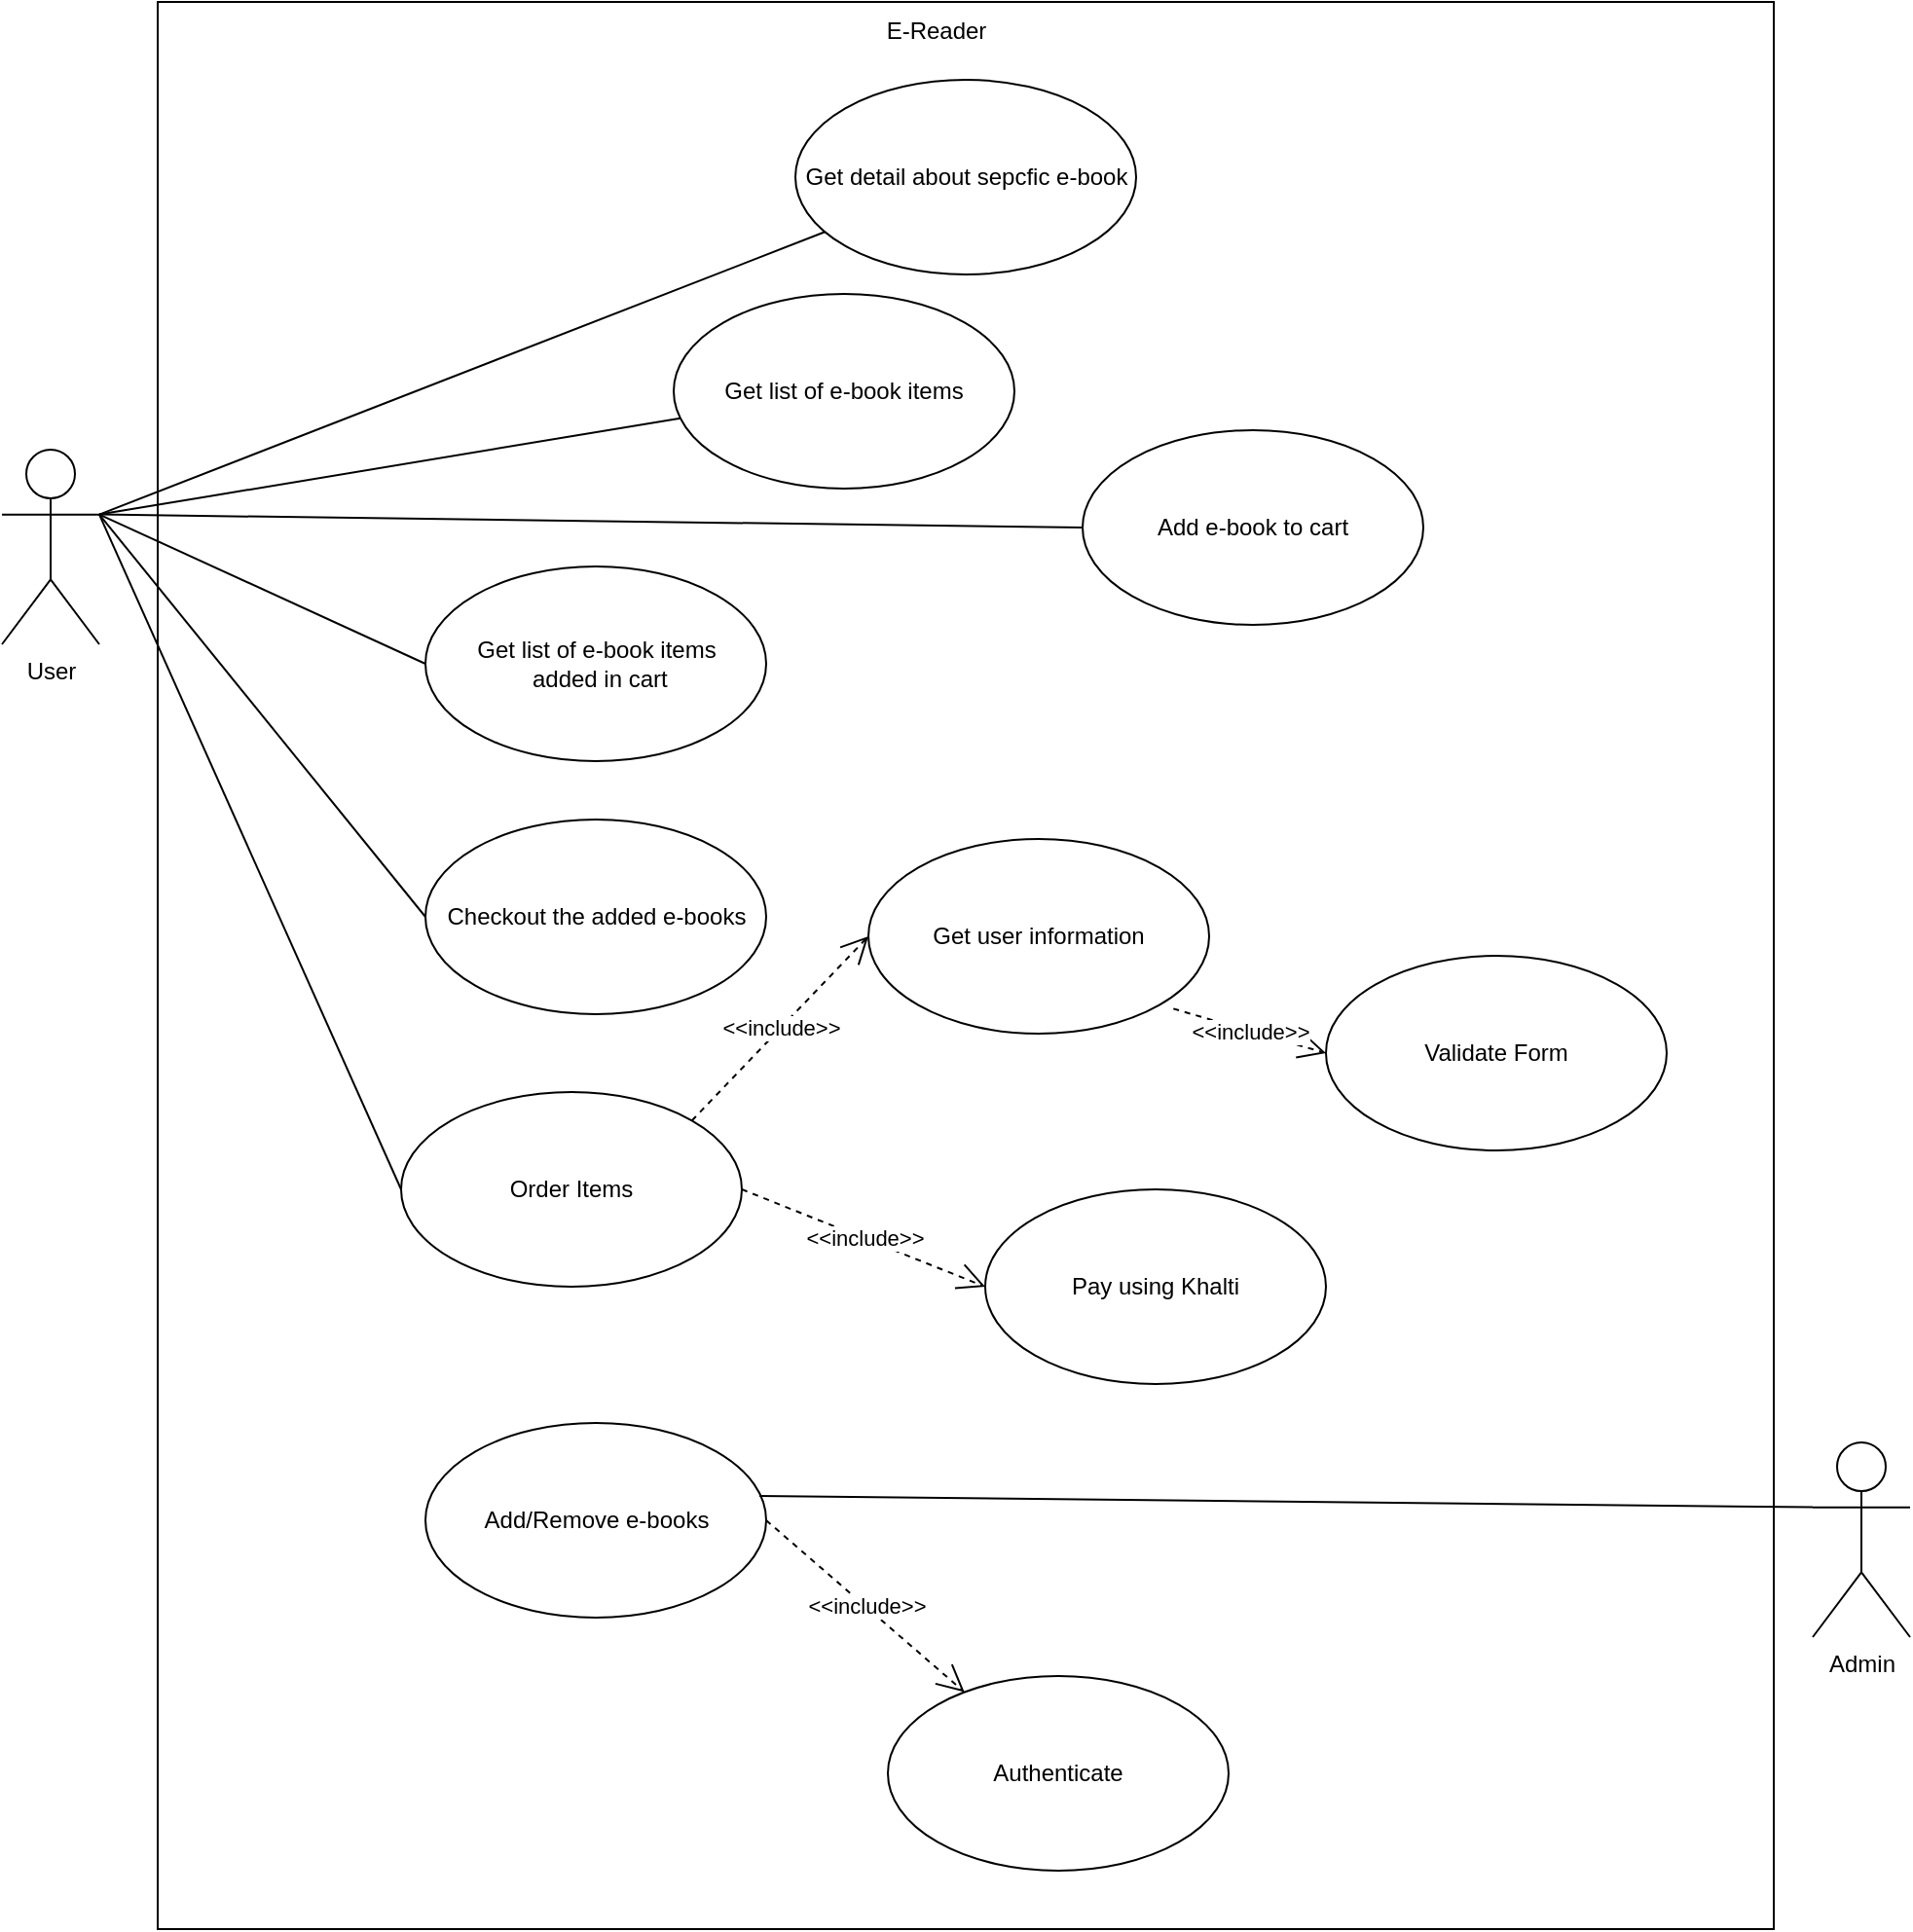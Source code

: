 <mxfile version="21.2.8" type="device" pages="9">
  <diagram name="Use case" id="OMFyRlApNUv2j8pB8k78">
    <mxGraphModel dx="1173" dy="709" grid="1" gridSize="10" guides="1" tooltips="1" connect="1" arrows="1" fold="1" page="1" pageScale="1" pageWidth="850" pageHeight="1100" math="0" shadow="0">
      <root>
        <mxCell id="0" />
        <mxCell id="1" parent="0" />
        <mxCell id="ghi1EpkHJ62jX5csPK_m-1" value="" style="rounded=0;whiteSpace=wrap;html=1;" parent="1" vertex="1">
          <mxGeometry x="330" y="50" width="830" height="990" as="geometry" />
        </mxCell>
        <mxCell id="ghi1EpkHJ62jX5csPK_m-3" value="Admin" style="shape=umlActor;verticalLabelPosition=bottom;verticalAlign=top;html=1;outlineConnect=0;" parent="1" vertex="1">
          <mxGeometry x="1180" y="790" width="50" height="100" as="geometry" />
        </mxCell>
        <mxCell id="ghi1EpkHJ62jX5csPK_m-35" value="Get list of e-book items" style="ellipse;whiteSpace=wrap;html=1;" parent="1" vertex="1">
          <mxGeometry x="595" y="200" width="175" height="100" as="geometry" />
        </mxCell>
        <mxCell id="ghi1EpkHJ62jX5csPK_m-36" value="Get detail about sepcfic e-book" style="ellipse;whiteSpace=wrap;html=1;" parent="1" vertex="1">
          <mxGeometry x="657.5" y="90" width="175" height="100" as="geometry" />
        </mxCell>
        <mxCell id="ghi1EpkHJ62jX5csPK_m-37" value="Add e-book to cart" style="ellipse;whiteSpace=wrap;html=1;" parent="1" vertex="1">
          <mxGeometry x="805" y="270" width="175" height="100" as="geometry" />
        </mxCell>
        <mxCell id="ghi1EpkHJ62jX5csPK_m-41" value="Add/Remove e-books" style="ellipse;whiteSpace=wrap;html=1;" parent="1" vertex="1">
          <mxGeometry x="467.5" y="780" width="175" height="100" as="geometry" />
        </mxCell>
        <mxCell id="ghi1EpkHJ62jX5csPK_m-43" value="" style="endArrow=none;html=1;rounded=0;exitX=1;exitY=0.333;exitDx=0;exitDy=0;exitPerimeter=0;endFill=0;" parent="1" source="ghi1EpkHJ62jX5csPK_m-62" target="ghi1EpkHJ62jX5csPK_m-35" edge="1">
          <mxGeometry width="50" height="50" relative="1" as="geometry">
            <mxPoint x="140" y="410" as="sourcePoint" />
            <mxPoint x="590" y="256" as="targetPoint" />
          </mxGeometry>
        </mxCell>
        <mxCell id="ghi1EpkHJ62jX5csPK_m-44" value="" style="endArrow=none;html=1;rounded=0;exitX=1;exitY=0.333;exitDx=0;exitDy=0;exitPerimeter=0;endFill=0;" parent="1" source="ghi1EpkHJ62jX5csPK_m-62" target="ghi1EpkHJ62jX5csPK_m-36" edge="1">
          <mxGeometry width="50" height="50" relative="1" as="geometry">
            <mxPoint x="140" y="410" as="sourcePoint" />
            <mxPoint x="579" y="368" as="targetPoint" />
          </mxGeometry>
        </mxCell>
        <mxCell id="ghi1EpkHJ62jX5csPK_m-45" value="" style="endArrow=none;html=1;rounded=0;exitX=1;exitY=0.333;exitDx=0;exitDy=0;exitPerimeter=0;entryX=0;entryY=0.5;entryDx=0;entryDy=0;endFill=0;" parent="1" source="ghi1EpkHJ62jX5csPK_m-62" target="ghi1EpkHJ62jX5csPK_m-37" edge="1">
          <mxGeometry width="50" height="50" relative="1" as="geometry">
            <mxPoint x="140" y="410" as="sourcePoint" />
            <mxPoint x="580" y="477" as="targetPoint" />
          </mxGeometry>
        </mxCell>
        <mxCell id="ghi1EpkHJ62jX5csPK_m-49" value="" style="endArrow=none;html=1;rounded=0;exitX=0;exitY=0.333;exitDx=0;exitDy=0;exitPerimeter=0;entryX=0.98;entryY=0.375;entryDx=0;entryDy=0;entryPerimeter=0;endFill=0;" parent="1" source="ghi1EpkHJ62jX5csPK_m-3" target="ghi1EpkHJ62jX5csPK_m-41" edge="1">
          <mxGeometry width="50" height="50" relative="1" as="geometry">
            <mxPoint x="1200" y="520" as="sourcePoint" />
            <mxPoint x="751" y="1102" as="targetPoint" />
          </mxGeometry>
        </mxCell>
        <mxCell id="ghi1EpkHJ62jX5csPK_m-52" value="E-Reader" style="text;html=1;strokeColor=none;fillColor=none;align=center;verticalAlign=middle;whiteSpace=wrap;rounded=0;" parent="1" vertex="1">
          <mxGeometry x="680" y="50" width="100" height="30" as="geometry" />
        </mxCell>
        <mxCell id="ghi1EpkHJ62jX5csPK_m-62" value="User" style="shape=umlActor;verticalLabelPosition=bottom;verticalAlign=top;html=1;outlineConnect=0;" parent="1" vertex="1">
          <mxGeometry x="250" y="280" width="50" height="100" as="geometry" />
        </mxCell>
        <mxCell id="ghi1EpkHJ62jX5csPK_m-78" value="Validate Form" style="ellipse;whiteSpace=wrap;html=1;" parent="1" vertex="1">
          <mxGeometry x="930" y="540" width="175" height="100" as="geometry" />
        </mxCell>
        <mxCell id="ghi1EpkHJ62jX5csPK_m-88" value="Authenticate" style="ellipse;whiteSpace=wrap;html=1;" parent="1" vertex="1">
          <mxGeometry x="705" y="910" width="175" height="100" as="geometry" />
        </mxCell>
        <mxCell id="ghi1EpkHJ62jX5csPK_m-89" value="&amp;lt;&amp;lt;include&amp;gt;&amp;gt;" style="endArrow=open;endSize=12;dashed=1;html=1;rounded=0;exitX=1;exitY=0.5;exitDx=0;exitDy=0;" parent="1" source="ghi1EpkHJ62jX5csPK_m-41" target="ghi1EpkHJ62jX5csPK_m-88" edge="1">
          <mxGeometry width="160" relative="1" as="geometry">
            <mxPoint x="1000" y="1428" as="sourcePoint" />
            <mxPoint x="1230" y="1112" as="targetPoint" />
          </mxGeometry>
        </mxCell>
        <mxCell id="ghi1EpkHJ62jX5csPK_m-95" value="&amp;lt;&amp;lt;include&amp;gt;&amp;gt;" style="endArrow=open;endSize=12;dashed=1;html=1;rounded=0;exitX=1;exitY=0.5;exitDx=0;exitDy=0;entryX=0;entryY=0.5;entryDx=0;entryDy=0;" parent="1" source="7ICWB9C6fgmQuFPIXFIA-1" target="ghi1EpkHJ62jX5csPK_m-100" edge="1">
          <mxGeometry width="160" relative="1" as="geometry">
            <mxPoint x="755.0" y="640" as="sourcePoint" />
            <mxPoint x="1060" y="270" as="targetPoint" />
          </mxGeometry>
        </mxCell>
        <mxCell id="ghi1EpkHJ62jX5csPK_m-100" value="Pay using Khalti" style="ellipse;whiteSpace=wrap;html=1;" parent="1" vertex="1">
          <mxGeometry x="755" y="660" width="175" height="100" as="geometry" />
        </mxCell>
        <mxCell id="6O49Kqm-vbKE98e7xQR_-4" value="Get list of e-book items&lt;br&gt;&amp;nbsp;added in cart" style="ellipse;whiteSpace=wrap;html=1;" parent="1" vertex="1">
          <mxGeometry x="467.5" y="340" width="175" height="100" as="geometry" />
        </mxCell>
        <mxCell id="6O49Kqm-vbKE98e7xQR_-5" value="" style="endArrow=none;html=1;rounded=0;exitX=1;exitY=0.333;exitDx=0;exitDy=0;exitPerimeter=0;entryX=0;entryY=0.5;entryDx=0;entryDy=0;endFill=0;" parent="1" source="ghi1EpkHJ62jX5csPK_m-62" target="6O49Kqm-vbKE98e7xQR_-4" edge="1">
          <mxGeometry width="50" height="50" relative="1" as="geometry">
            <mxPoint y="333" as="sourcePoint" />
            <mxPoint x="560" y="350" as="targetPoint" />
          </mxGeometry>
        </mxCell>
        <mxCell id="6O49Kqm-vbKE98e7xQR_-6" value="Checkout the added e-books" style="ellipse;whiteSpace=wrap;html=1;" parent="1" vertex="1">
          <mxGeometry x="467.5" y="470" width="175" height="100" as="geometry" />
        </mxCell>
        <mxCell id="6O49Kqm-vbKE98e7xQR_-8" value="" style="endArrow=none;html=1;rounded=0;exitX=1;exitY=0.333;exitDx=0;exitDy=0;exitPerimeter=0;entryX=0;entryY=0.5;entryDx=0;entryDy=0;endFill=0;" parent="1" source="ghi1EpkHJ62jX5csPK_m-62" target="6O49Kqm-vbKE98e7xQR_-6" edge="1">
          <mxGeometry width="50" height="50" relative="1" as="geometry">
            <mxPoint y="333" as="sourcePoint" />
            <mxPoint x="560" y="470" as="targetPoint" />
          </mxGeometry>
        </mxCell>
        <mxCell id="6O49Kqm-vbKE98e7xQR_-9" value="&amp;lt;&amp;lt;include&amp;gt;&amp;gt;" style="endArrow=open;endSize=12;dashed=1;html=1;rounded=0;exitX=0.895;exitY=0.872;exitDx=0;exitDy=0;entryX=0;entryY=0.5;entryDx=0;entryDy=0;exitPerimeter=0;" parent="1" source="7ICWB9C6fgmQuFPIXFIA-2" target="ghi1EpkHJ62jX5csPK_m-78" edge="1">
          <mxGeometry width="160" relative="1" as="geometry">
            <mxPoint x="745" y="590" as="sourcePoint" />
            <mxPoint x="900" y="660" as="targetPoint" />
          </mxGeometry>
        </mxCell>
        <mxCell id="7ICWB9C6fgmQuFPIXFIA-1" value="Order Items" style="ellipse;whiteSpace=wrap;html=1;" parent="1" vertex="1">
          <mxGeometry x="455" y="610" width="175" height="100" as="geometry" />
        </mxCell>
        <mxCell id="7ICWB9C6fgmQuFPIXFIA-2" value="Get user information" style="ellipse;whiteSpace=wrap;html=1;" parent="1" vertex="1">
          <mxGeometry x="695" y="480" width="175" height="100" as="geometry" />
        </mxCell>
        <mxCell id="7ICWB9C6fgmQuFPIXFIA-3" value="&amp;lt;&amp;lt;include&amp;gt;&amp;gt;" style="endArrow=open;endSize=12;dashed=1;html=1;rounded=0;exitX=1;exitY=0;exitDx=0;exitDy=0;entryX=0;entryY=0.5;entryDx=0;entryDy=0;" parent="1" source="7ICWB9C6fgmQuFPIXFIA-1" target="7ICWB9C6fgmQuFPIXFIA-2" edge="1">
          <mxGeometry width="160" relative="1" as="geometry">
            <mxPoint x="877" y="670" as="sourcePoint" />
            <mxPoint x="1250" y="630" as="targetPoint" />
          </mxGeometry>
        </mxCell>
        <mxCell id="7ICWB9C6fgmQuFPIXFIA-4" value="" style="endArrow=none;html=1;rounded=0;exitX=1;exitY=0.333;exitDx=0;exitDy=0;exitPerimeter=0;entryX=0;entryY=0.5;entryDx=0;entryDy=0;endFill=0;" parent="1" source="ghi1EpkHJ62jX5csPK_m-62" target="7ICWB9C6fgmQuFPIXFIA-1" edge="1">
          <mxGeometry width="50" height="50" relative="1" as="geometry">
            <mxPoint x="310" y="323" as="sourcePoint" />
            <mxPoint x="477" y="530" as="targetPoint" />
          </mxGeometry>
        </mxCell>
      </root>
    </mxGraphModel>
  </diagram>
  <diagram id="oXZNDYy4qQ4y6QvDSluS" name="DFD level-0">
    <mxGraphModel dx="2032" dy="690" grid="1" gridSize="10" guides="1" tooltips="1" connect="1" arrows="1" fold="1" page="1" pageScale="1" pageWidth="850" pageHeight="1100" math="0" shadow="0">
      <root>
        <mxCell id="0" />
        <mxCell id="1" parent="0" />
        <mxCell id="iT2wD1CNjXPugnOQ-aN5-1" value="E-Reader&lt;br&gt;System" style="shape=ellipse;html=1;dashed=0;whitespace=wrap;aspect=fixed;perimeter=ellipsePerimeter;" parent="1" vertex="1">
          <mxGeometry x="290" y="510" width="230" height="230" as="geometry" />
        </mxCell>
        <mxCell id="iT2wD1CNjXPugnOQ-aN5-3" value="Admin" style="rounded=1;whiteSpace=wrap;html=1;" parent="1" vertex="1">
          <mxGeometry x="730" y="510" width="160" height="220" as="geometry" />
        </mxCell>
        <mxCell id="iT2wD1CNjXPugnOQ-aN5-4" value="User" style="rounded=1;whiteSpace=wrap;html=1;" parent="1" vertex="1">
          <mxGeometry x="-110" y="510" width="160" height="220" as="geometry" />
        </mxCell>
        <mxCell id="iT2wD1CNjXPugnOQ-aN5-11" value="Get List of e-book Items" style="html=1;verticalAlign=bottom;endArrow=block;exitX=1;exitY=0.128;exitDx=0;exitDy=0;exitPerimeter=0;entryX=0.163;entryY=0.119;entryDx=0;entryDy=0;entryPerimeter=0;" parent="1" source="iT2wD1CNjXPugnOQ-aN5-4" target="iT2wD1CNjXPugnOQ-aN5-1" edge="1">
          <mxGeometry x="0.001" width="80" relative="1" as="geometry">
            <mxPoint x="170" y="420" as="sourcePoint" />
            <mxPoint x="250" y="420" as="targetPoint" />
            <mxPoint as="offset" />
          </mxGeometry>
        </mxCell>
        <mxCell id="iT2wD1CNjXPugnOQ-aN5-12" value="Get detail about sepcific e-book item" style="html=1;verticalAlign=bottom;endArrow=block;exitX=1.002;exitY=0.317;exitDx=0;exitDy=0;exitPerimeter=0;entryX=0.036;entryY=0.302;entryDx=0;entryDy=0;entryPerimeter=0;" parent="1" source="iT2wD1CNjXPugnOQ-aN5-4" target="iT2wD1CNjXPugnOQ-aN5-1" edge="1">
          <mxGeometry width="80" relative="1" as="geometry">
            <mxPoint x="60" y="548.16" as="sourcePoint" />
            <mxPoint x="337.49" y="547.37" as="targetPoint" />
          </mxGeometry>
        </mxCell>
        <mxCell id="iT2wD1CNjXPugnOQ-aN5-13" value="Add e-book to cart" style="html=1;verticalAlign=bottom;endArrow=none;exitX=-0.006;exitY=0.477;exitDx=0;exitDy=0;exitPerimeter=0;entryX=1;entryY=0.5;entryDx=0;entryDy=0;endFill=0;startArrow=classic;startFill=1;" parent="1" source="iT2wD1CNjXPugnOQ-aN5-1" target="iT2wD1CNjXPugnOQ-aN5-4" edge="1">
          <mxGeometry width="80" relative="1" as="geometry">
            <mxPoint x="62.08" y="601.15" as="sourcePoint" />
            <mxPoint x="50" y="600" as="targetPoint" />
          </mxGeometry>
        </mxCell>
        <mxCell id="iT2wD1CNjXPugnOQ-aN5-14" value="Get List of e-book items on cart" style="html=1;verticalAlign=bottom;endArrow=block;exitX=1.007;exitY=0.68;exitDx=0;exitDy=0;exitPerimeter=0;entryX=0.016;entryY=0.652;entryDx=0;entryDy=0;entryPerimeter=0;" parent="1" source="iT2wD1CNjXPugnOQ-aN5-4" target="iT2wD1CNjXPugnOQ-aN5-1" edge="1">
          <mxGeometry width="80" relative="1" as="geometry">
            <mxPoint x="62.08" y="580.72" as="sourcePoint" />
            <mxPoint x="313.57" y="579.57" as="targetPoint" />
          </mxGeometry>
        </mxCell>
        <mxCell id="iT2wD1CNjXPugnOQ-aN5-15" value="Checkout Added e-book items" style="html=1;verticalAlign=bottom;endArrow=none;exitX=0.117;exitY=0.824;exitDx=0;exitDy=0;exitPerimeter=0;entryX=1.004;entryY=0.863;entryDx=0;entryDy=0;entryPerimeter=0;endFill=0;startArrow=classic;startFill=1;" parent="1" source="iT2wD1CNjXPugnOQ-aN5-1" target="iT2wD1CNjXPugnOQ-aN5-4" edge="1">
          <mxGeometry width="80" relative="1" as="geometry">
            <mxPoint x="301.61" y="609.24" as="sourcePoint" />
            <mxPoint x="60" y="609.98" as="targetPoint" />
          </mxGeometry>
        </mxCell>
        <mxCell id="iT2wD1CNjXPugnOQ-aN5-16" value="Login" style="html=1;verticalAlign=bottom;endArrow=block;exitX=-0.013;exitY=0.317;exitDx=0;exitDy=0;exitPerimeter=0;entryX=0.972;entryY=0.295;entryDx=0;entryDy=0;entryPerimeter=0;" parent="1" source="iT2wD1CNjXPugnOQ-aN5-3" target="iT2wD1CNjXPugnOQ-aN5-1" edge="1">
          <mxGeometry width="80" relative="1" as="geometry">
            <mxPoint x="540" y="510.79" as="sourcePoint" />
            <mxPoint x="817.49" y="510" as="targetPoint" />
          </mxGeometry>
        </mxCell>
        <mxCell id="iT2wD1CNjXPugnOQ-aN5-20" value="Add/Remove E-books" style="html=1;verticalAlign=bottom;endArrow=block;exitX=-0.01;exitY=0.666;exitDx=0;exitDy=0;exitPerimeter=0;entryX=0.98;entryY=0.635;entryDx=0;entryDy=0;entryPerimeter=0;" parent="1" source="iT2wD1CNjXPugnOQ-aN5-3" target="iT2wD1CNjXPugnOQ-aN5-1" edge="1">
          <mxGeometry x="0.112" y="-6" width="80" relative="1" as="geometry">
            <mxPoint x="524.94" y="669.96" as="sourcePoint" />
            <mxPoint x="530" y="700" as="targetPoint" />
            <mxPoint as="offset" />
          </mxGeometry>
        </mxCell>
        <mxCell id="Fq9FEcfJBiyfOe3wSMTz-1" value="Wallet Provider" style="rounded=1;whiteSpace=wrap;html=1;" parent="1" vertex="1">
          <mxGeometry x="310" y="340" width="200" height="90" as="geometry" />
        </mxCell>
        <mxCell id="Fq9FEcfJBiyfOe3wSMTz-2" value="Payment from publics" style="html=1;verticalAlign=bottom;endArrow=block;exitX=0.217;exitY=0.087;exitDx=0;exitDy=0;exitPerimeter=0;entryX=0.152;entryY=1.017;entryDx=0;entryDy=0;entryPerimeter=0;" parent="1" source="iT2wD1CNjXPugnOQ-aN5-1" target="Fq9FEcfJBiyfOe3wSMTz-1" edge="1">
          <mxGeometry width="80" relative="1" as="geometry">
            <mxPoint x="320" y="500" as="sourcePoint" />
            <mxPoint x="360" y="320" as="targetPoint" />
          </mxGeometry>
        </mxCell>
        <mxCell id="Fq9FEcfJBiyfOe3wSMTz-3" value="Payment receipts" style="html=1;verticalAlign=bottom;endArrow=block;entryX=0.784;entryY=0.086;entryDx=0;entryDy=0;entryPerimeter=0;exitX=0.8;exitY=1;exitDx=0;exitDy=0;exitPerimeter=0;" parent="1" target="iT2wD1CNjXPugnOQ-aN5-1" edge="1" source="Fq9FEcfJBiyfOe3wSMTz-1">
          <mxGeometry width="80" relative="1" as="geometry">
            <mxPoint x="470" y="320" as="sourcePoint" />
            <mxPoint x="460" y="480" as="targetPoint" />
          </mxGeometry>
        </mxCell>
      </root>
    </mxGraphModel>
  </diagram>
  <diagram id="Yx598LYXg33SnY3aBX1z" name="System Flow Chart">
    <mxGraphModel dx="2268" dy="828" grid="1" gridSize="10" guides="1" tooltips="1" connect="1" arrows="1" fold="1" page="1" pageScale="1" pageWidth="850" pageHeight="1100" math="0" shadow="0">
      <root>
        <mxCell id="0" />
        <mxCell id="1" parent="0" />
        <mxCell id="ZeloPFtfIjCfmKIcggCe-43" value="Is Authenitcated&lt;br&gt;Public?" style="strokeWidth=2;html=1;shape=mxgraph.flowchart.decision;whiteSpace=wrap;" parent="1" vertex="1">
          <mxGeometry x="690" y="220" width="140" height="120" as="geometry" />
        </mxCell>
        <mxCell id="ZeloPFtfIjCfmKIcggCe-50" value="" style="endArrow=classic;html=1;entryX=0;entryY=0.5;entryDx=0;entryDy=0;entryPerimeter=0;exitX=1;exitY=0.5;exitDx=0;exitDy=0;" parent="1" source="4MN5irhLtu36F4RBRsLK-31" target="ZeloPFtfIjCfmKIcggCe-43" edge="1">
          <mxGeometry width="50" height="50" relative="1" as="geometry">
            <mxPoint x="610" y="320.0" as="sourcePoint" />
            <mxPoint x="750" y="290" as="targetPoint" />
          </mxGeometry>
        </mxCell>
        <mxCell id="ZeloPFtfIjCfmKIcggCe-51" value="" style="strokeWidth=2;html=1;shape=mxgraph.flowchart.annotation_2;align=left;labelPosition=right;pointerEvents=1;direction=south;" parent="1" vertex="1">
          <mxGeometry x="680" y="390" width="160" height="70" as="geometry" />
        </mxCell>
        <mxCell id="ZeloPFtfIjCfmKIcggCe-52" value="" style="endArrow=none;html=1;exitX=0;exitY=0.5;exitDx=0;exitDy=0;exitPerimeter=0;" parent="1" source="ZeloPFtfIjCfmKIcggCe-51" target="ZeloPFtfIjCfmKIcggCe-43" edge="1">
          <mxGeometry width="50" height="50" relative="1" as="geometry">
            <mxPoint x="740" y="380" as="sourcePoint" />
            <mxPoint x="790" y="330" as="targetPoint" />
          </mxGeometry>
        </mxCell>
        <mxCell id="IxrZo6gdEX8LtPhWbydh-2" value="" style="endArrow=classic;html=1;exitX=1;exitY=1;exitDx=0;exitDy=0;exitPerimeter=0;entryX=0.564;entryY=-0.015;entryDx=0;entryDy=0;entryPerimeter=0;" parent="1" source="ZeloPFtfIjCfmKIcggCe-51" target="4MN5irhLtu36F4RBRsLK-30" edge="1">
          <mxGeometry relative="1" as="geometry">
            <mxPoint x="680" y="470" as="sourcePoint" />
            <mxPoint x="680" y="520" as="targetPoint" />
          </mxGeometry>
        </mxCell>
        <mxCell id="IxrZo6gdEX8LtPhWbydh-3" value="Yes" style="edgeLabel;resizable=0;html=1;align=center;verticalAlign=middle;" parent="IxrZo6gdEX8LtPhWbydh-2" connectable="0" vertex="1">
          <mxGeometry relative="1" as="geometry" />
        </mxCell>
        <mxCell id="IxrZo6gdEX8LtPhWbydh-6" value="" style="endArrow=classic;html=1;exitX=1;exitY=0;exitDx=0;exitDy=0;exitPerimeter=0;entryX=0.333;entryY=0.205;entryDx=0;entryDy=0;entryPerimeter=0;" parent="1" source="ZeloPFtfIjCfmKIcggCe-51" target="4MN5irhLtu36F4RBRsLK-32" edge="1">
          <mxGeometry relative="1" as="geometry">
            <mxPoint x="690" y="470" as="sourcePoint" />
            <mxPoint x="839.9" y="518.4" as="targetPoint" />
          </mxGeometry>
        </mxCell>
        <mxCell id="IxrZo6gdEX8LtPhWbydh-7" value="No" style="edgeLabel;resizable=0;html=1;align=center;verticalAlign=middle;" parent="IxrZo6gdEX8LtPhWbydh-6" connectable="0" vertex="1">
          <mxGeometry relative="1" as="geometry" />
        </mxCell>
        <mxCell id="IxrZo6gdEX8LtPhWbydh-12" value="" style="endArrow=classic;html=1;exitX=0.561;exitY=1.006;exitDx=0;exitDy=0;entryX=0.499;entryY=0.156;entryDx=0;entryDy=0;exitPerimeter=0;entryPerimeter=0;" parent="1" source="4MN5irhLtu36F4RBRsLK-30" target="rbjt3cu-4eBdhtRsMIYH-1" edge="1">
          <mxGeometry width="50" height="50" relative="1" as="geometry">
            <mxPoint x="680" y="600" as="sourcePoint" />
            <mxPoint x="680" y="670" as="targetPoint" />
          </mxGeometry>
        </mxCell>
        <mxCell id="4MN5irhLtu36F4RBRsLK-2" value="Payment &lt;br&gt;Successful?" style="strokeWidth=2;html=1;shape=mxgraph.flowchart.decision;whiteSpace=wrap;" parent="1" vertex="1">
          <mxGeometry x="610" y="930" width="140" height="120" as="geometry" />
        </mxCell>
        <mxCell id="4MN5irhLtu36F4RBRsLK-3" value="Processing Payment" style="rounded=1;whiteSpace=wrap;html=1;absoluteArcSize=1;arcSize=14;strokeWidth=2;" parent="1" vertex="1">
          <mxGeometry x="630" y="800" width="100" height="80" as="geometry" />
        </mxCell>
        <mxCell id="4MN5irhLtu36F4RBRsLK-4" value="" style="endArrow=classic;html=1;exitX=0.499;exitY=1.007;exitDx=0;exitDy=0;entryX=0.5;entryY=0;entryDx=0;entryDy=0;exitPerimeter=0;" parent="1" source="rbjt3cu-4eBdhtRsMIYH-1" target="4MN5irhLtu36F4RBRsLK-3" edge="1">
          <mxGeometry width="50" height="50" relative="1" as="geometry">
            <mxPoint x="680" y="750" as="sourcePoint" />
            <mxPoint x="690" y="680" as="targetPoint" />
          </mxGeometry>
        </mxCell>
        <mxCell id="4MN5irhLtu36F4RBRsLK-5" value="" style="endArrow=classic;html=1;exitX=0.5;exitY=1;exitDx=0;exitDy=0;entryX=0.5;entryY=0;entryDx=0;entryDy=0;entryPerimeter=0;" parent="1" source="4MN5irhLtu36F4RBRsLK-3" target="4MN5irhLtu36F4RBRsLK-2" edge="1">
          <mxGeometry width="50" height="50" relative="1" as="geometry">
            <mxPoint x="690.0" y="760" as="sourcePoint" />
            <mxPoint x="690.0" y="810" as="targetPoint" />
          </mxGeometry>
        </mxCell>
        <mxCell id="4MN5irhLtu36F4RBRsLK-7" value="" style="endArrow=classic;html=1;exitX=1;exitY=0.5;exitDx=0;exitDy=0;exitPerimeter=0;edgeStyle=orthogonalEdgeStyle;entryX=1.014;entryY=0.5;entryDx=0;entryDy=0;entryPerimeter=0;" parent="1" source="4MN5irhLtu36F4RBRsLK-2" target="rbjt3cu-4eBdhtRsMIYH-1" edge="1">
          <mxGeometry relative="1" as="geometry">
            <mxPoint x="750" y="810" as="sourcePoint" />
            <mxPoint x="731.8" y="710.08" as="targetPoint" />
            <Array as="points">
              <mxPoint x="850" y="990" />
              <mxPoint x="850" y="710" />
            </Array>
          </mxGeometry>
        </mxCell>
        <mxCell id="4MN5irhLtu36F4RBRsLK-8" value="No" style="edgeLabel;resizable=0;html=1;align=center;verticalAlign=middle;" parent="4MN5irhLtu36F4RBRsLK-7" connectable="0" vertex="1">
          <mxGeometry relative="1" as="geometry" />
        </mxCell>
        <mxCell id="4MN5irhLtu36F4RBRsLK-12" value="Is Valid&amp;nbsp;&lt;br&gt;Form?" style="strokeWidth=2;html=1;shape=mxgraph.flowchart.decision;whiteSpace=wrap;" parent="1" vertex="1">
          <mxGeometry x="960" y="500" width="140" height="120" as="geometry" />
        </mxCell>
        <mxCell id="4MN5irhLtu36F4RBRsLK-13" value="System&amp;nbsp;&lt;br&gt;Database" style="strokeWidth=2;html=1;shape=mxgraph.flowchart.database;whiteSpace=wrap;" parent="1" vertex="1">
          <mxGeometry x="440" y="1260" width="80" height="110" as="geometry" />
        </mxCell>
        <mxCell id="4MN5irhLtu36F4RBRsLK-14" value="" style="endArrow=classic;html=1;entryX=0;entryY=0.5;entryDx=0;entryDy=0;entryPerimeter=0;exitX=1;exitY=0.5;exitDx=0;exitDy=0;" parent="1" source="4MN5irhLtu36F4RBRsLK-32" target="4MN5irhLtu36F4RBRsLK-12" edge="1">
          <mxGeometry width="50" height="50" relative="1" as="geometry">
            <mxPoint x="893" y="560.8" as="sourcePoint" />
            <mxPoint x="1020" y="450" as="targetPoint" />
          </mxGeometry>
        </mxCell>
        <mxCell id="4MN5irhLtu36F4RBRsLK-17" value="Save regstration&amp;nbsp;&lt;br&gt;Information" style="rounded=1;whiteSpace=wrap;html=1;absoluteArcSize=1;arcSize=14;strokeWidth=2;" parent="1" vertex="1">
          <mxGeometry x="980" y="1220" width="100" height="80" as="geometry" />
        </mxCell>
        <mxCell id="4MN5irhLtu36F4RBRsLK-20" value="" style="endArrow=classic;html=1;entryX=1;entryY=0.5;entryDx=0;entryDy=0;entryPerimeter=0;exitX=0.5;exitY=1;exitDx=0;exitDy=0;edgeStyle=orthogonalEdgeStyle;" parent="1" source="4MN5irhLtu36F4RBRsLK-17" target="4MN5irhLtu36F4RBRsLK-13" edge="1">
          <mxGeometry width="50" height="50" relative="1" as="geometry">
            <mxPoint x="903" y="570.8" as="sourcePoint" />
            <mxPoint x="970" y="570" as="targetPoint" />
          </mxGeometry>
        </mxCell>
        <mxCell id="4MN5irhLtu36F4RBRsLK-22" value="" style="endArrow=classic;html=1;entryX=0.5;entryY=1;entryDx=0;entryDy=0;exitX=0.994;exitY=0.13;exitDx=0;exitDy=0;fontStyle=1;edgeStyle=orthogonalEdgeStyle;exitPerimeter=0;" parent="1" source="4MN5irhLtu36F4RBRsLK-17" target="4MN5irhLtu36F4RBRsLK-31" edge="1">
          <mxGeometry width="50" height="50" relative="1" as="geometry">
            <mxPoint x="1280" y="560.27" as="sourcePoint" />
            <mxPoint x="560" y="360.0" as="targetPoint" />
            <Array as="points">
              <mxPoint x="1120" y="1230" />
              <mxPoint x="1120" y="360" />
              <mxPoint x="560" y="360" />
            </Array>
          </mxGeometry>
        </mxCell>
        <mxCell id="4MN5irhLtu36F4RBRsLK-23" value="Save Application Information" style="rounded=1;whiteSpace=wrap;html=1;absoluteArcSize=1;arcSize=14;strokeWidth=2;" parent="1" vertex="1">
          <mxGeometry x="630" y="1120" width="100" height="80" as="geometry" />
        </mxCell>
        <mxCell id="4MN5irhLtu36F4RBRsLK-25" value="" style="endArrow=classic;html=1;exitX=0.5;exitY=1;exitDx=0;exitDy=0;exitPerimeter=0;entryX=0.5;entryY=0;entryDx=0;entryDy=0;" parent="1" source="4MN5irhLtu36F4RBRsLK-2" target="4MN5irhLtu36F4RBRsLK-23" edge="1">
          <mxGeometry relative="1" as="geometry">
            <mxPoint x="1110" y="570" as="sourcePoint" />
            <mxPoint x="1160" y="570" as="targetPoint" />
          </mxGeometry>
        </mxCell>
        <mxCell id="4MN5irhLtu36F4RBRsLK-26" value="Yes" style="edgeLabel;resizable=0;html=1;align=center;verticalAlign=middle;" parent="4MN5irhLtu36F4RBRsLK-25" connectable="0" vertex="1">
          <mxGeometry relative="1" as="geometry" />
        </mxCell>
        <mxCell id="4MN5irhLtu36F4RBRsLK-29" value="" style="endArrow=classic;html=1;exitX=0;exitY=0.5;exitDx=0;exitDy=0;entryX=0.5;entryY=0;entryDx=0;entryDy=0;entryPerimeter=0;edgeStyle=orthogonalEdgeStyle;" parent="1" source="4MN5irhLtu36F4RBRsLK-23" target="4MN5irhLtu36F4RBRsLK-13" edge="1">
          <mxGeometry width="50" height="50" relative="1" as="geometry">
            <mxPoint x="1210" y="610" as="sourcePoint" />
            <mxPoint x="480" y="1440" as="targetPoint" />
          </mxGeometry>
        </mxCell>
        <mxCell id="4MN5irhLtu36F4RBRsLK-30" value="List of available jobs" style="strokeWidth=2;html=1;shape=mxgraph.flowchart.display;whiteSpace=wrap;" parent="1" vertex="1">
          <mxGeometry x="590" y="520" width="160" height="80" as="geometry" />
        </mxCell>
        <mxCell id="4MN5irhLtu36F4RBRsLK-31" value="Request Public &lt;br&gt;Login" style="html=1;strokeWidth=2;shape=manualInput;whiteSpace=wrap;rounded=1;size=26;arcSize=11;" parent="1" vertex="1">
          <mxGeometry x="500" y="240" width="120" height="80" as="geometry" />
        </mxCell>
        <mxCell id="4MN5irhLtu36F4RBRsLK-32" value="Request public registration" style="html=1;strokeWidth=2;shape=manualInput;whiteSpace=wrap;rounded=1;size=26;arcSize=11;" parent="1" vertex="1">
          <mxGeometry x="800" y="520" width="120" height="80" as="geometry" />
        </mxCell>
        <mxCell id="rbjt3cu-4eBdhtRsMIYH-1" value="Apply for new jobs" style="html=1;strokeWidth=2;shape=manualInput;whiteSpace=wrap;rounded=1;size=26;arcSize=11;" parent="1" vertex="1">
          <mxGeometry x="620" y="670" width="120" height="80" as="geometry" />
        </mxCell>
        <mxCell id="rbjt3cu-4eBdhtRsMIYH-5" value="Request Government&lt;br&gt;Login" style="html=1;strokeWidth=2;shape=manualInput;whiteSpace=wrap;rounded=1;size=26;arcSize=11;" parent="1" vertex="1">
          <mxGeometry x="330" y="240" width="120" height="80" as="geometry" />
        </mxCell>
        <mxCell id="rbjt3cu-4eBdhtRsMIYH-6" value="Is Authenitcated&lt;br&gt;Government?" style="strokeWidth=2;html=1;shape=mxgraph.flowchart.decision;whiteSpace=wrap;" parent="1" vertex="1">
          <mxGeometry x="150" y="220" width="140" height="120" as="geometry" />
        </mxCell>
        <mxCell id="rbjt3cu-4eBdhtRsMIYH-7" value="" style="endArrow=classic;html=1;entryX=1;entryY=0.5;entryDx=0;entryDy=0;entryPerimeter=0;exitX=0;exitY=0.5;exitDx=0;exitDy=0;" parent="1" source="rbjt3cu-4eBdhtRsMIYH-5" target="rbjt3cu-4eBdhtRsMIYH-6" edge="1">
          <mxGeometry width="50" height="50" relative="1" as="geometry">
            <mxPoint x="630.0" y="290.0" as="sourcePoint" />
            <mxPoint x="700.0" y="290.0" as="targetPoint" />
          </mxGeometry>
        </mxCell>
        <mxCell id="rbjt3cu-4eBdhtRsMIYH-8" value="" style="strokeWidth=2;html=1;shape=mxgraph.flowchart.annotation_2;align=left;labelPosition=right;pointerEvents=1;direction=south;" parent="1" vertex="1">
          <mxGeometry x="140" y="350" width="160" height="70" as="geometry" />
        </mxCell>
        <mxCell id="rbjt3cu-4eBdhtRsMIYH-9" value="" style="endArrow=none;html=1;entryX=0;entryY=0.5;entryDx=0;entryDy=0;entryPerimeter=0;" parent="1" source="rbjt3cu-4eBdhtRsMIYH-6" target="rbjt3cu-4eBdhtRsMIYH-8" edge="1">
          <mxGeometry width="50" height="50" relative="1" as="geometry">
            <mxPoint x="770" y="400" as="sourcePoint" />
            <mxPoint x="770" y="350" as="targetPoint" />
          </mxGeometry>
        </mxCell>
        <mxCell id="rbjt3cu-4eBdhtRsMIYH-10" value="" style="endArrow=classic;html=1;exitX=1;exitY=0;exitDx=0;exitDy=0;exitPerimeter=0;entryX=0.5;entryY=1;entryDx=0;entryDy=0;edgeStyle=orthogonalEdgeStyle;" parent="1" source="rbjt3cu-4eBdhtRsMIYH-8" target="rbjt3cu-4eBdhtRsMIYH-5" edge="1">
          <mxGeometry relative="1" as="geometry">
            <mxPoint x="240.04" y="443.6" as="sourcePoint" />
            <mxPoint x="240.0" y="520.0" as="targetPoint" />
          </mxGeometry>
        </mxCell>
        <mxCell id="rbjt3cu-4eBdhtRsMIYH-11" value="No" style="edgeLabel;resizable=0;html=1;align=center;verticalAlign=middle;" parent="rbjt3cu-4eBdhtRsMIYH-10" connectable="0" vertex="1">
          <mxGeometry relative="1" as="geometry" />
        </mxCell>
        <mxCell id="rbjt3cu-4eBdhtRsMIYH-12" value="List of job applications" style="strokeWidth=2;html=1;shape=mxgraph.flowchart.display;whiteSpace=wrap;" parent="1" vertex="1">
          <mxGeometry x="-130" y="520" width="160" height="80" as="geometry" />
        </mxCell>
        <mxCell id="rbjt3cu-4eBdhtRsMIYH-13" value="" style="endArrow=classic;html=1;exitX=1;exitY=1;exitDx=0;exitDy=0;exitPerimeter=0;entryX=0.503;entryY=0.146;entryDx=0;entryDy=0;entryPerimeter=0;" parent="1" source="rbjt3cu-4eBdhtRsMIYH-8" target="rbjt3cu-4eBdhtRsMIYH-18" edge="1">
          <mxGeometry relative="1" as="geometry">
            <mxPoint x="80" y="430" as="sourcePoint" />
            <mxPoint x="80.24" y="488.8" as="targetPoint" />
          </mxGeometry>
        </mxCell>
        <mxCell id="rbjt3cu-4eBdhtRsMIYH-14" value="Yes" style="edgeLabel;resizable=0;html=1;align=center;verticalAlign=middle;" parent="rbjt3cu-4eBdhtRsMIYH-13" connectable="0" vertex="1">
          <mxGeometry relative="1" as="geometry" />
        </mxCell>
        <mxCell id="rbjt3cu-4eBdhtRsMIYH-15" value="See applied job status" style="strokeWidth=2;html=1;shape=mxgraph.flowchart.display;whiteSpace=wrap;" parent="1" vertex="1">
          <mxGeometry x="390" y="520" width="160" height="80" as="geometry" />
        </mxCell>
        <mxCell id="rbjt3cu-4eBdhtRsMIYH-16" value="" style="endArrow=classic;html=1;exitX=1;exitY=1;exitDx=0;exitDy=0;exitPerimeter=0;entryX=0.566;entryY=-0.003;entryDx=0;entryDy=0;entryPerimeter=0;edgeStyle=orthogonalEdgeStyle;" parent="1" source="ZeloPFtfIjCfmKIcggCe-51" target="rbjt3cu-4eBdhtRsMIYH-15" edge="1">
          <mxGeometry relative="1" as="geometry">
            <mxPoint x="550" y="441.2" as="sourcePoint" />
            <mxPoint x="550.24" y="500.0" as="targetPoint" />
            <Array as="points">
              <mxPoint x="680" y="470" />
              <mxPoint x="481" y="470" />
            </Array>
          </mxGeometry>
        </mxCell>
        <mxCell id="rbjt3cu-4eBdhtRsMIYH-17" value="Yes" style="edgeLabel;resizable=0;html=1;align=center;verticalAlign=middle;" parent="rbjt3cu-4eBdhtRsMIYH-16" connectable="0" vertex="1">
          <mxGeometry relative="1" as="geometry" />
        </mxCell>
        <mxCell id="rbjt3cu-4eBdhtRsMIYH-18" value="Open new vancancy" style="html=1;strokeWidth=2;shape=manualInput;whiteSpace=wrap;rounded=1;size=26;arcSize=11;" parent="1" vertex="1">
          <mxGeometry x="80" y="510" width="120" height="80" as="geometry" />
        </mxCell>
        <mxCell id="rbjt3cu-4eBdhtRsMIYH-19" value="" style="endArrow=classic;html=1;exitX=1;exitY=1;exitDx=0;exitDy=0;exitPerimeter=0;entryX=0.567;entryY=-0.003;entryDx=0;entryDy=0;entryPerimeter=0;edgeStyle=orthogonalEdgeStyle;" parent="1" source="rbjt3cu-4eBdhtRsMIYH-8" target="rbjt3cu-4eBdhtRsMIYH-12" edge="1">
          <mxGeometry relative="1" as="geometry">
            <mxPoint x="90" y="430" as="sourcePoint" />
            <mxPoint x="90.36" y="521.68" as="targetPoint" />
            <Array as="points">
              <mxPoint x="80" y="440" />
              <mxPoint x="-119" y="440" />
            </Array>
          </mxGeometry>
        </mxCell>
        <mxCell id="rbjt3cu-4eBdhtRsMIYH-20" value="Yes" style="edgeLabel;resizable=0;html=1;align=center;verticalAlign=middle;" parent="rbjt3cu-4eBdhtRsMIYH-19" connectable="0" vertex="1">
          <mxGeometry relative="1" as="geometry" />
        </mxCell>
        <mxCell id="rbjt3cu-4eBdhtRsMIYH-21" value="Save new vancancy data" style="rounded=1;whiteSpace=wrap;html=1;absoluteArcSize=1;arcSize=14;strokeWidth=2;" parent="1" vertex="1">
          <mxGeometry x="90" y="680" width="100" height="80" as="geometry" />
        </mxCell>
        <mxCell id="rbjt3cu-4eBdhtRsMIYH-23" value="" style="endArrow=classic;html=1;exitX=0.5;exitY=1;exitDx=0;exitDy=0;entryX=0;entryY=0.5;entryDx=0;entryDy=0;entryPerimeter=0;edgeStyle=orthogonalEdgeStyle;" parent="1" source="rbjt3cu-4eBdhtRsMIYH-21" target="4MN5irhLtu36F4RBRsLK-13" edge="1">
          <mxGeometry width="50" height="50" relative="1" as="geometry">
            <mxPoint x="210" y="900.0" as="sourcePoint" />
            <mxPoint x="210" y="950" as="targetPoint" />
          </mxGeometry>
        </mxCell>
        <mxCell id="rbjt3cu-4eBdhtRsMIYH-24" value="" style="endArrow=classic;html=1;exitX=0.5;exitY=1;exitDx=0;exitDy=0;entryX=0.5;entryY=0;entryDx=0;entryDy=0;" parent="1" source="rbjt3cu-4eBdhtRsMIYH-18" target="rbjt3cu-4eBdhtRsMIYH-21" edge="1">
          <mxGeometry width="50" height="50" relative="1" as="geometry">
            <mxPoint x="140.0" y="600" as="sourcePoint" />
            <mxPoint x="140.12" y="682" as="targetPoint" />
          </mxGeometry>
        </mxCell>
        <mxCell id="SDeFIQCxD4H-G3BHPM63-1" value="" style="endArrow=classic;html=1;exitX=0.564;exitY=1.008;exitDx=0;exitDy=0;entryX=0.5;entryY=0;entryDx=0;entryDy=0;exitPerimeter=0;" parent="1" source="rbjt3cu-4eBdhtRsMIYH-12" target="STCYeseTrcpNPxttE7Bi-13" edge="1">
          <mxGeometry width="50" height="50" relative="1" as="geometry">
            <mxPoint x="-60" y="610" as="sourcePoint" />
            <mxPoint x="-40" y="680" as="targetPoint" />
          </mxGeometry>
        </mxCell>
        <mxCell id="SDeFIQCxD4H-G3BHPM63-2" value="" style="endArrow=classic;html=1;exitX=0.5;exitY=1;exitDx=0;exitDy=0;entryX=0.499;entryY=0.989;entryDx=0;entryDy=0;entryPerimeter=0;" parent="1" source="STCYeseTrcpNPxttE7Bi-13" target="STCYeseTrcpNPxttE7Bi-12" edge="1">
          <mxGeometry width="50" height="50" relative="1" as="geometry">
            <mxPoint x="-40" y="760" as="sourcePoint" />
            <mxPoint x="-40" y="840" as="targetPoint" />
          </mxGeometry>
        </mxCell>
        <mxCell id="SDeFIQCxD4H-G3BHPM63-3" value="Save status &lt;br&gt;data" style="rounded=1;whiteSpace=wrap;html=1;absoluteArcSize=1;arcSize=14;strokeWidth=2;" parent="1" vertex="1">
          <mxGeometry x="-90" y="1020" width="100" height="80" as="geometry" />
        </mxCell>
        <mxCell id="SDeFIQCxD4H-G3BHPM63-4" value="" style="endArrow=classic;html=1;entryX=0.5;entryY=0;entryDx=0;entryDy=0;exitX=0.5;exitY=1;exitDx=0;exitDy=0;" parent="1" source="STCYeseTrcpNPxttE7Bi-12" target="SDeFIQCxD4H-G3BHPM63-3" edge="1">
          <mxGeometry width="50" height="50" relative="1" as="geometry">
            <mxPoint x="-40" y="940" as="sourcePoint" />
            <mxPoint x="-110" y="850" as="targetPoint" />
          </mxGeometry>
        </mxCell>
        <mxCell id="SDeFIQCxD4H-G3BHPM63-5" value="" style="endArrow=classic;html=1;exitX=0.5;exitY=1;exitDx=0;exitDy=0;edgeStyle=orthogonalEdgeStyle;entryX=-0.008;entryY=0.77;entryDx=0;entryDy=0;entryPerimeter=0;" parent="1" source="SDeFIQCxD4H-G3BHPM63-3" target="4MN5irhLtu36F4RBRsLK-13" edge="1">
          <mxGeometry width="50" height="50" relative="1" as="geometry">
            <mxPoint x="-70" y="1200" as="sourcePoint" />
            <mxPoint x="400" y="1300" as="targetPoint" />
            <Array as="points">
              <mxPoint x="-40" y="1345" />
              <mxPoint x="439" y="1345" />
            </Array>
          </mxGeometry>
        </mxCell>
        <mxCell id="SDeFIQCxD4H-G3BHPM63-6" value="Notify job application &lt;br&gt;status" style="rounded=1;whiteSpace=wrap;html=1;absoluteArcSize=1;arcSize=14;strokeWidth=2;" parent="1" vertex="1">
          <mxGeometry x="230" y="1020" width="100" height="80" as="geometry" />
        </mxCell>
        <mxCell id="SDeFIQCxD4H-G3BHPM63-7" value="" style="endArrow=classic;html=1;entryX=0;entryY=0.5;entryDx=0;entryDy=0;exitX=1;exitY=0.5;exitDx=0;exitDy=0;" parent="1" source="SDeFIQCxD4H-G3BHPM63-3" target="SDeFIQCxD4H-G3BHPM63-6" edge="1">
          <mxGeometry width="50" height="50" relative="1" as="geometry">
            <mxPoint x="-110.0" y="950" as="sourcePoint" />
            <mxPoint x="-110.0" y="1030" as="targetPoint" />
          </mxGeometry>
        </mxCell>
        <mxCell id="SDeFIQCxD4H-G3BHPM63-9" value="" style="endArrow=none;html=1;exitX=0.5;exitY=1;exitDx=0;exitDy=0;exitPerimeter=0;entryX=0.5;entryY=0;entryDx=0;entryDy=0;" parent="1" source="STCYeseTrcpNPxttE7Bi-15" target="SDeFIQCxD4H-G3BHPM63-8" edge="1">
          <mxGeometry relative="1" as="geometry">
            <mxPoint x="1100" y="560" as="sourcePoint" />
            <mxPoint x="1390" y="560" as="targetPoint" />
          </mxGeometry>
        </mxCell>
        <mxCell id="SDeFIQCxD4H-G3BHPM63-10" value="Yes" style="edgeLabel;resizable=0;html=1;align=center;verticalAlign=middle;" parent="SDeFIQCxD4H-G3BHPM63-9" connectable="0" vertex="1">
          <mxGeometry relative="1" as="geometry" />
        </mxCell>
        <mxCell id="SDeFIQCxD4H-G3BHPM63-8" value="Validate&amp;nbsp;&lt;br&gt;mobile number" style="rounded=1;whiteSpace=wrap;html=1;absoluteArcSize=1;arcSize=14;strokeWidth=2;" parent="1" vertex="1">
          <mxGeometry x="980" y="940" width="100" height="80" as="geometry" />
        </mxCell>
        <mxCell id="STCYeseTrcpNPxttE7Bi-1" value="Government&lt;br&gt;Database" style="strokeWidth=2;html=1;shape=mxgraph.flowchart.database;whiteSpace=wrap;" parent="1" vertex="1">
          <mxGeometry x="440" y="1420" width="80" height="110" as="geometry" />
        </mxCell>
        <mxCell id="STCYeseTrcpNPxttE7Bi-4" value="" style="endArrow=classic;html=1;exitX=0;exitY=0.5;exitDx=0;exitDy=0;entryX=1;entryY=0.5;entryDx=0;entryDy=0;" parent="1" source="STCYeseTrcpNPxttE7Bi-13" target="STCYeseTrcpNPxttE7Bi-6" edge="1">
          <mxGeometry width="50" height="50" relative="1" as="geometry">
            <mxPoint x="-90" y="720" as="sourcePoint" />
            <mxPoint x="-160" y="720" as="targetPoint" />
          </mxGeometry>
        </mxCell>
        <mxCell id="STCYeseTrcpNPxttE7Bi-6" value="Get public information" style="rounded=1;whiteSpace=wrap;html=1;absoluteArcSize=1;arcSize=14;strokeWidth=2;" parent="1" vertex="1">
          <mxGeometry x="-310" y="680" width="100" height="80" as="geometry" />
        </mxCell>
        <mxCell id="STCYeseTrcpNPxttE7Bi-7" value="" style="endArrow=classic;html=1;exitX=0;exitY=0.545;exitDx=0;exitDy=0;entryX=0.5;entryY=1;entryDx=0;entryDy=0;exitPerimeter=0;edgeStyle=orthogonalEdgeStyle;" parent="1" source="STCYeseTrcpNPxttE7Bi-1" target="STCYeseTrcpNPxttE7Bi-6" edge="1">
          <mxGeometry width="50" height="50" relative="1" as="geometry">
            <mxPoint x="-80" y="730" as="sourcePoint" />
            <mxPoint x="-150" y="730" as="targetPoint" />
          </mxGeometry>
        </mxCell>
        <mxCell id="STCYeseTrcpNPxttE7Bi-8" value="" style="endArrow=classic;html=1;entryX=0.5;entryY=1;entryDx=0;entryDy=0;exitX=0.056;exitY=0.748;exitDx=0;exitDy=0;edgeStyle=orthogonalEdgeStyle;exitPerimeter=0;" parent="1" source="STCYeseTrcpNPxttE7Bi-13" target="STCYeseTrcpNPxttE7Bi-10" edge="1">
          <mxGeometry width="50" height="50" relative="1" as="geometry">
            <mxPoint x="-90" y="700" as="sourcePoint" />
            <mxPoint x="-257.36" y="621.12" as="targetPoint" />
            <Array as="points">
              <mxPoint x="-170" y="700" />
              <mxPoint x="-170" y="660" />
              <mxPoint x="-260" y="660" />
            </Array>
          </mxGeometry>
        </mxCell>
        <mxCell id="STCYeseTrcpNPxttE7Bi-10" value="Get application&lt;br&gt;information" style="rounded=1;whiteSpace=wrap;html=1;absoluteArcSize=1;arcSize=14;strokeWidth=2;" parent="1" vertex="1">
          <mxGeometry x="-310" y="540" width="100" height="80" as="geometry" />
        </mxCell>
        <mxCell id="STCYeseTrcpNPxttE7Bi-11" value="" style="endArrow=classic;html=1;entryX=0;entryY=0.5;entryDx=0;entryDy=0;exitX=-0.016;exitY=0.322;exitDx=0;exitDy=0;exitPerimeter=0;edgeStyle=orthogonalEdgeStyle;" parent="1" source="4MN5irhLtu36F4RBRsLK-13" target="STCYeseTrcpNPxttE7Bi-10" edge="1">
          <mxGeometry width="50" height="50" relative="1" as="geometry">
            <mxPoint x="-30" y="950" as="sourcePoint" />
            <mxPoint x="-30" y="1030" as="targetPoint" />
            <Array as="points">
              <mxPoint x="-360" y="1295" />
              <mxPoint x="-360" y="580" />
            </Array>
          </mxGeometry>
        </mxCell>
        <mxCell id="STCYeseTrcpNPxttE7Bi-12" value="Accept/Reject&lt;br&gt;job&lt;br&gt;application" style="verticalLabelPosition=middle;verticalAlign=middle;html=1;shape=trapezoid;perimeter=trapezoidPerimeter;whiteSpace=wrap;size=0.23;arcSize=10;flipV=1;labelPosition=center;align=center;" parent="1" vertex="1">
          <mxGeometry x="-115" y="850" width="150" height="80" as="geometry" />
        </mxCell>
        <mxCell id="STCYeseTrcpNPxttE7Bi-13" value="Application&lt;br&gt;validation&lt;br&gt;process" style="verticalLabelPosition=middle;verticalAlign=middle;html=1;shape=trapezoid;perimeter=trapezoidPerimeter;whiteSpace=wrap;size=0.23;arcSize=10;flipV=1;labelPosition=center;align=center;" parent="1" vertex="1">
          <mxGeometry x="-115" y="680" width="150" height="80" as="geometry" />
        </mxCell>
        <mxCell id="STCYeseTrcpNPxttE7Bi-14" value="Get public info&lt;br&gt;according to&amp;nbsp;&lt;br&gt;national id" style="rounded=1;whiteSpace=wrap;html=1;absoluteArcSize=1;arcSize=14;strokeWidth=2;" parent="1" vertex="1">
          <mxGeometry x="1140" y="670" width="100" height="80" as="geometry" />
        </mxCell>
        <mxCell id="STCYeseTrcpNPxttE7Bi-15" value="is valid national&lt;br&gt;id?" style="strokeWidth=2;html=1;shape=mxgraph.flowchart.decision;whiteSpace=wrap;" parent="1" vertex="1">
          <mxGeometry x="960" y="780" width="140" height="120" as="geometry" />
        </mxCell>
        <mxCell id="STCYeseTrcpNPxttE7Bi-16" value="Send OTP code" style="rounded=1;whiteSpace=wrap;html=1;absoluteArcSize=1;arcSize=14;strokeWidth=2;" parent="1" vertex="1">
          <mxGeometry x="1140" y="940" width="100" height="80" as="geometry" />
        </mxCell>
        <mxCell id="STCYeseTrcpNPxttE7Bi-17" value="" style="endArrow=classic;html=1;exitX=1;exitY=0.5;exitDx=0;exitDy=0;entryX=0;entryY=0.5;entryDx=0;entryDy=0;startArrow=none;" parent="1" source="SDeFIQCxD4H-G3BHPM63-8" target="STCYeseTrcpNPxttE7Bi-16" edge="1">
          <mxGeometry relative="1" as="geometry">
            <mxPoint x="1040" y="1170.0" as="sourcePoint" />
            <mxPoint x="1040" y="1230.0" as="targetPoint" />
          </mxGeometry>
        </mxCell>
        <mxCell id="STCYeseTrcpNPxttE7Bi-18" value="Validate&amp;nbsp;&lt;br&gt;national&lt;br&gt;id" style="rounded=1;whiteSpace=wrap;html=1;absoluteArcSize=1;arcSize=14;strokeWidth=2;" parent="1" vertex="1">
          <mxGeometry x="980" y="670" width="100" height="80" as="geometry" />
        </mxCell>
        <mxCell id="STCYeseTrcpNPxttE7Bi-19" value="" style="endArrow=classic;html=1;exitX=0.5;exitY=1;exitDx=0;exitDy=0;exitPerimeter=0;" parent="1" source="4MN5irhLtu36F4RBRsLK-12" target="STCYeseTrcpNPxttE7Bi-18" edge="1">
          <mxGeometry width="50" height="50" relative="1" as="geometry">
            <mxPoint x="1230.0" y="780" as="sourcePoint" />
            <mxPoint x="1230.12" y="862" as="targetPoint" />
          </mxGeometry>
        </mxCell>
        <mxCell id="STCYeseTrcpNPxttE7Bi-24" value="Yes" style="edgeLabel;html=1;align=center;verticalAlign=middle;resizable=0;points=[];" parent="STCYeseTrcpNPxttE7Bi-19" vertex="1" connectable="0">
          <mxGeometry x="-0.232" y="-1" relative="1" as="geometry">
            <mxPoint as="offset" />
          </mxGeometry>
        </mxCell>
        <mxCell id="STCYeseTrcpNPxttE7Bi-20" value="" style="endArrow=classic;html=1;exitX=0.5;exitY=1;exitDx=0;exitDy=0;entryX=0.5;entryY=0;entryDx=0;entryDy=0;entryPerimeter=0;" parent="1" source="STCYeseTrcpNPxttE7Bi-18" target="STCYeseTrcpNPxttE7Bi-15" edge="1">
          <mxGeometry width="50" height="50" relative="1" as="geometry">
            <mxPoint x="1040" y="630" as="sourcePoint" />
            <mxPoint x="1040" y="660" as="targetPoint" />
          </mxGeometry>
        </mxCell>
        <mxCell id="STCYeseTrcpNPxttE7Bi-25" value="" style="endArrow=classic;html=1;entryX=0.714;entryY=0.102;entryDx=0;entryDy=0;entryPerimeter=0;exitX=1;exitY=0.5;exitDx=0;exitDy=0;exitPerimeter=0;edgeStyle=orthogonalEdgeStyle;" parent="1" source="4MN5irhLtu36F4RBRsLK-12" target="4MN5irhLtu36F4RBRsLK-32" edge="1">
          <mxGeometry width="50" height="50" relative="1" as="geometry">
            <mxPoint x="1140" y="570" as="sourcePoint" />
            <mxPoint x="1180" y="570" as="targetPoint" />
            <Array as="points">
              <mxPoint x="1110" y="560" />
              <mxPoint x="1110" y="460" />
              <mxPoint x="886" y="460" />
            </Array>
          </mxGeometry>
        </mxCell>
        <mxCell id="STCYeseTrcpNPxttE7Bi-27" value="No" style="edgeLabel;html=1;align=center;verticalAlign=middle;resizable=0;points=[];" parent="STCYeseTrcpNPxttE7Bi-25" vertex="1" connectable="0">
          <mxGeometry x="-0.644" y="3" relative="1" as="geometry">
            <mxPoint as="offset" />
          </mxGeometry>
        </mxCell>
        <mxCell id="STCYeseTrcpNPxttE7Bi-28" value="" style="endArrow=classic;html=1;exitX=1;exitY=0.5;exitDx=0;exitDy=0;entryX=0;entryY=0.5;entryDx=0;entryDy=0;" parent="1" source="STCYeseTrcpNPxttE7Bi-18" target="STCYeseTrcpNPxttE7Bi-14" edge="1">
          <mxGeometry width="50" height="50" relative="1" as="geometry">
            <mxPoint x="1040" y="760" as="sourcePoint" />
            <mxPoint x="1040" y="790" as="targetPoint" />
          </mxGeometry>
        </mxCell>
        <mxCell id="STCYeseTrcpNPxttE7Bi-29" value="" style="endArrow=classic;html=1;exitX=1.01;exitY=0.545;exitDx=0;exitDy=0;entryX=1;entryY=0.5;entryDx=0;entryDy=0;exitPerimeter=0;edgeStyle=orthogonalEdgeStyle;" parent="1" source="STCYeseTrcpNPxttE7Bi-1" target="STCYeseTrcpNPxttE7Bi-14" edge="1">
          <mxGeometry width="50" height="50" relative="1" as="geometry">
            <mxPoint x="1280" y="740" as="sourcePoint" />
            <mxPoint x="1340" y="740" as="targetPoint" />
            <Array as="points">
              <mxPoint x="523" y="1480" />
              <mxPoint x="1260" y="1480" />
              <mxPoint x="1260" y="710" />
            </Array>
          </mxGeometry>
        </mxCell>
        <mxCell id="STCYeseTrcpNPxttE7Bi-30" value="Is valid&amp;nbsp;&lt;br&gt;number?" style="strokeWidth=2;html=1;shape=mxgraph.flowchart.decision;whiteSpace=wrap;" parent="1" vertex="1">
          <mxGeometry x="1265" y="1200" width="140" height="120" as="geometry" />
        </mxCell>
        <mxCell id="STCYeseTrcpNPxttE7Bi-31" value="Enter OPT code" style="html=1;strokeWidth=2;shape=manualInput;whiteSpace=wrap;rounded=1;size=26;arcSize=11;" parent="1" vertex="1">
          <mxGeometry x="1275" y="1020" width="120" height="80" as="geometry" />
        </mxCell>
        <mxCell id="STCYeseTrcpNPxttE7Bi-32" value="" style="endArrow=classic;html=1;exitX=1;exitY=0.5;exitDx=0;exitDy=0;entryX=-0.024;entryY=0.673;entryDx=0;entryDy=0;startArrow=none;entryPerimeter=0;edgeStyle=orthogonalEdgeStyle;" parent="1" source="SDeFIQCxD4H-G3BHPM63-8" target="STCYeseTrcpNPxttE7Bi-31" edge="1">
          <mxGeometry relative="1" as="geometry">
            <mxPoint x="1090" y="990" as="sourcePoint" />
            <mxPoint x="1150" y="990" as="targetPoint" />
            <Array as="points">
              <mxPoint x="1110" y="980" />
              <mxPoint x="1110" y="1074" />
            </Array>
          </mxGeometry>
        </mxCell>
        <mxCell id="STCYeseTrcpNPxttE7Bi-33" value="" style="endArrow=classic;html=1;exitX=0.5;exitY=1;exitDx=0;exitDy=0;entryX=0.5;entryY=0;entryDx=0;entryDy=0;startArrow=none;entryPerimeter=0;" parent="1" source="STCYeseTrcpNPxttE7Bi-31" target="STCYeseTrcpNPxttE7Bi-30" edge="1">
          <mxGeometry relative="1" as="geometry">
            <mxPoint x="1090" y="990" as="sourcePoint" />
            <mxPoint x="1150" y="990" as="targetPoint" />
          </mxGeometry>
        </mxCell>
        <mxCell id="STCYeseTrcpNPxttE7Bi-34" value="" style="endArrow=classic;html=1;exitX=0;exitY=0.5;exitDx=0;exitDy=0;entryX=1;entryY=0.5;entryDx=0;entryDy=0;startArrow=none;exitPerimeter=0;" parent="1" source="STCYeseTrcpNPxttE7Bi-30" target="4MN5irhLtu36F4RBRsLK-17" edge="1">
          <mxGeometry relative="1" as="geometry">
            <mxPoint x="1090" y="990" as="sourcePoint" />
            <mxPoint x="1150" y="990" as="targetPoint" />
          </mxGeometry>
        </mxCell>
      </root>
    </mxGraphModel>
  </diagram>
  <diagram id="cINp-gQTIXsRL5Ny7wg3" name="ER Diagram">
    <mxGraphModel dx="2450" dy="967" grid="1" gridSize="10" guides="1" tooltips="1" connect="1" arrows="1" fold="1" page="1" pageScale="1" pageWidth="850" pageHeight="1100" math="0" shadow="0">
      <root>
        <mxCell id="0" />
        <mxCell id="1" parent="0" />
        <mxCell id="eTiSJrLEYmg2Rt35mtra-31" value="product" style="whiteSpace=wrap;html=1;align=center;fillColor=#a0522d;fontColor=#ffffff;strokeColor=#6D1F00;" parent="1" vertex="1">
          <mxGeometry x="1370" y="1690" width="100" height="40" as="geometry" />
        </mxCell>
        <mxCell id="eTiSJrLEYmg2Rt35mtra-33" value="id" style="ellipse;whiteSpace=wrap;html=1;align=center;fontStyle=4;" parent="1" vertex="1">
          <mxGeometry x="1260" y="1590" width="100" height="40" as="geometry" />
        </mxCell>
        <mxCell id="eTiSJrLEYmg2Rt35mtra-35" value="slug" style="ellipse;whiteSpace=wrap;html=1;align=center;" parent="1" vertex="1">
          <mxGeometry x="1620" y="1550" width="100" height="40" as="geometry" />
        </mxCell>
        <mxCell id="eTiSJrLEYmg2Rt35mtra-36" value="price" style="ellipse;whiteSpace=wrap;html=1;align=center;" parent="1" vertex="1">
          <mxGeometry x="1620" y="1600" width="100" height="40" as="geometry" />
        </mxCell>
        <mxCell id="eTiSJrLEYmg2Rt35mtra-50" value="" style="endArrow=none;html=1;rounded=0;exitX=0.5;exitY=1;exitDx=0;exitDy=0;entryX=0.5;entryY=0;entryDx=0;entryDy=0;" parent="1" source="eTiSJrLEYmg2Rt35mtra-33" target="eTiSJrLEYmg2Rt35mtra-31" edge="1">
          <mxGeometry relative="1" as="geometry">
            <mxPoint x="1410" y="1690" as="sourcePoint" />
            <mxPoint x="1570" y="1690" as="targetPoint" />
          </mxGeometry>
        </mxCell>
        <mxCell id="eTiSJrLEYmg2Rt35mtra-52" value="" style="endArrow=none;html=1;rounded=0;exitX=-0.001;exitY=0.538;exitDx=0;exitDy=0;entryX=1;entryY=0.5;entryDx=0;entryDy=0;exitPerimeter=0;" parent="1" source="eTiSJrLEYmg2Rt35mtra-35" target="eTiSJrLEYmg2Rt35mtra-31" edge="1">
          <mxGeometry relative="1" as="geometry">
            <mxPoint x="1520" y="1630" as="sourcePoint" />
            <mxPoint x="1430" y="1700" as="targetPoint" />
          </mxGeometry>
        </mxCell>
        <mxCell id="eTiSJrLEYmg2Rt35mtra-53" value="" style="endArrow=none;html=1;rounded=0;exitX=0;exitY=0.5;exitDx=0;exitDy=0;entryX=1;entryY=0.5;entryDx=0;entryDy=0;" parent="1" source="eTiSJrLEYmg2Rt35mtra-36" target="eTiSJrLEYmg2Rt35mtra-31" edge="1">
          <mxGeometry relative="1" as="geometry">
            <mxPoint x="1576" y="1692" as="sourcePoint" />
            <mxPoint x="1480" y="1720" as="targetPoint" />
          </mxGeometry>
        </mxCell>
        <mxCell id="eTiSJrLEYmg2Rt35mtra-74" value="quantity" style="ellipse;whiteSpace=wrap;html=1;align=center;" parent="1" vertex="1">
          <mxGeometry x="1200" y="1830" width="100" height="40" as="geometry" />
        </mxCell>
        <mxCell id="eTiSJrLEYmg2Rt35mtra-89" value="" style="endArrow=none;html=1;rounded=0;exitX=0.5;exitY=0;exitDx=0;exitDy=0;entryX=0.5;entryY=1;entryDx=0;entryDy=0;" parent="1" source="eTiSJrLEYmg2Rt35mtra-74" target="eTiSJrLEYmg2Rt35mtra-31" edge="1">
          <mxGeometry relative="1" as="geometry">
            <mxPoint x="1580" y="1810" as="sourcePoint" />
            <mxPoint x="1480" y="1720" as="targetPoint" />
          </mxGeometry>
        </mxCell>
        <mxCell id="daK01zw03prZGYRUu5lg-16" value="categories" style="whiteSpace=wrap;html=1;align=center;fillColor=#a0522d;fontColor=#ffffff;strokeColor=#6D1F00;" parent="1" vertex="1">
          <mxGeometry x="900" y="1690" width="100" height="40" as="geometry" />
        </mxCell>
        <mxCell id="daK01zw03prZGYRUu5lg-17" value="id" style="ellipse;whiteSpace=wrap;html=1;align=center;fontStyle=4;" parent="1" vertex="1">
          <mxGeometry x="1090" y="1630" width="100" height="40" as="geometry" />
        </mxCell>
        <mxCell id="daK01zw03prZGYRUu5lg-18" value="description" style="ellipse;whiteSpace=wrap;html=1;align=center;" parent="1" vertex="1">
          <mxGeometry x="1030" y="1750" width="100" height="40" as="geometry" />
        </mxCell>
        <mxCell id="daK01zw03prZGYRUu5lg-19" value="" style="endArrow=none;html=1;rounded=0;exitX=0;exitY=0.5;exitDx=0;exitDy=0;entryX=0.5;entryY=1;entryDx=0;entryDy=0;" parent="1" source="daK01zw03prZGYRUu5lg-18" target="daK01zw03prZGYRUu5lg-16" edge="1">
          <mxGeometry relative="1" as="geometry">
            <mxPoint x="1180" y="1630" as="sourcePoint" />
            <mxPoint x="1250" y="1700" as="targetPoint" />
          </mxGeometry>
        </mxCell>
        <mxCell id="daK01zw03prZGYRUu5lg-21" value="" style="endArrow=none;html=1;rounded=0;exitX=0.5;exitY=1;exitDx=0;exitDy=0;entryX=0.5;entryY=0;entryDx=0;entryDy=0;" parent="1" source="daK01zw03prZGYRUu5lg-17" target="daK01zw03prZGYRUu5lg-16" edge="1">
          <mxGeometry relative="1" as="geometry">
            <mxPoint x="940" y="1630" as="sourcePoint" />
            <mxPoint x="800" y="1700" as="targetPoint" />
          </mxGeometry>
        </mxCell>
        <mxCell id="daK01zw03prZGYRUu5lg-24" value="name" style="ellipse;whiteSpace=wrap;html=1;align=center;" parent="1" vertex="1">
          <mxGeometry x="1040" y="1585" width="100" height="40" as="geometry" />
        </mxCell>
        <mxCell id="daK01zw03prZGYRUu5lg-25" value="" style="endArrow=none;html=1;rounded=0;exitX=0.5;exitY=1;exitDx=0;exitDy=0;entryX=0.5;entryY=0;entryDx=0;entryDy=0;" parent="1" source="daK01zw03prZGYRUu5lg-24" target="daK01zw03prZGYRUu5lg-16" edge="1">
          <mxGeometry relative="1" as="geometry">
            <mxPoint x="1310" y="1705" as="sourcePoint" />
            <mxPoint x="920" y="1765" as="targetPoint" />
          </mxGeometry>
        </mxCell>
        <mxCell id="daK01zw03prZGYRUu5lg-26" value="is" style="shape=rhombus;perimeter=rhombusPerimeter;whiteSpace=wrap;html=1;align=center;fillColor=#76608a;fontColor=#ffffff;strokeColor=#432D57;" parent="1" vertex="1">
          <mxGeometry x="1130" y="1680" width="120" height="60" as="geometry" />
        </mxCell>
        <mxCell id="daK01zw03prZGYRUu5lg-27" value="" style="fontSize=12;html=1;endArrow=ERoneToMany;rounded=0;entryX=1;entryY=0.5;entryDx=0;entryDy=0;exitX=0;exitY=0.5;exitDx=0;exitDy=0;" parent="1" source="daK01zw03prZGYRUu5lg-26" target="daK01zw03prZGYRUu5lg-16" edge="1">
          <mxGeometry width="100" height="100" relative="1" as="geometry">
            <mxPoint x="990" y="1740" as="sourcePoint" />
            <mxPoint x="1090" y="1640" as="targetPoint" />
          </mxGeometry>
        </mxCell>
        <mxCell id="daK01zw03prZGYRUu5lg-28" value="" style="fontSize=12;html=1;endArrow=ERmany;endFill=0;rounded=0;exitX=1;exitY=0.5;exitDx=0;exitDy=0;entryX=0;entryY=0.5;entryDx=0;entryDy=0;" parent="1" source="daK01zw03prZGYRUu5lg-26" target="eTiSJrLEYmg2Rt35mtra-31" edge="1">
          <mxGeometry width="100" height="100" relative="1" as="geometry">
            <mxPoint x="1150" y="1810" as="sourcePoint" />
            <mxPoint x="1250" y="1710" as="targetPoint" />
          </mxGeometry>
        </mxCell>
        <mxCell id="daK01zw03prZGYRUu5lg-31" value="slug" style="ellipse;whiteSpace=wrap;html=1;align=center;" parent="1" vertex="1">
          <mxGeometry x="825" y="1570" width="100" height="40" as="geometry" />
        </mxCell>
        <mxCell id="daK01zw03prZGYRUu5lg-32" value="" style="endArrow=none;html=1;rounded=0;exitX=0.5;exitY=1;exitDx=0;exitDy=0;entryX=0.5;entryY=0;entryDx=0;entryDy=0;" parent="1" source="daK01zw03prZGYRUu5lg-31" target="daK01zw03prZGYRUu5lg-16" edge="1">
          <mxGeometry relative="1" as="geometry">
            <mxPoint x="680" y="1630" as="sourcePoint" />
            <mxPoint x="710" y="1740" as="targetPoint" />
          </mxGeometry>
        </mxCell>
        <mxCell id="daK01zw03prZGYRUu5lg-36" value="is_active" style="ellipse;whiteSpace=wrap;html=1;align=center;" parent="1" vertex="1">
          <mxGeometry x="775" y="1760" width="100" height="40" as="geometry" />
        </mxCell>
        <mxCell id="daK01zw03prZGYRUu5lg-42" value="" style="endArrow=none;html=1;rounded=0;exitX=0.5;exitY=0;exitDx=0;exitDy=0;entryX=0.5;entryY=1;entryDx=0;entryDy=0;" parent="1" source="daK01zw03prZGYRUu5lg-36" target="daK01zw03prZGYRUu5lg-16" edge="1">
          <mxGeometry relative="1" as="geometry">
            <mxPoint x="710" y="1860" as="sourcePoint" />
            <mxPoint x="800" y="1830" as="targetPoint" />
          </mxGeometry>
        </mxCell>
        <mxCell id="daK01zw03prZGYRUu5lg-43" value="image_url" style="ellipse;whiteSpace=wrap;html=1;align=center;" parent="1" vertex="1">
          <mxGeometry x="910" y="1770" width="100" height="40" as="geometry" />
        </mxCell>
        <mxCell id="daK01zw03prZGYRUu5lg-44" value="" style="endArrow=none;html=1;rounded=0;exitX=0.439;exitY=0;exitDx=0;exitDy=0;entryX=0.5;entryY=1;entryDx=0;entryDy=0;exitPerimeter=0;" parent="1" source="daK01zw03prZGYRUu5lg-43" target="daK01zw03prZGYRUu5lg-16" edge="1">
          <mxGeometry relative="1" as="geometry">
            <mxPoint x="940" y="1630" as="sourcePoint" />
            <mxPoint x="800" y="1700" as="targetPoint" />
          </mxGeometry>
        </mxCell>
        <mxCell id="daK01zw03prZGYRUu5lg-45" value="Address" style="whiteSpace=wrap;html=1;align=center;fillColor=#a0522d;fontColor=#ffffff;strokeColor=#6D1F00;" parent="1" vertex="1">
          <mxGeometry x="915" y="1210" width="100" height="40" as="geometry" />
        </mxCell>
        <mxCell id="daK01zw03prZGYRUu5lg-46" value="country" style="ellipse;whiteSpace=wrap;html=1;align=center;" parent="1" vertex="1">
          <mxGeometry x="1015" y="1110" width="100" height="40" as="geometry" />
        </mxCell>
        <mxCell id="daK01zw03prZGYRUu5lg-47" value="id" style="ellipse;whiteSpace=wrap;html=1;align=center;fontStyle=4;" parent="1" vertex="1">
          <mxGeometry x="875" y="1090" width="100" height="40" as="geometry" />
        </mxCell>
        <mxCell id="daK01zw03prZGYRUu5lg-52" value="" style="endArrow=none;html=1;rounded=0;exitX=0.5;exitY=0;exitDx=0;exitDy=0;entryX=0.5;entryY=1;entryDx=0;entryDy=0;" parent="1" source="daK01zw03prZGYRUu5lg-45" target="daK01zw03prZGYRUu5lg-46" edge="1">
          <mxGeometry relative="1" as="geometry">
            <mxPoint x="1305" y="1178" as="sourcePoint" />
            <mxPoint x="1455" y="1220" as="targetPoint" />
          </mxGeometry>
        </mxCell>
        <mxCell id="daK01zw03prZGYRUu5lg-53" value="" style="endArrow=none;html=1;rounded=0;entryX=0.5;entryY=1;entryDx=0;entryDy=0;" parent="1" target="daK01zw03prZGYRUu5lg-47" edge="1">
          <mxGeometry relative="1" as="geometry">
            <mxPoint x="965" y="1210" as="sourcePoint" />
            <mxPoint x="1075" y="1160" as="targetPoint" />
          </mxGeometry>
        </mxCell>
        <mxCell id="daK01zw03prZGYRUu5lg-83" style="rounded=0;orthogonalLoop=1;jettySize=auto;html=1;exitX=1;exitY=0.5;exitDx=0;exitDy=0;entryX=0;entryY=0.487;entryDx=0;entryDy=0;endArrow=ERmany;endFill=0;entryPerimeter=0;" parent="1" edge="1">
          <mxGeometry relative="1" as="geometry">
            <mxPoint x="1170" y="1119.48" as="targetPoint" />
          </mxGeometry>
        </mxCell>
        <mxCell id="daK01zw03prZGYRUu5lg-88" style="edgeStyle=orthogonalEdgeStyle;rounded=0;orthogonalLoop=1;jettySize=auto;html=1;exitX=0.5;exitY=1;exitDx=0;exitDy=0;entryX=0.5;entryY=0;entryDx=0;entryDy=0;curved=1;endArrow=ERone;endFill=0;" parent="1" source="daK01zw03prZGYRUu5lg-86" target="eTiSJrLEYmg2Rt35mtra-31" edge="1">
          <mxGeometry relative="1" as="geometry" />
        </mxCell>
        <mxCell id="daK01zw03prZGYRUu5lg-86" value="of" style="shape=rhombus;perimeter=rhombusPerimeter;whiteSpace=wrap;html=1;align=center;fillColor=#76608a;fontColor=#ffffff;strokeColor=#432D57;" parent="1" vertex="1">
          <mxGeometry x="675" y="1290" width="120" height="60" as="geometry" />
        </mxCell>
        <mxCell id="rPqRoIxR8WQip-NfhB8p-17" style="edgeStyle=orthogonalEdgeStyle;rounded=0;orthogonalLoop=1;jettySize=auto;html=1;exitX=1;exitY=0.25;exitDx=0;exitDy=0;entryX=0;entryY=0.5;entryDx=0;entryDy=0;curved=1;endArrow=none;endFill=0;startArrow=ERone;startFill=0;" parent="1" source="rPqRoIxR8WQip-NfhB8p-1" target="rPqRoIxR8WQip-NfhB8p-13" edge="1">
          <mxGeometry relative="1" as="geometry">
            <Array as="points">
              <mxPoint y="1040" />
              <mxPoint y="960" />
            </Array>
          </mxGeometry>
        </mxCell>
        <mxCell id="rPqRoIxR8WQip-NfhB8p-1" value="payment" style="whiteSpace=wrap;html=1;align=center;fillColor=#a0522d;fontColor=#ffffff;strokeColor=#6D1F00;" parent="1" vertex="1">
          <mxGeometry x="-180" y="1030" width="100" height="40" as="geometry" />
        </mxCell>
        <mxCell id="rPqRoIxR8WQip-NfhB8p-2" value="id" style="ellipse;whiteSpace=wrap;html=1;align=center;fontStyle=4;" parent="1" vertex="1">
          <mxGeometry x="-280" y="910" width="100" height="40" as="geometry" />
        </mxCell>
        <mxCell id="rPqRoIxR8WQip-NfhB8p-3" value="" style="endArrow=none;html=1;rounded=0;exitX=0.5;exitY=1;exitDx=0;exitDy=0;entryX=0.457;entryY=0.014;entryDx=0;entryDy=0;entryPerimeter=0;" parent="1" source="rPqRoIxR8WQip-NfhB8p-2" target="rPqRoIxR8WQip-NfhB8p-1" edge="1">
          <mxGeometry relative="1" as="geometry">
            <mxPoint x="650" y="830" as="sourcePoint" />
            <mxPoint x="550" y="930" as="targetPoint" />
          </mxGeometry>
        </mxCell>
        <mxCell id="rPqRoIxR8WQip-NfhB8p-9" value="transaction_id" style="ellipse;whiteSpace=wrap;html=1;align=center;" parent="1" vertex="1">
          <mxGeometry x="-360" y="990" width="110" height="50" as="geometry" />
        </mxCell>
        <mxCell id="rPqRoIxR8WQip-NfhB8p-10" value="" style="endArrow=none;html=1;rounded=0;exitX=1;exitY=0.5;exitDx=0;exitDy=0;entryX=0;entryY=0.5;entryDx=0;entryDy=0;" parent="1" source="rPqRoIxR8WQip-NfhB8p-9" target="rPqRoIxR8WQip-NfhB8p-1" edge="1">
          <mxGeometry relative="1" as="geometry">
            <mxPoint x="-260" y="1120" as="sourcePoint" />
            <mxPoint x="-170" y="1060" as="targetPoint" />
          </mxGeometry>
        </mxCell>
        <mxCell id="rPqRoIxR8WQip-NfhB8p-11" value="price_paid" style="ellipse;whiteSpace=wrap;html=1;align=center;" parent="1" vertex="1">
          <mxGeometry x="-370" y="1070" width="110" height="50" as="geometry" />
        </mxCell>
        <mxCell id="rPqRoIxR8WQip-NfhB8p-12" value="" style="endArrow=none;html=1;rounded=0;exitX=0.5;exitY=0;exitDx=0;exitDy=0;entryX=0;entryY=0.5;entryDx=0;entryDy=0;" parent="1" source="rPqRoIxR8WQip-NfhB8p-11" target="rPqRoIxR8WQip-NfhB8p-1" edge="1">
          <mxGeometry relative="1" as="geometry">
            <mxPoint x="-190" y="1180" as="sourcePoint" />
            <mxPoint x="-120" y="1080" as="targetPoint" />
          </mxGeometry>
        </mxCell>
        <mxCell id="rPqRoIxR8WQip-NfhB8p-18" style="rounded=0;orthogonalLoop=1;jettySize=auto;html=1;exitX=1;exitY=0.5;exitDx=0;exitDy=0;entryX=0;entryY=0.5;entryDx=0;entryDy=0;edgeStyle=orthogonalEdgeStyle;curved=1;endArrow=ERone;endFill=0;" parent="1" source="rPqRoIxR8WQip-NfhB8p-13" target="PUB_ghERjkHxGCzNSAcZ-24" edge="1">
          <mxGeometry relative="1" as="geometry" />
        </mxCell>
        <mxCell id="rPqRoIxR8WQip-NfhB8p-13" value="of" style="shape=rhombus;perimeter=rhombusPerimeter;whiteSpace=wrap;html=1;align=center;fillColor=#76608a;fontColor=#ffffff;strokeColor=#432D57;" parent="1" vertex="1">
          <mxGeometry x="115" y="930" width="120" height="60" as="geometry" />
        </mxCell>
        <mxCell id="rPqRoIxR8WQip-NfhB8p-15" style="rounded=0;orthogonalLoop=1;jettySize=auto;html=1;entryX=0.5;entryY=0;entryDx=0;entryDy=0;edgeStyle=orthogonalEdgeStyle;curved=1;endArrow=ERmany;endFill=0;exitX=0.5;exitY=1;exitDx=0;exitDy=0;" parent="1" source="rPqRoIxR8WQip-NfhB8p-14" target="PUB_ghERjkHxGCzNSAcZ-12" edge="1">
          <mxGeometry relative="1" as="geometry">
            <mxPoint x="-120" y="1210" as="sourcePoint" />
          </mxGeometry>
        </mxCell>
        <mxCell id="rPqRoIxR8WQip-NfhB8p-16" style="rounded=0;orthogonalLoop=1;jettySize=auto;html=1;exitX=0.5;exitY=0;exitDx=0;exitDy=0;entryX=0.5;entryY=1;entryDx=0;entryDy=0;endArrow=ERone;endFill=0;" parent="1" source="rPqRoIxR8WQip-NfhB8p-14" target="rPqRoIxR8WQip-NfhB8p-1" edge="1">
          <mxGeometry relative="1" as="geometry" />
        </mxCell>
        <mxCell id="rPqRoIxR8WQip-NfhB8p-14" value="using" style="shape=rhombus;perimeter=rhombusPerimeter;whiteSpace=wrap;html=1;align=center;fillColor=#76608a;fontColor=#ffffff;strokeColor=#432D57;" parent="1" vertex="1">
          <mxGeometry x="-180" y="1140" width="120" height="60" as="geometry" />
        </mxCell>
        <mxCell id="ZUyr6cpsqhkDbdNEKujL-1" value="&lt;u&gt;parent_id&lt;/u&gt;" style="ellipse;whiteSpace=wrap;html=1;align=center;" parent="1" vertex="1">
          <mxGeometry x="700" y="1580" width="110" height="50" as="geometry" />
        </mxCell>
        <mxCell id="ZUyr6cpsqhkDbdNEKujL-2" value="" style="endArrow=none;html=1;rounded=0;exitX=0.5;exitY=1;exitDx=0;exitDy=0;entryX=0.5;entryY=0;entryDx=0;entryDy=0;" parent="1" source="ZUyr6cpsqhkDbdNEKujL-1" target="daK01zw03prZGYRUu5lg-16" edge="1">
          <mxGeometry relative="1" as="geometry">
            <mxPoint x="980" y="1775" as="sourcePoint" />
            <mxPoint x="960" y="1740" as="targetPoint" />
          </mxGeometry>
        </mxCell>
        <mxCell id="ba4sq1GV5uy8arzg8hsL-1" value="payment_status" style="ellipse;whiteSpace=wrap;html=1;align=center;" parent="1" vertex="1">
          <mxGeometry y="1070" width="115" height="50" as="geometry" />
        </mxCell>
        <mxCell id="ba4sq1GV5uy8arzg8hsL-2" value="" style="endArrow=none;html=1;rounded=0;exitX=0;exitY=0.5;exitDx=0;exitDy=0;entryX=1;entryY=0.5;entryDx=0;entryDy=0;" parent="1" source="ba4sq1GV5uy8arzg8hsL-1" target="rPqRoIxR8WQip-NfhB8p-1" edge="1">
          <mxGeometry relative="1" as="geometry">
            <mxPoint x="-150" y="1200" as="sourcePoint" />
            <mxPoint x="-120" y="1080" as="targetPoint" />
          </mxGeometry>
        </mxCell>
        <mxCell id="ba4sq1GV5uy8arzg8hsL-3" value="payment_id" style="ellipse;whiteSpace=wrap;html=1;align=center;" parent="1" vertex="1">
          <mxGeometry x="5" y="1140" width="115" height="50" as="geometry" />
        </mxCell>
        <mxCell id="ba4sq1GV5uy8arzg8hsL-4" value="" style="endArrow=none;html=1;rounded=0;exitX=0;exitY=0.5;exitDx=0;exitDy=0;entryX=1;entryY=0.5;entryDx=0;entryDy=0;" parent="1" source="ba4sq1GV5uy8arzg8hsL-3" target="rPqRoIxR8WQip-NfhB8p-1" edge="1">
          <mxGeometry relative="1" as="geometry">
            <mxPoint x="-197" y="1190" as="sourcePoint" />
            <mxPoint x="-30" y="1050" as="targetPoint" />
          </mxGeometry>
        </mxCell>
        <mxCell id="PUB_ghERjkHxGCzNSAcZ-1" value="description" style="ellipse;whiteSpace=wrap;html=1;align=center;" parent="1" vertex="1">
          <mxGeometry x="1620" y="1650" width="100" height="40" as="geometry" />
        </mxCell>
        <mxCell id="PUB_ghERjkHxGCzNSAcZ-2" value="" style="endArrow=none;html=1;rounded=0;entryX=1;entryY=0.5;entryDx=0;entryDy=0;exitX=0;exitY=0.5;exitDx=0;exitDy=0;" parent="1" source="PUB_ghERjkHxGCzNSAcZ-1" target="eTiSJrLEYmg2Rt35mtra-31" edge="1">
          <mxGeometry relative="1" as="geometry">
            <mxPoint x="1570" y="1740" as="sourcePoint" />
            <mxPoint x="1480" y="1720" as="targetPoint" />
          </mxGeometry>
        </mxCell>
        <mxCell id="PUB_ghERjkHxGCzNSAcZ-3" value="information" style="ellipse;whiteSpace=wrap;html=1;align=center;" parent="1" vertex="1">
          <mxGeometry x="1620" y="1710" width="100" height="40" as="geometry" />
        </mxCell>
        <mxCell id="PUB_ghERjkHxGCzNSAcZ-4" value="" style="endArrow=none;html=1;rounded=0;entryX=1;entryY=0.5;entryDx=0;entryDy=0;exitX=0;exitY=0.5;exitDx=0;exitDy=0;" parent="1" source="PUB_ghERjkHxGCzNSAcZ-3" target="eTiSJrLEYmg2Rt35mtra-31" edge="1">
          <mxGeometry relative="1" as="geometry">
            <mxPoint x="1580" y="1750" as="sourcePoint" />
            <mxPoint x="1480" y="1720" as="targetPoint" />
          </mxGeometry>
        </mxCell>
        <mxCell id="PUB_ghERjkHxGCzNSAcZ-6" value="is_active" style="ellipse;whiteSpace=wrap;html=1;align=center;" parent="1" vertex="1">
          <mxGeometry x="1320" y="1830" width="100" height="40" as="geometry" />
        </mxCell>
        <mxCell id="PUB_ghERjkHxGCzNSAcZ-7" value="" style="endArrow=none;html=1;rounded=0;exitX=0.5;exitY=0;exitDx=0;exitDy=0;entryX=0.5;entryY=1;entryDx=0;entryDy=0;" parent="1" source="PUB_ghERjkHxGCzNSAcZ-6" target="eTiSJrLEYmg2Rt35mtra-31" edge="1">
          <mxGeometry relative="1" as="geometry">
            <mxPoint x="1350" y="1790" as="sourcePoint" />
            <mxPoint x="1430" y="1740" as="targetPoint" />
          </mxGeometry>
        </mxCell>
        <mxCell id="PUB_ghERjkHxGCzNSAcZ-8" value="image_url" style="ellipse;whiteSpace=wrap;html=1;align=center;" parent="1" vertex="1">
          <mxGeometry x="1510" y="1545" width="100" height="40" as="geometry" />
        </mxCell>
        <mxCell id="PUB_ghERjkHxGCzNSAcZ-9" value="" style="endArrow=none;html=1;rounded=0;exitX=0.5;exitY=1;exitDx=0;exitDy=0;entryX=0.5;entryY=0;entryDx=0;entryDy=0;" parent="1" source="PUB_ghERjkHxGCzNSAcZ-8" target="eTiSJrLEYmg2Rt35mtra-31" edge="1">
          <mxGeometry relative="1" as="geometry">
            <mxPoint x="1410" y="1630" as="sourcePoint" />
            <mxPoint x="1430" y="1700" as="targetPoint" />
          </mxGeometry>
        </mxCell>
        <mxCell id="PUB_ghERjkHxGCzNSAcZ-10" value="author" style="ellipse;whiteSpace=wrap;html=1;align=center;" parent="1" vertex="1">
          <mxGeometry x="1430" y="1820" width="100" height="40" as="geometry" />
        </mxCell>
        <mxCell id="PUB_ghERjkHxGCzNSAcZ-11" value="" style="endArrow=none;html=1;rounded=0;entryX=0.5;entryY=1;entryDx=0;entryDy=0;exitX=0.5;exitY=0;exitDx=0;exitDy=0;" parent="1" source="PUB_ghERjkHxGCzNSAcZ-10" target="eTiSJrLEYmg2Rt35mtra-31" edge="1">
          <mxGeometry relative="1" as="geometry">
            <mxPoint x="1630" y="1740" as="sourcePoint" />
            <mxPoint x="1480" y="1720" as="targetPoint" />
          </mxGeometry>
        </mxCell>
        <mxCell id="PUB_ghERjkHxGCzNSAcZ-12" value="payment_gateways" style="whiteSpace=wrap;html=1;align=center;fillColor=#a0522d;fontColor=#ffffff;strokeColor=#6D1F00;" parent="1" vertex="1">
          <mxGeometry x="-175" y="1320" width="120" height="50" as="geometry" />
        </mxCell>
        <mxCell id="PUB_ghERjkHxGCzNSAcZ-13" value="id" style="ellipse;whiteSpace=wrap;html=1;align=center;" parent="1" vertex="1">
          <mxGeometry x="-10" y="1260" width="115" height="50" as="geometry" />
        </mxCell>
        <mxCell id="PUB_ghERjkHxGCzNSAcZ-14" value="" style="endArrow=none;html=1;rounded=0;exitX=1;exitY=0.5;exitDx=0;exitDy=0;entryX=0.5;entryY=1;entryDx=0;entryDy=0;" parent="1" source="PUB_ghERjkHxGCzNSAcZ-12" target="PUB_ghERjkHxGCzNSAcZ-13" edge="1">
          <mxGeometry relative="1" as="geometry">
            <mxPoint x="-45" y="1100" as="sourcePoint" />
            <mxPoint x="-115" y="980" as="targetPoint" />
          </mxGeometry>
        </mxCell>
        <mxCell id="PUB_ghERjkHxGCzNSAcZ-15" value="name" style="ellipse;whiteSpace=wrap;html=1;align=center;" parent="1" vertex="1">
          <mxGeometry x="5" y="1350" width="115" height="50" as="geometry" />
        </mxCell>
        <mxCell id="PUB_ghERjkHxGCzNSAcZ-16" value="code" style="ellipse;whiteSpace=wrap;html=1;align=center;" parent="1" vertex="1">
          <mxGeometry x="-75" y="1420" width="115" height="50" as="geometry" />
        </mxCell>
        <mxCell id="PUB_ghERjkHxGCzNSAcZ-17" value="image_url" style="ellipse;whiteSpace=wrap;html=1;align=center;" parent="1" vertex="1">
          <mxGeometry x="-227.5" y="1420" width="115" height="50" as="geometry" />
        </mxCell>
        <mxCell id="PUB_ghERjkHxGCzNSAcZ-18" value="status" style="ellipse;whiteSpace=wrap;html=1;align=center;" parent="1" vertex="1">
          <mxGeometry x="-335" y="1320" width="115" height="50" as="geometry" />
        </mxCell>
        <mxCell id="PUB_ghERjkHxGCzNSAcZ-20" value="" style="endArrow=none;html=1;rounded=0;exitX=1;exitY=0.5;exitDx=0;exitDy=0;entryX=0;entryY=0.5;entryDx=0;entryDy=0;" parent="1" source="PUB_ghERjkHxGCzNSAcZ-12" target="PUB_ghERjkHxGCzNSAcZ-15" edge="1">
          <mxGeometry relative="1" as="geometry">
            <mxPoint x="-105" y="1330" as="sourcePoint" />
            <mxPoint x="-105" y="1270" as="targetPoint" />
          </mxGeometry>
        </mxCell>
        <mxCell id="PUB_ghERjkHxGCzNSAcZ-21" value="" style="endArrow=none;html=1;rounded=0;exitX=0.5;exitY=1;exitDx=0;exitDy=0;entryX=0.5;entryY=0;entryDx=0;entryDy=0;" parent="1" source="PUB_ghERjkHxGCzNSAcZ-12" target="PUB_ghERjkHxGCzNSAcZ-16" edge="1">
          <mxGeometry relative="1" as="geometry">
            <mxPoint x="-45" y="1355" as="sourcePoint" />
            <mxPoint x="35" y="1315" as="targetPoint" />
          </mxGeometry>
        </mxCell>
        <mxCell id="PUB_ghERjkHxGCzNSAcZ-22" value="" style="endArrow=none;html=1;rounded=0;exitX=0.5;exitY=1;exitDx=0;exitDy=0;entryX=0.5;entryY=0;entryDx=0;entryDy=0;" parent="1" source="PUB_ghERjkHxGCzNSAcZ-12" target="PUB_ghERjkHxGCzNSAcZ-17" edge="1">
          <mxGeometry relative="1" as="geometry">
            <mxPoint x="-105" y="1380" as="sourcePoint" />
            <mxPoint x="-7" y="1455" as="targetPoint" />
          </mxGeometry>
        </mxCell>
        <mxCell id="PUB_ghERjkHxGCzNSAcZ-23" value="" style="endArrow=none;html=1;rounded=0;exitX=0.008;exitY=0.387;exitDx=0;exitDy=0;entryX=1;entryY=0.5;entryDx=0;entryDy=0;exitPerimeter=0;" parent="1" source="PUB_ghERjkHxGCzNSAcZ-12" target="PUB_ghERjkHxGCzNSAcZ-18" edge="1">
          <mxGeometry relative="1" as="geometry">
            <mxPoint x="-105" y="1380" as="sourcePoint" />
            <mxPoint x="-142" y="1460" as="targetPoint" />
          </mxGeometry>
        </mxCell>
        <mxCell id="PUB_ghERjkHxGCzNSAcZ-24" value="orders" style="whiteSpace=wrap;html=1;align=center;fillColor=#a0522d;fontColor=#ffffff;strokeColor=#6D1F00;" parent="1" vertex="1">
          <mxGeometry x="465" y="960" width="100" height="40" as="geometry" />
        </mxCell>
        <mxCell id="PUB_ghERjkHxGCzNSAcZ-25" value="tracking_id" style="ellipse;whiteSpace=wrap;html=1;align=center;" parent="1" vertex="1">
          <mxGeometry x="465" y="830" width="100" height="40" as="geometry" />
        </mxCell>
        <mxCell id="PUB_ghERjkHxGCzNSAcZ-26" value="id" style="ellipse;whiteSpace=wrap;html=1;align=center;fontStyle=4;" parent="1" vertex="1">
          <mxGeometry x="350" y="830" width="100" height="40" as="geometry" />
        </mxCell>
        <mxCell id="PUB_ghERjkHxGCzNSAcZ-27" value="full_name" style="ellipse;whiteSpace=wrap;html=1;align=center;" parent="1" vertex="1">
          <mxGeometry x="715" y="820" width="100" height="40" as="geometry" />
        </mxCell>
        <mxCell id="PUB_ghERjkHxGCzNSAcZ-28" value="email" style="ellipse;whiteSpace=wrap;html=1;align=center;" parent="1" vertex="1">
          <mxGeometry x="715" y="870" width="100" height="40" as="geometry" />
        </mxCell>
        <mxCell id="PUB_ghERjkHxGCzNSAcZ-29" value="" style="endArrow=none;html=1;rounded=0;exitX=0.5;exitY=1;exitDx=0;exitDy=0;entryX=0.5;entryY=0;entryDx=0;entryDy=0;" parent="1" source="PUB_ghERjkHxGCzNSAcZ-26" target="PUB_ghERjkHxGCzNSAcZ-24" edge="1">
          <mxGeometry relative="1" as="geometry">
            <mxPoint x="505" y="960" as="sourcePoint" />
            <mxPoint x="665" y="960" as="targetPoint" />
          </mxGeometry>
        </mxCell>
        <mxCell id="PUB_ghERjkHxGCzNSAcZ-30" value="" style="endArrow=none;html=1;rounded=0;exitX=0.5;exitY=1;exitDx=0;exitDy=0;entryX=0.5;entryY=0;entryDx=0;entryDy=0;" parent="1" source="PUB_ghERjkHxGCzNSAcZ-25" target="PUB_ghERjkHxGCzNSAcZ-24" edge="1">
          <mxGeometry relative="1" as="geometry">
            <mxPoint x="455" y="900" as="sourcePoint" />
            <mxPoint x="525" y="970" as="targetPoint" />
          </mxGeometry>
        </mxCell>
        <mxCell id="PUB_ghERjkHxGCzNSAcZ-31" value="" style="endArrow=none;html=1;rounded=0;exitX=-0.001;exitY=0.538;exitDx=0;exitDy=0;entryX=1;entryY=0.5;entryDx=0;entryDy=0;exitPerimeter=0;" parent="1" source="PUB_ghERjkHxGCzNSAcZ-27" target="PUB_ghERjkHxGCzNSAcZ-24" edge="1">
          <mxGeometry relative="1" as="geometry">
            <mxPoint x="615" y="900" as="sourcePoint" />
            <mxPoint x="525" y="970" as="targetPoint" />
          </mxGeometry>
        </mxCell>
        <mxCell id="PUB_ghERjkHxGCzNSAcZ-32" value="" style="endArrow=none;html=1;rounded=0;exitX=0;exitY=0.5;exitDx=0;exitDy=0;entryX=1;entryY=0.5;entryDx=0;entryDy=0;" parent="1" source="PUB_ghERjkHxGCzNSAcZ-28" target="PUB_ghERjkHxGCzNSAcZ-24" edge="1">
          <mxGeometry relative="1" as="geometry">
            <mxPoint x="671" y="962" as="sourcePoint" />
            <mxPoint x="575" y="990" as="targetPoint" />
          </mxGeometry>
        </mxCell>
        <mxCell id="PUB_ghERjkHxGCzNSAcZ-36" value="status" style="ellipse;whiteSpace=wrap;html=1;align=center;" parent="1" vertex="1">
          <mxGeometry x="715" y="920" width="100" height="40" as="geometry" />
        </mxCell>
        <mxCell id="PUB_ghERjkHxGCzNSAcZ-37" value="" style="endArrow=none;html=1;rounded=0;entryX=1;entryY=0.5;entryDx=0;entryDy=0;exitX=0;exitY=0.5;exitDx=0;exitDy=0;" parent="1" source="PUB_ghERjkHxGCzNSAcZ-36" target="PUB_ghERjkHxGCzNSAcZ-24" edge="1">
          <mxGeometry relative="1" as="geometry">
            <mxPoint x="665" y="1010" as="sourcePoint" />
            <mxPoint x="575" y="990" as="targetPoint" />
          </mxGeometry>
        </mxCell>
        <mxCell id="PUB_ghERjkHxGCzNSAcZ-42" value="total" style="ellipse;whiteSpace=wrap;html=1;align=center;" parent="1" vertex="1">
          <mxGeometry x="575" y="830" width="100" height="40" as="geometry" />
        </mxCell>
        <mxCell id="PUB_ghERjkHxGCzNSAcZ-43" value="" style="endArrow=none;html=1;rounded=0;exitX=0.5;exitY=1;exitDx=0;exitDy=0;entryX=0.5;entryY=0;entryDx=0;entryDy=0;" parent="1" source="PUB_ghERjkHxGCzNSAcZ-42" target="PUB_ghERjkHxGCzNSAcZ-24" edge="1">
          <mxGeometry relative="1" as="geometry">
            <mxPoint x="505" y="900" as="sourcePoint" />
            <mxPoint x="525" y="970" as="targetPoint" />
          </mxGeometry>
        </mxCell>
        <mxCell id="PUB_ghERjkHxGCzNSAcZ-44" value="author" style="ellipse;whiteSpace=wrap;html=1;align=center;" parent="1" vertex="1">
          <mxGeometry x="390" y="1020" width="100" height="40" as="geometry" />
        </mxCell>
        <mxCell id="PUB_ghERjkHxGCzNSAcZ-45" value="" style="endArrow=none;html=1;rounded=0;entryX=0.5;entryY=1;entryDx=0;entryDy=0;exitX=0.5;exitY=0;exitDx=0;exitDy=0;" parent="1" source="PUB_ghERjkHxGCzNSAcZ-44" target="PUB_ghERjkHxGCzNSAcZ-24" edge="1">
          <mxGeometry relative="1" as="geometry">
            <mxPoint x="725" y="1010" as="sourcePoint" />
            <mxPoint x="575" y="990" as="targetPoint" />
          </mxGeometry>
        </mxCell>
        <mxCell id="PUB_ghERjkHxGCzNSAcZ-47" style="edgeStyle=orthogonalEdgeStyle;rounded=0;orthogonalLoop=1;jettySize=auto;html=1;exitX=0.5;exitY=1;exitDx=0;exitDy=0;entryX=0;entryY=0.5;entryDx=0;entryDy=0;curved=1;endArrow=none;endFill=0;startArrow=ERone;startFill=0;" parent="1" source="PUB_ghERjkHxGCzNSAcZ-24" target="PUB_ghERjkHxGCzNSAcZ-49" edge="1">
          <mxGeometry relative="1" as="geometry">
            <Array as="points">
              <mxPoint x="515" y="1020" />
              <mxPoint x="600" y="1020" />
              <mxPoint x="600" y="1070" />
            </Array>
            <mxPoint x="297.23" y="1380" as="sourcePoint" />
          </mxGeometry>
        </mxCell>
        <mxCell id="PUB_ghERjkHxGCzNSAcZ-48" style="rounded=0;orthogonalLoop=1;jettySize=auto;html=1;edgeStyle=orthogonalEdgeStyle;curved=1;endArrow=ERone;endFill=0;exitX=1;exitY=0.5;exitDx=0;exitDy=0;entryX=0;entryY=0.5;entryDx=0;entryDy=0;" parent="1" source="PUB_ghERjkHxGCzNSAcZ-49" target="daK01zw03prZGYRUu5lg-45" edge="1">
          <mxGeometry relative="1" as="geometry">
            <mxPoint x="842.23" y="1320" as="targetPoint" />
            <mxPoint x="830" y="1100" as="sourcePoint" />
          </mxGeometry>
        </mxCell>
        <mxCell id="PUB_ghERjkHxGCzNSAcZ-49" value="of" style="shape=rhombus;perimeter=rhombusPerimeter;whiteSpace=wrap;html=1;align=center;fillColor=#76608a;fontColor=#ffffff;strokeColor=#432D57;" parent="1" vertex="1">
          <mxGeometry x="675" y="1040" width="120" height="60" as="geometry" />
        </mxCell>
        <mxCell id="PUB_ghERjkHxGCzNSAcZ-50" value="orders_items" style="whiteSpace=wrap;html=1;align=center;fillColor=#a0522d;fontColor=#ffffff;strokeColor=#6D1F00;" parent="1" vertex="1">
          <mxGeometry x="360" y="1300" width="100" height="40" as="geometry" />
        </mxCell>
        <mxCell id="PUB_ghERjkHxGCzNSAcZ-51" value="name" style="ellipse;whiteSpace=wrap;html=1;align=center;" parent="1" vertex="1">
          <mxGeometry x="195" y="1350" width="100" height="40" as="geometry" />
        </mxCell>
        <mxCell id="PUB_ghERjkHxGCzNSAcZ-52" value="id" style="ellipse;whiteSpace=wrap;html=1;align=center;fontStyle=4;" parent="1" vertex="1">
          <mxGeometry x="205" y="1265" width="100" height="40" as="geometry" />
        </mxCell>
        <mxCell id="PUB_ghERjkHxGCzNSAcZ-53" value="price" style="ellipse;whiteSpace=wrap;html=1;align=center;" parent="1" vertex="1">
          <mxGeometry x="275" y="1425" width="100" height="40" as="geometry" />
        </mxCell>
        <mxCell id="PUB_ghERjkHxGCzNSAcZ-55" value="" style="endArrow=none;html=1;rounded=0;exitX=1;exitY=0.5;exitDx=0;exitDy=0;entryX=0;entryY=0.5;entryDx=0;entryDy=0;" parent="1" source="PUB_ghERjkHxGCzNSAcZ-52" target="PUB_ghERjkHxGCzNSAcZ-50" edge="1">
          <mxGeometry relative="1" as="geometry">
            <mxPoint x="400" y="1300" as="sourcePoint" />
            <mxPoint x="560" y="1300" as="targetPoint" />
          </mxGeometry>
        </mxCell>
        <mxCell id="PUB_ghERjkHxGCzNSAcZ-56" value="" style="endArrow=none;html=1;rounded=0;exitX=1;exitY=0.5;exitDx=0;exitDy=0;entryX=0;entryY=0.5;entryDx=0;entryDy=0;" parent="1" source="PUB_ghERjkHxGCzNSAcZ-51" target="PUB_ghERjkHxGCzNSAcZ-50" edge="1">
          <mxGeometry relative="1" as="geometry">
            <mxPoint x="350" y="1240" as="sourcePoint" />
            <mxPoint x="335" y="1340" as="targetPoint" />
          </mxGeometry>
        </mxCell>
        <mxCell id="PUB_ghERjkHxGCzNSAcZ-57" value="" style="endArrow=none;html=1;rounded=0;exitX=0.5;exitY=0;exitDx=0;exitDy=0;entryX=0.5;entryY=1;entryDx=0;entryDy=0;" parent="1" source="PUB_ghERjkHxGCzNSAcZ-53" target="PUB_ghERjkHxGCzNSAcZ-50" edge="1">
          <mxGeometry relative="1" as="geometry">
            <mxPoint x="510" y="1240" as="sourcePoint" />
            <mxPoint x="420" y="1310" as="targetPoint" />
          </mxGeometry>
        </mxCell>
        <mxCell id="PUB_ghERjkHxGCzNSAcZ-61" value="quantity" style="ellipse;whiteSpace=wrap;html=1;align=center;" parent="1" vertex="1">
          <mxGeometry x="400" y="1430" width="100" height="40" as="geometry" />
        </mxCell>
        <mxCell id="PUB_ghERjkHxGCzNSAcZ-62" value="" style="endArrow=none;html=1;rounded=0;exitX=0.5;exitY=0;exitDx=0;exitDy=0;entryX=0.5;entryY=1;entryDx=0;entryDy=0;" parent="1" source="PUB_ghERjkHxGCzNSAcZ-61" target="PUB_ghERjkHxGCzNSAcZ-50" edge="1">
          <mxGeometry relative="1" as="geometry">
            <mxPoint x="400" y="1240" as="sourcePoint" />
            <mxPoint x="420" y="1310" as="targetPoint" />
          </mxGeometry>
        </mxCell>
        <mxCell id="PUB_ghERjkHxGCzNSAcZ-67" style="edgeStyle=orthogonalEdgeStyle;rounded=0;orthogonalLoop=1;jettySize=auto;html=1;entryX=0.5;entryY=0;entryDx=0;entryDy=0;curved=1;endArrow=none;endFill=0;startArrow=ERone;startFill=0;exitX=0.484;exitY=0.986;exitDx=0;exitDy=0;exitPerimeter=0;" parent="1" source="PUB_ghERjkHxGCzNSAcZ-24" target="PUB_ghERjkHxGCzNSAcZ-69" edge="1">
          <mxGeometry relative="1" as="geometry">
            <Array as="points">
              <mxPoint x="513" y="1020" />
              <mxPoint x="513" y="1020" />
              <mxPoint x="513" y="1090" />
              <mxPoint x="490" y="1090" />
              <mxPoint x="490" y="1110" />
              <mxPoint x="485" y="1110" />
              <mxPoint x="485" y="1170" />
            </Array>
            <mxPoint x="540" y="1040" as="sourcePoint" />
          </mxGeometry>
        </mxCell>
        <mxCell id="PUB_ghERjkHxGCzNSAcZ-68" style="rounded=0;orthogonalLoop=1;jettySize=auto;html=1;edgeStyle=orthogonalEdgeStyle;curved=1;endArrow=ERone;endFill=0;exitX=0.5;exitY=1;exitDx=0;exitDy=0;entryX=0.5;entryY=0;entryDx=0;entryDy=0;" parent="1" source="PUB_ghERjkHxGCzNSAcZ-69" target="PUB_ghERjkHxGCzNSAcZ-50" edge="1">
          <mxGeometry relative="1" as="geometry">
            <mxPoint x="920" y="1420" as="targetPoint" />
            <mxPoint x="835" y="1290" as="sourcePoint" />
          </mxGeometry>
        </mxCell>
        <mxCell id="PUB_ghERjkHxGCzNSAcZ-69" value="of" style="shape=rhombus;perimeter=rhombusPerimeter;whiteSpace=wrap;html=1;align=center;fillColor=#76608a;fontColor=#ffffff;strokeColor=#432D57;" parent="1" vertex="1">
          <mxGeometry x="420" y="1170" width="120" height="60" as="geometry" />
        </mxCell>
        <mxCell id="PUB_ghERjkHxGCzNSAcZ-70" value="name" style="ellipse;whiteSpace=wrap;html=1;align=center;" parent="1" vertex="1">
          <mxGeometry x="1570" y="1790" width="100" height="40" as="geometry" />
        </mxCell>
        <mxCell id="PUB_ghERjkHxGCzNSAcZ-71" value="" style="endArrow=none;html=1;rounded=0;exitX=0;exitY=0.5;exitDx=0;exitDy=0;entryX=1;entryY=1;entryDx=0;entryDy=0;" parent="1" source="PUB_ghERjkHxGCzNSAcZ-70" target="eTiSJrLEYmg2Rt35mtra-31" edge="1">
          <mxGeometry relative="1" as="geometry">
            <mxPoint x="1550" y="1850" as="sourcePoint" />
            <mxPoint x="1610" y="1910" as="targetPoint" />
          </mxGeometry>
        </mxCell>
        <mxCell id="rWu7p9O1PDjjEGXYsBFx-1" style="rounded=0;orthogonalLoop=1;jettySize=auto;html=1;edgeStyle=orthogonalEdgeStyle;curved=1;endArrow=ERmany;endFill=0;exitX=0;exitY=0.5;exitDx=0;exitDy=0;entryX=1;entryY=0.5;entryDx=0;entryDy=0;" parent="1" source="daK01zw03prZGYRUu5lg-86" target="PUB_ghERjkHxGCzNSAcZ-50" edge="1">
          <mxGeometry relative="1" as="geometry">
            <mxPoint x="420" y="1310" as="targetPoint" />
            <mxPoint x="490" y="1240" as="sourcePoint" />
          </mxGeometry>
        </mxCell>
      </root>
    </mxGraphModel>
  </diagram>
  <diagram id="8DBlqGiakdeEVUxFRACG" name="DFD level-1">
    <mxGraphModel dx="2268" dy="828" grid="1" gridSize="10" guides="1" tooltips="1" connect="1" arrows="1" fold="1" page="1" pageScale="1" pageWidth="850" pageHeight="1100" math="0" shadow="0">
      <root>
        <mxCell id="0" />
        <mxCell id="1" parent="0" />
        <mxCell id="PEWGujyhmjPKDDcM_V4w-1" value="User" style="rounded=1;whiteSpace=wrap;html=1;" parent="1" vertex="1">
          <mxGeometry x="-130" y="405" width="130" height="60" as="geometry" />
        </mxCell>
        <mxCell id="PEWGujyhmjPKDDcM_V4w-4" value="Add to cart&lt;br style=&quot;border-color: var(--border-color);&quot;&gt;process" style="shape=ellipse;html=1;dashed=0;whiteSpace=wrap;aspect=fixed;perimeter=ellipsePerimeter;" parent="1" vertex="1">
          <mxGeometry x="220" y="270" width="110" height="110" as="geometry" />
        </mxCell>
        <mxCell id="PEWGujyhmjPKDDcM_V4w-5" value="" style="endArrow=classic;html=1;rounded=0;exitX=1;exitY=0.5;exitDx=0;exitDy=0;entryX=0;entryY=0.5;entryDx=0;entryDy=0;" parent="1" source="PEWGujyhmjPKDDcM_V4w-1" target="PEWGujyhmjPKDDcM_V4w-4" edge="1">
          <mxGeometry width="50" height="50" relative="1" as="geometry">
            <mxPoint x="10" y="445" as="sourcePoint" />
            <mxPoint x="250" y="445" as="targetPoint" />
          </mxGeometry>
        </mxCell>
        <mxCell id="PEWGujyhmjPKDDcM_V4w-6" value="Query&lt;br&gt;process" style="shape=ellipse;html=1;dashed=0;whiteSpace=wrap;aspect=fixed;perimeter=ellipsePerimeter;" parent="1" vertex="1">
          <mxGeometry x="220" y="450" width="110" height="110" as="geometry" />
        </mxCell>
        <mxCell id="i-4n9Qu0G0cKJzoHzhSs-1" value="" style="endArrow=classic;html=1;rounded=0;exitX=0;exitY=0.5;exitDx=0;exitDy=0;entryX=1;entryY=0.5;entryDx=0;entryDy=0;" parent="1" source="PEWGujyhmjPKDDcM_V4w-6" target="PEWGujyhmjPKDDcM_V4w-1" edge="1">
          <mxGeometry width="50" height="50" relative="1" as="geometry">
            <mxPoint x="10" y="445" as="sourcePoint" />
            <mxPoint x="130" y="640" as="targetPoint" />
          </mxGeometry>
        </mxCell>
        <mxCell id="ktXBTajY89vGGuczaszb-1" value="Checkout&lt;br&gt;process" style="shape=ellipse;html=1;dashed=0;whiteSpace=wrap;aspect=fixed;perimeter=ellipsePerimeter;" parent="1" vertex="1">
          <mxGeometry x="220" y="620" width="110" height="110" as="geometry" />
        </mxCell>
        <mxCell id="mKqTsc322PhELAxVN216-1" value="" style="endArrow=classic;html=1;rounded=0;exitX=1;exitY=0.5;exitDx=0;exitDy=0;entryX=0;entryY=0.5;entryDx=0;entryDy=0;" parent="1" source="PEWGujyhmjPKDDcM_V4w-1" target="ktXBTajY89vGGuczaszb-1" edge="1">
          <mxGeometry width="50" height="50" relative="1" as="geometry">
            <mxPoint x="10" y="445" as="sourcePoint" />
            <mxPoint x="230" y="395" as="targetPoint" />
          </mxGeometry>
        </mxCell>
        <mxCell id="mKqTsc322PhELAxVN216-4" value="Cart Info" style="html=1;dashed=0;whiteSpace=wrap;shape=partialRectangle;right=0;" parent="1" vertex="1">
          <mxGeometry x="390" y="305" width="145" height="40" as="geometry" />
        </mxCell>
        <mxCell id="mKqTsc322PhELAxVN216-5" value="" style="endArrow=classic;html=1;rounded=0;exitX=0.995;exitY=0.424;exitDx=0;exitDy=0;entryX=0;entryY=0.25;entryDx=0;entryDy=0;exitPerimeter=0;" parent="1" source="PEWGujyhmjPKDDcM_V4w-4" target="mKqTsc322PhELAxVN216-4" edge="1">
          <mxGeometry width="50" height="50" relative="1" as="geometry">
            <mxPoint x="500" y="350" as="sourcePoint" />
            <mxPoint x="550" y="300" as="targetPoint" />
          </mxGeometry>
        </mxCell>
        <mxCell id="mKqTsc322PhELAxVN216-7" value="" style="endArrow=classic;html=1;rounded=0;exitX=0;exitY=0.875;exitDx=0;exitDy=0;entryX=0.99;entryY=0.646;entryDx=0;entryDy=0;exitPerimeter=0;entryPerimeter=0;" parent="1" source="mKqTsc322PhELAxVN216-4" target="PEWGujyhmjPKDDcM_V4w-4" edge="1">
          <mxGeometry width="50" height="50" relative="1" as="geometry">
            <mxPoint x="509" y="377" as="sourcePoint" />
            <mxPoint x="620" y="375" as="targetPoint" />
          </mxGeometry>
        </mxCell>
        <mxCell id="mKqTsc322PhELAxVN216-8" value="e-book Info" style="html=1;dashed=0;whiteSpace=wrap;shape=partialRectangle;right=0;" parent="1" vertex="1">
          <mxGeometry x="452.5" y="495" width="145" height="40" as="geometry" />
        </mxCell>
        <mxCell id="mKqTsc322PhELAxVN216-9" value="" style="endArrow=classic;html=1;rounded=0;exitX=0;exitY=0.25;exitDx=0;exitDy=0;entryX=1;entryY=0.5;entryDx=0;entryDy=0;" parent="1" source="mKqTsc322PhELAxVN216-8" target="PEWGujyhmjPKDDcM_V4w-6" edge="1">
          <mxGeometry width="50" height="50" relative="1" as="geometry">
            <mxPoint x="509" y="377" as="sourcePoint" />
            <mxPoint x="620" y="375" as="targetPoint" />
          </mxGeometry>
        </mxCell>
        <mxCell id="mKqTsc322PhELAxVN216-10" value="Add/Remove E-books" style="shape=ellipse;html=1;dashed=0;whiteSpace=wrap;aspect=fixed;perimeter=ellipsePerimeter;" parent="1" vertex="1">
          <mxGeometry x="464" y="350" width="110" height="110" as="geometry" />
        </mxCell>
        <mxCell id="mKqTsc322PhELAxVN216-11" value="" style="endArrow=classic;html=1;rounded=0;exitX=0.5;exitY=1;exitDx=0;exitDy=0;entryX=0.466;entryY=0.013;entryDx=0;entryDy=0;entryPerimeter=0;" parent="1" source="mKqTsc322PhELAxVN216-10" target="mKqTsc322PhELAxVN216-8" edge="1">
          <mxGeometry width="50" height="50" relative="1" as="geometry">
            <mxPoint x="620" y="400" as="sourcePoint" />
            <mxPoint x="509" y="401" as="targetPoint" />
          </mxGeometry>
        </mxCell>
        <mxCell id="mKqTsc322PhELAxVN216-12" value="Checkout Info" style="html=1;dashed=0;whiteSpace=wrap;shape=partialRectangle;right=0;" parent="1" vertex="1">
          <mxGeometry x="452.5" y="730" width="145" height="40" as="geometry" />
        </mxCell>
        <mxCell id="mKqTsc322PhELAxVN216-15" value="" style="endArrow=classic;html=1;rounded=0;exitX=1;exitY=0.5;exitDx=0;exitDy=0;entryX=0;entryY=0.5;entryDx=0;entryDy=0;" parent="1" source="ktXBTajY89vGGuczaszb-1" target="mKqTsc322PhELAxVN216-12" edge="1">
          <mxGeometry width="50" height="50" relative="1" as="geometry">
            <mxPoint x="470" y="750" as="sourcePoint" />
            <mxPoint x="351" y="751" as="targetPoint" />
          </mxGeometry>
        </mxCell>
        <mxCell id="mKqTsc322PhELAxVN216-16" value="Query&lt;br&gt;application" style="shape=ellipse;html=1;dashed=0;whiteSpace=wrap;aspect=fixed;perimeter=ellipsePerimeter;" parent="1" vertex="1">
          <mxGeometry x="464" y="570" width="110" height="110" as="geometry" />
        </mxCell>
        <mxCell id="mKqTsc322PhELAxVN216-17" value="" style="endArrow=classic;html=1;rounded=0;exitX=0.461;exitY=0.007;exitDx=0;exitDy=0;exitPerimeter=0;entryX=0.5;entryY=1;entryDx=0;entryDy=0;" parent="1" source="mKqTsc322PhELAxVN216-12" target="mKqTsc322PhELAxVN216-16" edge="1">
          <mxGeometry width="50" height="50" relative="1" as="geometry">
            <mxPoint x="340" y="725" as="sourcePoint" />
            <mxPoint x="570" y="750" as="targetPoint" />
          </mxGeometry>
        </mxCell>
        <mxCell id="mKqTsc322PhELAxVN216-18" value="Admin" style="rounded=1;whiteSpace=wrap;html=1;" parent="1" vertex="1">
          <mxGeometry x="670" y="375" width="130" height="60" as="geometry" />
        </mxCell>
        <mxCell id="mKqTsc322PhELAxVN216-19" value="" style="endArrow=classic;html=1;rounded=0;exitX=0;exitY=0.5;exitDx=0;exitDy=0;entryX=1;entryY=0.5;entryDx=0;entryDy=0;" parent="1" source="mKqTsc322PhELAxVN216-18" target="mKqTsc322PhELAxVN216-10" edge="1">
          <mxGeometry width="50" height="50" relative="1" as="geometry">
            <mxPoint x="595" y="475" as="sourcePoint" />
            <mxPoint x="553" y="530" as="targetPoint" />
          </mxGeometry>
        </mxCell>
        <mxCell id="AKDDbynJ9Z4wH36qDDMF-3" value="Payment&lt;br&gt;process" style="shape=ellipse;html=1;dashed=0;whiteSpace=wrap;aspect=fixed;perimeter=ellipsePerimeter;" parent="1" vertex="1">
          <mxGeometry x="220" y="790" width="110" height="110" as="geometry" />
        </mxCell>
        <mxCell id="AKDDbynJ9Z4wH36qDDMF-4" value="" style="endArrow=classic;html=1;rounded=0;exitX=0.5;exitY=1;exitDx=0;exitDy=0;entryX=0.5;entryY=0;entryDx=0;entryDy=0;" parent="1" source="ktXBTajY89vGGuczaszb-1" target="AKDDbynJ9Z4wH36qDDMF-3" edge="1">
          <mxGeometry width="50" height="50" relative="1" as="geometry">
            <mxPoint x="330" y="725" as="sourcePoint" />
            <mxPoint x="470" y="840" as="targetPoint" />
          </mxGeometry>
        </mxCell>
        <mxCell id="AKDDbynJ9Z4wH36qDDMF-9" value="Login&lt;br&gt;process" style="shape=ellipse;html=1;dashed=0;whiteSpace=wrap;aspect=fixed;perimeter=ellipsePerimeter;" parent="1" vertex="1">
          <mxGeometry x="680" y="570" width="110" height="110" as="geometry" />
        </mxCell>
        <mxCell id="AKDDbynJ9Z4wH36qDDMF-10" value="Government Data" style="html=1;dashed=0;whiteSpace=wrap;shape=partialRectangle;right=0;" parent="1" vertex="1">
          <mxGeometry x="662.5" y="770" width="145" height="40" as="geometry" />
        </mxCell>
        <mxCell id="AKDDbynJ9Z4wH36qDDMF-11" value="" style="endArrow=classic;html=1;rounded=0;exitX=0.5;exitY=1;exitDx=0;exitDy=0;entryX=0.5;entryY=0;entryDx=0;entryDy=0;fontStyle=1;" parent="1" source="mKqTsc322PhELAxVN216-18" target="AKDDbynJ9Z4wH36qDDMF-9" edge="1">
          <mxGeometry width="50" height="50" relative="1" as="geometry">
            <mxPoint x="900" y="430" as="sourcePoint" />
            <mxPoint x="774" y="284" as="targetPoint" />
          </mxGeometry>
        </mxCell>
        <mxCell id="AKDDbynJ9Z4wH36qDDMF-12" value="" style="endArrow=classic;html=1;rounded=0;exitX=0.63;exitY=0.985;exitDx=0;exitDy=0;entryX=0.606;entryY=0.017;entryDx=0;entryDy=0;fontStyle=1;entryPerimeter=0;exitPerimeter=0;" parent="1" source="AKDDbynJ9Z4wH36qDDMF-9" target="AKDDbynJ9Z4wH36qDDMF-10" edge="1">
          <mxGeometry width="50" height="50" relative="1" as="geometry">
            <mxPoint x="905" y="490" as="sourcePoint" />
            <mxPoint x="905" y="590" as="targetPoint" />
          </mxGeometry>
        </mxCell>
        <mxCell id="AKDDbynJ9Z4wH36qDDMF-13" value="" style="endArrow=classic;html=1;rounded=0;exitX=0.392;exitY=-0.033;exitDx=0;exitDy=0;entryX=0.367;entryY=0.985;entryDx=0;entryDy=0;fontStyle=1;entryPerimeter=0;exitPerimeter=0;" parent="1" source="AKDDbynJ9Z4wH36qDDMF-10" target="AKDDbynJ9Z4wH36qDDMF-9" edge="1">
          <mxGeometry width="50" height="50" relative="1" as="geometry">
            <mxPoint x="919" y="698" as="sourcePoint" />
            <mxPoint x="920" y="781" as="targetPoint" />
          </mxGeometry>
        </mxCell>
        <mxCell id="MB0rWg4fnnNd2QLspc-R-1" value="" style="endArrow=classic;html=1;rounded=0;exitX=0.463;exitY=1.013;exitDx=0;exitDy=0;entryX=0.5;entryY=0;entryDx=0;entryDy=0;exitPerimeter=0;" parent="1" source="mKqTsc322PhELAxVN216-8" target="mKqTsc322PhELAxVN216-16" edge="1">
          <mxGeometry width="50" height="50" relative="1" as="geometry">
            <mxPoint x="535" y="770" as="sourcePoint" />
            <mxPoint x="570" y="590" as="targetPoint" />
          </mxGeometry>
        </mxCell>
        <mxCell id="AmI28ZQiGWRqeNUlBbwd-3" value="" style="endArrow=classic;html=1;rounded=0;exitX=0.25;exitY=0;exitDx=0;exitDy=0;entryX=1;entryY=0.5;entryDx=0;entryDy=0;" parent="1" source="mKqTsc322PhELAxVN216-12" target="PEWGujyhmjPKDDcM_V4w-6" edge="1">
          <mxGeometry width="50" height="50" relative="1" as="geometry">
            <mxPoint x="480" y="540" as="sourcePoint" />
            <mxPoint x="350" y="535" as="targetPoint" />
          </mxGeometry>
        </mxCell>
        <mxCell id="AmI28ZQiGWRqeNUlBbwd-6" value="Payment" style="html=1;dashed=0;whiteSpace=wrap;shape=partialRectangle;right=0;" parent="1" vertex="1">
          <mxGeometry x="452.5" y="825" width="145" height="40" as="geometry" />
        </mxCell>
        <mxCell id="AmI28ZQiGWRqeNUlBbwd-7" value="" style="endArrow=classic;html=1;rounded=0;exitX=1;exitY=0.5;exitDx=0;exitDy=0;entryX=0;entryY=0.5;entryDx=0;entryDy=0;" parent="1" source="AKDDbynJ9Z4wH36qDDMF-3" target="AmI28ZQiGWRqeNUlBbwd-6" edge="1">
          <mxGeometry width="50" height="50" relative="1" as="geometry">
            <mxPoint x="340" y="685" as="sourcePoint" />
            <mxPoint x="463" y="840" as="targetPoint" />
          </mxGeometry>
        </mxCell>
      </root>
    </mxGraphModel>
  </diagram>
  <diagram id="DNcc4u6_vNj8Kl3rf4uX" name="Class Diagram">
    <mxGraphModel dx="3010" dy="1290" grid="1" gridSize="10" guides="1" tooltips="1" connect="1" arrows="1" fold="1" page="1" pageScale="1" pageWidth="850" pageHeight="1100" math="0" shadow="0">
      <root>
        <mxCell id="0" />
        <mxCell id="1" parent="0" />
        <mxCell id="nZFylW8O-FeMVfxOB-NR-1" value="&amp;lt;&amp;lt;interface&amp;gt;&amp;gt;&lt;br&gt;User" style="swimlane;fontStyle=1;align=center;verticalAlign=top;childLayout=stackLayout;horizontal=1;startSize=43;horizontalStack=0;resizeParent=1;resizeParentMax=0;resizeLast=0;collapsible=1;marginBottom=0;whiteSpace=wrap;html=1;" parent="1" vertex="1">
          <mxGeometry x="300" y="660" width="160" height="170" as="geometry">
            <mxRectangle x="290" y="507" width="100" height="30" as="alternateBounds" />
          </mxGeometry>
        </mxCell>
        <mxCell id="nZFylW8O-FeMVfxOB-NR-2" value="- id: int" style="text;strokeColor=none;fillColor=none;align=left;verticalAlign=top;spacingLeft=4;spacingRight=4;overflow=hidden;rotatable=0;points=[[0,0.5],[1,0.5]];portConstraint=eastwest;whiteSpace=wrap;html=1;" parent="nZFylW8O-FeMVfxOB-NR-1" vertex="1">
          <mxGeometry y="43" width="160" height="26" as="geometry" />
        </mxCell>
        <mxCell id="nZFylW8O-FeMVfxOB-NR-3" value="+ email: string" style="text;strokeColor=none;fillColor=none;align=left;verticalAlign=top;spacingLeft=4;spacingRight=4;overflow=hidden;rotatable=0;points=[[0,0.5],[1,0.5]];portConstraint=eastwest;whiteSpace=wrap;html=1;" parent="nZFylW8O-FeMVfxOB-NR-1" vertex="1">
          <mxGeometry y="69" width="160" height="26" as="geometry" />
        </mxCell>
        <mxCell id="nZFylW8O-FeMVfxOB-NR-4" value="- password: string" style="text;strokeColor=none;fillColor=none;align=left;verticalAlign=top;spacingLeft=4;spacingRight=4;overflow=hidden;rotatable=0;points=[[0,0.5],[1,0.5]];portConstraint=eastwest;whiteSpace=wrap;html=1;" parent="nZFylW8O-FeMVfxOB-NR-1" vertex="1">
          <mxGeometry y="95" width="160" height="26" as="geometry" />
        </mxCell>
        <mxCell id="nZFylW8O-FeMVfxOB-NR-5" value="" style="line;strokeWidth=1;fillColor=none;align=left;verticalAlign=middle;spacingTop=-1;spacingLeft=3;spacingRight=3;rotatable=0;labelPosition=right;points=[];portConstraint=eastwest;strokeColor=inherit;" parent="nZFylW8O-FeMVfxOB-NR-1" vertex="1">
          <mxGeometry y="121" width="160" height="8" as="geometry" />
        </mxCell>
        <mxCell id="nZFylW8O-FeMVfxOB-NR-6" value="+ login(email: string, password: string): User" style="text;strokeColor=none;fillColor=none;align=left;verticalAlign=top;spacingLeft=4;spacingRight=4;overflow=hidden;rotatable=0;points=[[0,0.5],[1,0.5]];portConstraint=eastwest;whiteSpace=wrap;html=1;" parent="nZFylW8O-FeMVfxOB-NR-1" vertex="1">
          <mxGeometry y="129" width="160" height="41" as="geometry" />
        </mxCell>
        <mxCell id="nZFylW8O-FeMVfxOB-NR-7" value="Citizen" style="swimlane;fontStyle=1;align=center;verticalAlign=top;childLayout=stackLayout;horizontal=1;startSize=26;horizontalStack=0;resizeParent=1;resizeParentMax=0;resizeLast=0;collapsible=1;marginBottom=0;whiteSpace=wrap;html=1;" parent="1" vertex="1">
          <mxGeometry x="190" y="890" width="160" height="550" as="geometry" />
        </mxCell>
        <mxCell id="nZFylW8O-FeMVfxOB-NR-8" value="+ f_name: string" style="text;strokeColor=none;fillColor=none;align=left;verticalAlign=top;spacingLeft=4;spacingRight=4;overflow=hidden;rotatable=0;points=[[0,0.5],[1,0.5]];portConstraint=eastwest;whiteSpace=wrap;html=1;" parent="nZFylW8O-FeMVfxOB-NR-7" vertex="1">
          <mxGeometry y="26" width="160" height="26" as="geometry" />
        </mxCell>
        <mxCell id="nZFylW8O-FeMVfxOB-NR-9" value="+ m_name: string" style="text;strokeColor=none;fillColor=none;align=left;verticalAlign=top;spacingLeft=4;spacingRight=4;overflow=hidden;rotatable=0;points=[[0,0.5],[1,0.5]];portConstraint=eastwest;whiteSpace=wrap;html=1;" parent="nZFylW8O-FeMVfxOB-NR-7" vertex="1">
          <mxGeometry y="52" width="160" height="26" as="geometry" />
        </mxCell>
        <mxCell id="nZFylW8O-FeMVfxOB-NR-10" value="+ l_name: string" style="text;strokeColor=none;fillColor=none;align=left;verticalAlign=top;spacingLeft=4;spacingRight=4;overflow=hidden;rotatable=0;points=[[0,0.5],[1,0.5]];portConstraint=eastwest;whiteSpace=wrap;html=1;" parent="nZFylW8O-FeMVfxOB-NR-7" vertex="1">
          <mxGeometry y="78" width="160" height="26" as="geometry" />
        </mxCell>
        <mxCell id="nZFylW8O-FeMVfxOB-NR-11" value="+ mobile_no: int" style="text;strokeColor=none;fillColor=none;align=left;verticalAlign=top;spacingLeft=4;spacingRight=4;overflow=hidden;rotatable=0;points=[[0,0.5],[1,0.5]];portConstraint=eastwest;whiteSpace=wrap;html=1;" parent="nZFylW8O-FeMVfxOB-NR-7" vertex="1">
          <mxGeometry y="104" width="160" height="26" as="geometry" />
        </mxCell>
        <mxCell id="nZFylW8O-FeMVfxOB-NR-12" value="+ gender: string" style="text;strokeColor=none;fillColor=none;align=left;verticalAlign=top;spacingLeft=4;spacingRight=4;overflow=hidden;rotatable=0;points=[[0,0.5],[1,0.5]];portConstraint=eastwest;whiteSpace=wrap;html=1;" parent="nZFylW8O-FeMVfxOB-NR-7" vertex="1">
          <mxGeometry y="130" width="160" height="26" as="geometry" />
        </mxCell>
        <mxCell id="nZFylW8O-FeMVfxOB-NR-13" value="+ nationality: string" style="text;strokeColor=none;fillColor=none;align=left;verticalAlign=top;spacingLeft=4;spacingRight=4;overflow=hidden;rotatable=0;points=[[0,0.5],[1,0.5]];portConstraint=eastwest;whiteSpace=wrap;html=1;" parent="nZFylW8O-FeMVfxOB-NR-7" vertex="1">
          <mxGeometry y="156" width="160" height="26" as="geometry" />
        </mxCell>
        <mxCell id="nZFylW8O-FeMVfxOB-NR-14" value="+ date_of_birth: date" style="text;strokeColor=none;fillColor=none;align=left;verticalAlign=top;spacingLeft=4;spacingRight=4;overflow=hidden;rotatable=0;points=[[0,0.5],[1,0.5]];portConstraint=eastwest;whiteSpace=wrap;html=1;" parent="nZFylW8O-FeMVfxOB-NR-7" vertex="1">
          <mxGeometry y="182" width="160" height="26" as="geometry" />
        </mxCell>
        <mxCell id="nZFylW8O-FeMVfxOB-NR-15" value="+ citizenship_no: string" style="text;strokeColor=none;fillColor=none;align=left;verticalAlign=top;spacingLeft=4;spacingRight=4;overflow=hidden;rotatable=0;points=[[0,0.5],[1,0.5]];portConstraint=eastwest;whiteSpace=wrap;html=1;" parent="nZFylW8O-FeMVfxOB-NR-7" vertex="1">
          <mxGeometry y="208" width="160" height="26" as="geometry" />
        </mxCell>
        <mxCell id="nZFylW8O-FeMVfxOB-NR-16" value="+ photo_url: text" style="text;strokeColor=none;fillColor=none;align=left;verticalAlign=top;spacingLeft=4;spacingRight=4;overflow=hidden;rotatable=0;points=[[0,0.5],[1,0.5]];portConstraint=eastwest;whiteSpace=wrap;html=1;" parent="nZFylW8O-FeMVfxOB-NR-7" vertex="1">
          <mxGeometry y="234" width="160" height="26" as="geometry" />
        </mxCell>
        <mxCell id="nZFylW8O-FeMVfxOB-NR-17" value="" style="line;strokeWidth=1;fillColor=none;align=left;verticalAlign=middle;spacingTop=-1;spacingLeft=3;spacingRight=3;rotatable=0;labelPosition=right;points=[];portConstraint=eastwest;strokeColor=inherit;" parent="nZFylW8O-FeMVfxOB-NR-7" vertex="1">
          <mxGeometry y="260" width="160" height="8" as="geometry" />
        </mxCell>
        <mxCell id="nZFylW8O-FeMVfxOB-NR-18" value="+ Citizen(email: string, password: string, f_name: string, m_name: string, l_name: string, mobile_no: int, gender: string, nationality: string, date_of_birth: date, citizenship_no: string, photo_url: string): bool" style="text;strokeColor=none;fillColor=none;align=left;verticalAlign=top;spacingLeft=4;spacingRight=4;overflow=hidden;rotatable=0;points=[[0,0.5],[1,0.5]];portConstraint=eastwest;whiteSpace=wrap;html=1;" parent="nZFylW8O-FeMVfxOB-NR-7" vertex="1">
          <mxGeometry y="268" width="160" height="142" as="geometry" />
        </mxCell>
        <mxCell id="_XZ9nShNQkHzs8RqkZJP-34" value="+ apply(job_application_id: int, experience: string[], skills: string[]): bool" style="text;strokeColor=none;fillColor=none;align=left;verticalAlign=top;spacingLeft=4;spacingRight=4;overflow=hidden;rotatable=0;points=[[0,0.5],[1,0.5]];portConstraint=eastwest;whiteSpace=wrap;html=1;" parent="nZFylW8O-FeMVfxOB-NR-7" vertex="1">
          <mxGeometry y="410" width="160" height="60" as="geometry" />
        </mxCell>
        <mxCell id="_XZ9nShNQkHzs8RqkZJP-35" value="+ get_vacancies(): Vacancy[]" style="text;strokeColor=none;fillColor=none;align=left;verticalAlign=top;spacingLeft=4;spacingRight=4;overflow=hidden;rotatable=0;points=[[0,0.5],[1,0.5]];portConstraint=eastwest;whiteSpace=wrap;html=1;" parent="nZFylW8O-FeMVfxOB-NR-7" vertex="1">
          <mxGeometry y="470" width="160" height="40" as="geometry" />
        </mxCell>
        <mxCell id="_XZ9nShNQkHzs8RqkZJP-36" value="+ get_vacancy(vacancy_id): Vacancy" style="text;strokeColor=none;fillColor=none;align=left;verticalAlign=top;spacingLeft=4;spacingRight=4;overflow=hidden;rotatable=0;points=[[0,0.5],[1,0.5]];portConstraint=eastwest;whiteSpace=wrap;html=1;" parent="nZFylW8O-FeMVfxOB-NR-7" vertex="1">
          <mxGeometry y="510" width="160" height="40" as="geometry" />
        </mxCell>
        <mxCell id="nZFylW8O-FeMVfxOB-NR-19" value="Government" style="swimlane;fontStyle=1;align=center;verticalAlign=top;childLayout=stackLayout;horizontal=1;startSize=26;horizontalStack=0;resizeParent=1;resizeParentMax=0;resizeLast=0;collapsible=1;marginBottom=0;whiteSpace=wrap;html=1;" parent="1" vertex="1">
          <mxGeometry x="420" y="890" width="200" height="430" as="geometry" />
        </mxCell>
        <mxCell id="nZFylW8O-FeMVfxOB-NR-20" value="+ gov_type: string" style="text;strokeColor=none;fillColor=none;align=left;verticalAlign=top;spacingLeft=4;spacingRight=4;overflow=hidden;rotatable=0;points=[[0,0.5],[1,0.5]];portConstraint=eastwest;whiteSpace=wrap;html=1;" parent="nZFylW8O-FeMVfxOB-NR-19" vertex="1">
          <mxGeometry y="26" width="200" height="26" as="geometry" />
        </mxCell>
        <mxCell id="nZFylW8O-FeMVfxOB-NR-21" value="" style="line;strokeWidth=1;fillColor=none;align=left;verticalAlign=middle;spacingTop=-1;spacingLeft=3;spacingRight=3;rotatable=0;labelPosition=right;points=[];portConstraint=eastwest;strokeColor=inherit;" parent="nZFylW8O-FeMVfxOB-NR-19" vertex="1">
          <mxGeometry y="52" width="200" height="8" as="geometry" />
        </mxCell>
        <mxCell id="nZFylW8O-FeMVfxOB-NR-22" value="+ create_vacancy(title: string, job_location_desc: string, desc: string, salary_from: int, salary_to: int, job_type: enum): bool" style="text;strokeColor=none;fillColor=none;align=left;verticalAlign=top;spacingLeft=4;spacingRight=4;overflow=hidden;rotatable=0;points=[[0,0.5],[1,0.5]];portConstraint=eastwest;whiteSpace=wrap;html=1;" parent="nZFylW8O-FeMVfxOB-NR-19" vertex="1">
          <mxGeometry y="60" width="200" height="80" as="geometry" />
        </mxCell>
        <mxCell id="S8AFCLkApS09dkDrUqnh-19" value="+ get_application_desc(vacancy_id: int, citizen_id: int): JobApplication" style="text;strokeColor=none;fillColor=none;align=left;verticalAlign=top;spacingLeft=4;spacingRight=4;overflow=hidden;rotatable=0;points=[[0,0.5],[1,0.5]];portConstraint=eastwest;whiteSpace=wrap;html=1;" parent="nZFylW8O-FeMVfxOB-NR-19" vertex="1">
          <mxGeometry y="140" width="200" height="60" as="geometry" />
        </mxCell>
        <mxCell id="S8AFCLkApS09dkDrUqnh-20" value="+ approve_application(vacancy_id: int, citizen_id: int): bool" style="text;strokeColor=none;fillColor=none;align=left;verticalAlign=top;spacingLeft=4;spacingRight=4;overflow=hidden;rotatable=0;points=[[0,0.5],[1,0.5]];portConstraint=eastwest;whiteSpace=wrap;html=1;" parent="nZFylW8O-FeMVfxOB-NR-19" vertex="1">
          <mxGeometry y="200" width="200" height="40" as="geometry" />
        </mxCell>
        <mxCell id="S8AFCLkApS09dkDrUqnh-21" value="+ disapprove_application(vacancy_id: int, citizen_id: int): bool" style="text;strokeColor=none;fillColor=none;align=left;verticalAlign=top;spacingLeft=4;spacingRight=4;overflow=hidden;rotatable=0;points=[[0,0.5],[1,0.5]];portConstraint=eastwest;whiteSpace=wrap;html=1;" parent="nZFylW8O-FeMVfxOB-NR-19" vertex="1">
          <mxGeometry y="240" width="200" height="60" as="geometry" />
        </mxCell>
        <mxCell id="S8AFCLkApS09dkDrUqnh-22" value="+ get_citizen_detail(citizen_id: int): Citizen" style="text;strokeColor=none;fillColor=none;align=left;verticalAlign=top;spacingLeft=4;spacingRight=4;overflow=hidden;rotatable=0;points=[[0,0.5],[1,0.5]];portConstraint=eastwest;whiteSpace=wrap;html=1;" parent="nZFylW8O-FeMVfxOB-NR-19" vertex="1">
          <mxGeometry y="300" width="200" height="40" as="geometry" />
        </mxCell>
        <mxCell id="S8AFCLkApS09dkDrUqnh-23" value="+ get_gov_detail(gov_id: int): type" style="text;strokeColor=none;fillColor=none;align=left;verticalAlign=top;spacingLeft=4;spacingRight=4;overflow=hidden;rotatable=0;points=[[0,0.5],[1,0.5]];portConstraint=eastwest;whiteSpace=wrap;html=1;" parent="nZFylW8O-FeMVfxOB-NR-19" vertex="1">
          <mxGeometry y="340" width="200" height="30" as="geometry" />
        </mxCell>
        <mxCell id="S8AFCLkApS09dkDrUqnh-24" value="+ create_new_gob(email: string, password: string, gov_type: enum, location: Address): bool" style="text;strokeColor=none;fillColor=none;align=left;verticalAlign=top;spacingLeft=4;spacingRight=4;overflow=hidden;rotatable=0;points=[[0,0.5],[1,0.5]];portConstraint=eastwest;whiteSpace=wrap;html=1;" parent="nZFylW8O-FeMVfxOB-NR-19" vertex="1">
          <mxGeometry y="370" width="200" height="60" as="geometry" />
        </mxCell>
        <mxCell id="nZFylW8O-FeMVfxOB-NR-23" value="" style="endArrow=block;dashed=1;endFill=0;endSize=12;html=1;rounded=0;exitX=0.5;exitY=0;exitDx=0;exitDy=0;entryX=0.518;entryY=1.008;entryDx=0;entryDy=0;entryPerimeter=0;" parent="1" source="nZFylW8O-FeMVfxOB-NR-7" target="nZFylW8O-FeMVfxOB-NR-6" edge="1">
          <mxGeometry width="160" relative="1" as="geometry">
            <mxPoint x="340" y="820" as="sourcePoint" />
            <mxPoint x="500" y="820" as="targetPoint" />
          </mxGeometry>
        </mxCell>
        <mxCell id="nZFylW8O-FeMVfxOB-NR-24" value="" style="endArrow=block;dashed=1;endFill=0;endSize=12;html=1;rounded=0;exitX=0.5;exitY=0;exitDx=0;exitDy=0;entryX=0.515;entryY=0.992;entryDx=0;entryDy=0;entryPerimeter=0;" parent="1" source="nZFylW8O-FeMVfxOB-NR-19" target="nZFylW8O-FeMVfxOB-NR-6" edge="1">
          <mxGeometry width="160" relative="1" as="geometry">
            <mxPoint x="280" y="790" as="sourcePoint" />
            <mxPoint x="383" y="687" as="targetPoint" />
          </mxGeometry>
        </mxCell>
        <mxCell id="nZFylW8O-FeMVfxOB-NR-25" value="&amp;lt;&amp;lt;interface&amp;gt;&amp;gt;&lt;br&gt;Address" style="swimlane;fontStyle=1;align=center;verticalAlign=top;childLayout=stackLayout;horizontal=1;startSize=43;horizontalStack=0;resizeParent=1;resizeParentMax=0;resizeLast=0;collapsible=1;marginBottom=0;whiteSpace=wrap;html=1;" parent="1" vertex="1">
          <mxGeometry x="90" y="660" width="160" height="147" as="geometry">
            <mxRectangle x="290" y="507" width="100" height="30" as="alternateBounds" />
          </mxGeometry>
        </mxCell>
        <mxCell id="nZFylW8O-FeMVfxOB-NR-26" value="+ province: string" style="text;strokeColor=none;fillColor=none;align=left;verticalAlign=top;spacingLeft=4;spacingRight=4;overflow=hidden;rotatable=0;points=[[0,0.5],[1,0.5]];portConstraint=eastwest;whiteSpace=wrap;html=1;" parent="nZFylW8O-FeMVfxOB-NR-25" vertex="1">
          <mxGeometry y="43" width="160" height="26" as="geometry" />
        </mxCell>
        <mxCell id="nZFylW8O-FeMVfxOB-NR-27" value="+ district: string" style="text;strokeColor=none;fillColor=none;align=left;verticalAlign=top;spacingLeft=4;spacingRight=4;overflow=hidden;rotatable=0;points=[[0,0.5],[1,0.5]];portConstraint=eastwest;whiteSpace=wrap;html=1;" parent="nZFylW8O-FeMVfxOB-NR-25" vertex="1">
          <mxGeometry y="69" width="160" height="26" as="geometry" />
        </mxCell>
        <mxCell id="nZFylW8O-FeMVfxOB-NR-28" value="+ municipality: string" style="text;strokeColor=none;fillColor=none;align=left;verticalAlign=top;spacingLeft=4;spacingRight=4;overflow=hidden;rotatable=0;points=[[0,0.5],[1,0.5]];portConstraint=eastwest;whiteSpace=wrap;html=1;" parent="nZFylW8O-FeMVfxOB-NR-25" vertex="1">
          <mxGeometry y="95" width="160" height="26" as="geometry" />
        </mxCell>
        <mxCell id="nZFylW8O-FeMVfxOB-NR-29" value="+ ward_no: int" style="text;strokeColor=none;fillColor=none;align=left;verticalAlign=top;spacingLeft=4;spacingRight=4;overflow=hidden;rotatable=0;points=[[0,0.5],[1,0.5]];portConstraint=eastwest;whiteSpace=wrap;html=1;" parent="nZFylW8O-FeMVfxOB-NR-25" vertex="1">
          <mxGeometry y="121" width="160" height="26" as="geometry" />
        </mxCell>
        <mxCell id="nZFylW8O-FeMVfxOB-NR-30" value="" style="endArrow=block;dashed=1;endFill=0;endSize=12;html=1;rounded=0;exitX=0.5;exitY=0;exitDx=0;exitDy=0;entryX=0.437;entryY=0.998;entryDx=0;entryDy=0;entryPerimeter=0;" parent="1" source="nZFylW8O-FeMVfxOB-NR-19" target="nZFylW8O-FeMVfxOB-NR-29" edge="1">
          <mxGeometry width="160" relative="1" as="geometry">
            <mxPoint x="280" y="790" as="sourcePoint" />
            <mxPoint x="383" y="687" as="targetPoint" />
          </mxGeometry>
        </mxCell>
        <mxCell id="nZFylW8O-FeMVfxOB-NR-31" value="" style="endArrow=block;dashed=1;endFill=0;endSize=12;html=1;rounded=0;exitX=0.5;exitY=0;exitDx=0;exitDy=0;entryX=0.441;entryY=1.014;entryDx=0;entryDy=0;entryPerimeter=0;" parent="1" source="nZFylW8O-FeMVfxOB-NR-7" target="nZFylW8O-FeMVfxOB-NR-29" edge="1">
          <mxGeometry width="160" relative="1" as="geometry">
            <mxPoint x="510" y="900" as="sourcePoint" />
            <mxPoint x="140" y="664" as="targetPoint" />
          </mxGeometry>
        </mxCell>
        <mxCell id="S8AFCLkApS09dkDrUqnh-37" value="JobApplication" style="swimlane;fontStyle=1;align=center;verticalAlign=top;childLayout=stackLayout;horizontal=1;startSize=26;horizontalStack=0;resizeParent=1;resizeParentMax=0;resizeLast=0;collapsible=1;marginBottom=0;whiteSpace=wrap;html=1;" parent="1" vertex="1">
          <mxGeometry x="140" y="1510" width="200" height="150" as="geometry" />
        </mxCell>
        <mxCell id="S8AFCLkApS09dkDrUqnh-38" value="- id: int" style="text;strokeColor=none;fillColor=none;align=left;verticalAlign=top;spacingLeft=4;spacingRight=4;overflow=hidden;rotatable=0;points=[[0,0.5],[1,0.5]];portConstraint=eastwest;whiteSpace=wrap;html=1;" parent="S8AFCLkApS09dkDrUqnh-37" vertex="1">
          <mxGeometry y="26" width="200" height="26" as="geometry" />
        </mxCell>
        <mxCell id="S8AFCLkApS09dkDrUqnh-41" value="+ desc: string" style="text;strokeColor=none;fillColor=none;align=left;verticalAlign=top;spacingLeft=4;spacingRight=4;overflow=hidden;rotatable=0;points=[[0,0.5],[1,0.5]];portConstraint=eastwest;whiteSpace=wrap;html=1;" parent="S8AFCLkApS09dkDrUqnh-37" vertex="1">
          <mxGeometry y="52" width="200" height="26" as="geometry" />
        </mxCell>
        <mxCell id="S8AFCLkApS09dkDrUqnh-42" value="- is_approved: bool" style="text;strokeColor=none;fillColor=none;align=left;verticalAlign=top;spacingLeft=4;spacingRight=4;overflow=hidden;rotatable=0;points=[[0,0.5],[1,0.5]];portConstraint=eastwest;whiteSpace=wrap;html=1;" parent="S8AFCLkApS09dkDrUqnh-37" vertex="1">
          <mxGeometry y="78" width="200" height="26" as="geometry" />
        </mxCell>
        <mxCell id="S8AFCLkApS09dkDrUqnh-39" value="" style="line;strokeWidth=1;fillColor=none;align=left;verticalAlign=middle;spacingTop=-1;spacingLeft=3;spacingRight=3;rotatable=0;labelPosition=right;points=[];portConstraint=eastwest;strokeColor=inherit;" parent="S8AFCLkApS09dkDrUqnh-37" vertex="1">
          <mxGeometry y="104" width="200" height="8" as="geometry" />
        </mxCell>
        <mxCell id="S8AFCLkApS09dkDrUqnh-40" value="+ get_application_detail(is_gov: bool): JobApplication" style="text;strokeColor=none;fillColor=none;align=left;verticalAlign=top;spacingLeft=4;spacingRight=4;overflow=hidden;rotatable=0;points=[[0,0.5],[1,0.5]];portConstraint=eastwest;whiteSpace=wrap;html=1;" parent="S8AFCLkApS09dkDrUqnh-37" vertex="1">
          <mxGeometry y="112" width="200" height="38" as="geometry" />
        </mxCell>
        <mxCell id="S8AFCLkApS09dkDrUqnh-43" value="Payment" style="swimlane;fontStyle=1;align=center;verticalAlign=top;childLayout=stackLayout;horizontal=1;startSize=26;horizontalStack=0;resizeParent=1;resizeParentMax=0;resizeLast=0;collapsible=1;marginBottom=0;whiteSpace=wrap;html=1;" parent="1" vertex="1">
          <mxGeometry x="-150" y="1320" width="200" height="260" as="geometry" />
        </mxCell>
        <mxCell id="S8AFCLkApS09dkDrUqnh-44" value="- id: int" style="text;strokeColor=none;fillColor=none;align=left;verticalAlign=top;spacingLeft=4;spacingRight=4;overflow=hidden;rotatable=0;points=[[0,0.5],[1,0.5]];portConstraint=eastwest;whiteSpace=wrap;html=1;" parent="S8AFCLkApS09dkDrUqnh-43" vertex="1">
          <mxGeometry y="26" width="200" height="26" as="geometry" />
        </mxCell>
        <mxCell id="S8AFCLkApS09dkDrUqnh-45" value="- using: string" style="text;strokeColor=none;fillColor=none;align=left;verticalAlign=top;spacingLeft=4;spacingRight=4;overflow=hidden;rotatable=0;points=[[0,0.5],[1,0.5]];portConstraint=eastwest;whiteSpace=wrap;html=1;" parent="S8AFCLkApS09dkDrUqnh-43" vertex="1">
          <mxGeometry y="52" width="200" height="26" as="geometry" />
        </mxCell>
        <mxCell id="S8AFCLkApS09dkDrUqnh-46" value="- amount: bool" style="text;strokeColor=none;fillColor=none;align=left;verticalAlign=top;spacingLeft=4;spacingRight=4;overflow=hidden;rotatable=0;points=[[0,0.5],[1,0.5]];portConstraint=eastwest;whiteSpace=wrap;html=1;" parent="S8AFCLkApS09dkDrUqnh-43" vertex="1">
          <mxGeometry y="78" width="200" height="26" as="geometry" />
        </mxCell>
        <mxCell id="S8AFCLkApS09dkDrUqnh-49" value="+ from_acc: string" style="text;strokeColor=none;fillColor=none;align=left;verticalAlign=top;spacingLeft=4;spacingRight=4;overflow=hidden;rotatable=0;points=[[0,0.5],[1,0.5]];portConstraint=eastwest;whiteSpace=wrap;html=1;" parent="S8AFCLkApS09dkDrUqnh-43" vertex="1">
          <mxGeometry y="104" width="200" height="26" as="geometry" />
        </mxCell>
        <mxCell id="S8AFCLkApS09dkDrUqnh-50" value="+ to_acc: string" style="text;strokeColor=none;fillColor=none;align=left;verticalAlign=top;spacingLeft=4;spacingRight=4;overflow=hidden;rotatable=0;points=[[0,0.5],[1,0.5]];portConstraint=eastwest;whiteSpace=wrap;html=1;" parent="S8AFCLkApS09dkDrUqnh-43" vertex="1">
          <mxGeometry y="130" width="200" height="26" as="geometry" />
        </mxCell>
        <mxCell id="S8AFCLkApS09dkDrUqnh-51" value="+ transaction_id: int" style="text;strokeColor=none;fillColor=none;align=left;verticalAlign=top;spacingLeft=4;spacingRight=4;overflow=hidden;rotatable=0;points=[[0,0.5],[1,0.5]];portConstraint=eastwest;whiteSpace=wrap;html=1;" parent="S8AFCLkApS09dkDrUqnh-43" vertex="1">
          <mxGeometry y="156" width="200" height="26" as="geometry" />
        </mxCell>
        <mxCell id="S8AFCLkApS09dkDrUqnh-52" value="- payment_id: int" style="text;strokeColor=none;fillColor=none;align=left;verticalAlign=top;spacingLeft=4;spacingRight=4;overflow=hidden;rotatable=0;points=[[0,0.5],[1,0.5]];portConstraint=eastwest;whiteSpace=wrap;html=1;" parent="S8AFCLkApS09dkDrUqnh-43" vertex="1">
          <mxGeometry y="182" width="200" height="26" as="geometry" />
        </mxCell>
        <mxCell id="S8AFCLkApS09dkDrUqnh-47" value="" style="line;strokeWidth=1;fillColor=none;align=left;verticalAlign=middle;spacingTop=-1;spacingLeft=3;spacingRight=3;rotatable=0;labelPosition=right;points=[];portConstraint=eastwest;strokeColor=inherit;" parent="S8AFCLkApS09dkDrUqnh-43" vertex="1">
          <mxGeometry y="208" width="200" height="8" as="geometry" />
        </mxCell>
        <mxCell id="S8AFCLkApS09dkDrUqnh-48" value="+ get_payment_detail(payment_id: int): Payment" style="text;strokeColor=none;fillColor=none;align=left;verticalAlign=top;spacingLeft=4;spacingRight=4;overflow=hidden;rotatable=0;points=[[0,0.5],[1,0.5]];portConstraint=eastwest;whiteSpace=wrap;html=1;" parent="S8AFCLkApS09dkDrUqnh-43" vertex="1">
          <mxGeometry y="216" width="200" height="44" as="geometry" />
        </mxCell>
        <mxCell id="S8AFCLkApS09dkDrUqnh-53" value="Qualification" style="swimlane;fontStyle=1;align=center;verticalAlign=top;childLayout=stackLayout;horizontal=1;startSize=26;horizontalStack=0;resizeParent=1;resizeParentMax=0;resizeLast=0;collapsible=1;marginBottom=0;whiteSpace=wrap;html=1;" parent="1" vertex="1">
          <mxGeometry x="420" y="1530" width="160" height="130" as="geometry" />
        </mxCell>
        <mxCell id="S8AFCLkApS09dkDrUqnh-54" value="- id: int" style="text;strokeColor=none;fillColor=none;align=left;verticalAlign=top;spacingLeft=4;spacingRight=4;overflow=hidden;rotatable=0;points=[[0,0.5],[1,0.5]];portConstraint=eastwest;whiteSpace=wrap;html=1;" parent="S8AFCLkApS09dkDrUqnh-53" vertex="1">
          <mxGeometry y="26" width="160" height="26" as="geometry" />
        </mxCell>
        <mxCell id="S8AFCLkApS09dkDrUqnh-57" value="- description: string" style="text;strokeColor=none;fillColor=none;align=left;verticalAlign=top;spacingLeft=4;spacingRight=4;overflow=hidden;rotatable=0;points=[[0,0.5],[1,0.5]];portConstraint=eastwest;whiteSpace=wrap;html=1;" parent="S8AFCLkApS09dkDrUqnh-53" vertex="1">
          <mxGeometry y="52" width="160" height="26" as="geometry" />
        </mxCell>
        <mxCell id="S8AFCLkApS09dkDrUqnh-55" value="" style="line;strokeWidth=1;fillColor=none;align=left;verticalAlign=middle;spacingTop=-1;spacingLeft=3;spacingRight=3;rotatable=0;labelPosition=right;points=[];portConstraint=eastwest;strokeColor=inherit;" parent="S8AFCLkApS09dkDrUqnh-53" vertex="1">
          <mxGeometry y="78" width="160" height="8" as="geometry" />
        </mxCell>
        <mxCell id="S8AFCLkApS09dkDrUqnh-56" value="+ get_qualification(id: int): Qualification" style="text;strokeColor=none;fillColor=none;align=left;verticalAlign=top;spacingLeft=4;spacingRight=4;overflow=hidden;rotatable=0;points=[[0,0.5],[1,0.5]];portConstraint=eastwest;whiteSpace=wrap;html=1;" parent="S8AFCLkApS09dkDrUqnh-53" vertex="1">
          <mxGeometry y="86" width="160" height="44" as="geometry" />
        </mxCell>
        <mxCell id="_XZ9nShNQkHzs8RqkZJP-1" value="Vacancy" style="swimlane;fontStyle=1;align=center;verticalAlign=top;childLayout=stackLayout;horizontal=1;startSize=26;horizontalStack=0;resizeParent=1;resizeParentMax=0;resizeLast=0;collapsible=1;marginBottom=0;whiteSpace=wrap;html=1;" parent="1" vertex="1">
          <mxGeometry x="660" y="1020" width="160" height="450" as="geometry" />
        </mxCell>
        <mxCell id="_XZ9nShNQkHzs8RqkZJP-2" value="- id: int" style="text;strokeColor=none;fillColor=none;align=left;verticalAlign=top;spacingLeft=4;spacingRight=4;overflow=hidden;rotatable=0;points=[[0,0.5],[1,0.5]];portConstraint=eastwest;whiteSpace=wrap;html=1;" parent="_XZ9nShNQkHzs8RqkZJP-1" vertex="1">
          <mxGeometry y="26" width="160" height="26" as="geometry" />
        </mxCell>
        <mxCell id="_XZ9nShNQkHzs8RqkZJP-3" value="+ job_location_desc: string" style="text;strokeColor=none;fillColor=none;align=left;verticalAlign=top;spacingLeft=4;spacingRight=4;overflow=hidden;rotatable=0;points=[[0,0.5],[1,0.5]];portConstraint=eastwest;whiteSpace=wrap;html=1;" parent="_XZ9nShNQkHzs8RqkZJP-1" vertex="1">
          <mxGeometry y="52" width="160" height="26" as="geometry" />
        </mxCell>
        <mxCell id="_XZ9nShNQkHzs8RqkZJP-11" value="+ description: string" style="text;strokeColor=none;fillColor=none;align=left;verticalAlign=top;spacingLeft=4;spacingRight=4;overflow=hidden;rotatable=0;points=[[0,0.5],[1,0.5]];portConstraint=eastwest;whiteSpace=wrap;html=1;" parent="_XZ9nShNQkHzs8RqkZJP-1" vertex="1">
          <mxGeometry y="78" width="160" height="26" as="geometry" />
        </mxCell>
        <mxCell id="_XZ9nShNQkHzs8RqkZJP-12" value="+ title: string" style="text;strokeColor=none;fillColor=none;align=left;verticalAlign=top;spacingLeft=4;spacingRight=4;overflow=hidden;rotatable=0;points=[[0,0.5],[1,0.5]];portConstraint=eastwest;whiteSpace=wrap;html=1;" parent="_XZ9nShNQkHzs8RqkZJP-1" vertex="1">
          <mxGeometry y="104" width="160" height="26" as="geometry" />
        </mxCell>
        <mxCell id="_XZ9nShNQkHzs8RqkZJP-13" value="+ is_opened: bool" style="text;strokeColor=none;fillColor=none;align=left;verticalAlign=top;spacingLeft=4;spacingRight=4;overflow=hidden;rotatable=0;points=[[0,0.5],[1,0.5]];portConstraint=eastwest;whiteSpace=wrap;html=1;" parent="_XZ9nShNQkHzs8RqkZJP-1" vertex="1">
          <mxGeometry y="130" width="160" height="26" as="geometry" />
        </mxCell>
        <mxCell id="_XZ9nShNQkHzs8RqkZJP-14" value="+ position: string" style="text;strokeColor=none;fillColor=none;align=left;verticalAlign=top;spacingLeft=4;spacingRight=4;overflow=hidden;rotatable=0;points=[[0,0.5],[1,0.5]];portConstraint=eastwest;whiteSpace=wrap;html=1;" parent="_XZ9nShNQkHzs8RqkZJP-1" vertex="1">
          <mxGeometry y="156" width="160" height="26" as="geometry" />
        </mxCell>
        <mxCell id="_XZ9nShNQkHzs8RqkZJP-15" value="+ salary_from: int" style="text;strokeColor=none;fillColor=none;align=left;verticalAlign=top;spacingLeft=4;spacingRight=4;overflow=hidden;rotatable=0;points=[[0,0.5],[1,0.5]];portConstraint=eastwest;whiteSpace=wrap;html=1;" parent="_XZ9nShNQkHzs8RqkZJP-1" vertex="1">
          <mxGeometry y="182" width="160" height="26" as="geometry" />
        </mxCell>
        <mxCell id="_XZ9nShNQkHzs8RqkZJP-16" value="+ salary_to: int" style="text;strokeColor=none;fillColor=none;align=left;verticalAlign=top;spacingLeft=4;spacingRight=4;overflow=hidden;rotatable=0;points=[[0,0.5],[1,0.5]];portConstraint=eastwest;whiteSpace=wrap;html=1;" parent="_XZ9nShNQkHzs8RqkZJP-1" vertex="1">
          <mxGeometry y="208" width="160" height="26" as="geometry" />
        </mxCell>
        <mxCell id="_XZ9nShNQkHzs8RqkZJP-17" value="+ opened_on: Date" style="text;strokeColor=none;fillColor=none;align=left;verticalAlign=top;spacingLeft=4;spacingRight=4;overflow=hidden;rotatable=0;points=[[0,0.5],[1,0.5]];portConstraint=eastwest;whiteSpace=wrap;html=1;" parent="_XZ9nShNQkHzs8RqkZJP-1" vertex="1">
          <mxGeometry y="234" width="160" height="26" as="geometry" />
        </mxCell>
        <mxCell id="_XZ9nShNQkHzs8RqkZJP-18" value="+ job_type: enum" style="text;strokeColor=none;fillColor=none;align=left;verticalAlign=top;spacingLeft=4;spacingRight=4;overflow=hidden;rotatable=0;points=[[0,0.5],[1,0.5]];portConstraint=eastwest;whiteSpace=wrap;html=1;" parent="_XZ9nShNQkHzs8RqkZJP-1" vertex="1">
          <mxGeometry y="260" width="160" height="26" as="geometry" />
        </mxCell>
        <mxCell id="_XZ9nShNQkHzs8RqkZJP-4" value="" style="line;strokeWidth=1;fillColor=none;align=left;verticalAlign=middle;spacingTop=-1;spacingLeft=3;spacingRight=3;rotatable=0;labelPosition=right;points=[];portConstraint=eastwest;strokeColor=inherit;" parent="_XZ9nShNQkHzs8RqkZJP-1" vertex="1">
          <mxGeometry y="286" width="160" height="8" as="geometry" />
        </mxCell>
        <mxCell id="_XZ9nShNQkHzs8RqkZJP-5" value="+ get_vacancy_detail(id: int): Vacancy" style="text;strokeColor=none;fillColor=none;align=left;verticalAlign=top;spacingLeft=4;spacingRight=4;overflow=hidden;rotatable=0;points=[[0,0.5],[1,0.5]];portConstraint=eastwest;whiteSpace=wrap;html=1;" parent="_XZ9nShNQkHzs8RqkZJP-1" vertex="1">
          <mxGeometry y="294" width="160" height="44" as="geometry" />
        </mxCell>
        <mxCell id="_XZ9nShNQkHzs8RqkZJP-25" value="+ get_job_applications(vacancy_id: int): JobApplications[]" style="text;strokeColor=none;fillColor=none;align=left;verticalAlign=top;spacingLeft=4;spacingRight=4;overflow=hidden;rotatable=0;points=[[0,0.5],[1,0.5]];portConstraint=eastwest;whiteSpace=wrap;html=1;" parent="_XZ9nShNQkHzs8RqkZJP-1" vertex="1">
          <mxGeometry y="338" width="160" height="52" as="geometry" />
        </mxCell>
        <mxCell id="_XZ9nShNQkHzs8RqkZJP-26" value="+ get_qualifications(vacancy_id: int): JobApplications[]" style="text;strokeColor=none;fillColor=none;align=left;verticalAlign=top;spacingLeft=4;spacingRight=4;overflow=hidden;rotatable=0;points=[[0,0.5],[1,0.5]];portConstraint=eastwest;whiteSpace=wrap;html=1;" parent="_XZ9nShNQkHzs8RqkZJP-1" vertex="1">
          <mxGeometry y="390" width="160" height="60" as="geometry" />
        </mxCell>
        <mxCell id="_XZ9nShNQkHzs8RqkZJP-23" value="1" style="endArrow=none;html=1;endSize=12;startArrow=diamondThin;startSize=14;startFill=1;align=left;verticalAlign=bottom;rounded=0;entryX=0.013;entryY=0.046;entryDx=0;entryDy=0;entryPerimeter=0;exitX=0.993;exitY=0.035;exitDx=0;exitDy=0;exitPerimeter=0;endFill=0;" parent="1" source="nZFylW8O-FeMVfxOB-NR-19" target="_XZ9nShNQkHzs8RqkZJP-1" edge="1">
          <mxGeometry x="-1" y="3" relative="1" as="geometry">
            <mxPoint x="650" y="920.0" as="sourcePoint" />
            <mxPoint x="930" y="1059" as="targetPoint" />
          </mxGeometry>
        </mxCell>
        <mxCell id="_XZ9nShNQkHzs8RqkZJP-31" value="*" style="edgeLabel;html=1;align=center;verticalAlign=middle;resizable=0;points=[];" parent="_XZ9nShNQkHzs8RqkZJP-23" vertex="1" connectable="0">
          <mxGeometry x="0.934" y="-1" relative="1" as="geometry">
            <mxPoint as="offset" />
          </mxGeometry>
        </mxCell>
        <mxCell id="_XZ9nShNQkHzs8RqkZJP-24" value="1" style="endArrow=none;html=1;endSize=12;startArrow=diamondThin;startSize=14;startFill=1;align=left;verticalAlign=bottom;rounded=0;entryX=0.5;entryY=0;entryDx=0;entryDy=0;exitX=0;exitY=0.5;exitDx=0;exitDy=0;endFill=0;" parent="1" source="_XZ9nShNQkHzs8RqkZJP-25" target="S8AFCLkApS09dkDrUqnh-37" edge="1">
          <mxGeometry x="-1" y="3" relative="1" as="geometry">
            <mxPoint x="1020" y="1280" as="sourcePoint" />
            <mxPoint x="1303" y="1281" as="targetPoint" />
            <mxPoint as="offset" />
          </mxGeometry>
        </mxCell>
        <mxCell id="_XZ9nShNQkHzs8RqkZJP-29" value="*" style="edgeLabel;html=1;align=center;verticalAlign=middle;resizable=0;points=[];" parent="_XZ9nShNQkHzs8RqkZJP-24" vertex="1" connectable="0">
          <mxGeometry x="0.885" y="2" relative="1" as="geometry">
            <mxPoint as="offset" />
          </mxGeometry>
        </mxCell>
        <mxCell id="_XZ9nShNQkHzs8RqkZJP-27" value="1" style="endArrow=none;html=1;endSize=12;startArrow=diamondThin;startSize=14;startFill=1;align=left;verticalAlign=bottom;rounded=0;entryX=0;entryY=0.096;entryDx=0;entryDy=0;exitX=0;exitY=0.5;exitDx=0;exitDy=0;entryPerimeter=0;endFill=0;" parent="1" source="_XZ9nShNQkHzs8RqkZJP-26" target="S8AFCLkApS09dkDrUqnh-53" edge="1">
          <mxGeometry x="-1" y="3" relative="1" as="geometry">
            <mxPoint x="910" y="1264" as="sourcePoint" />
            <mxPoint x="780" y="1300" as="targetPoint" />
            <mxPoint as="offset" />
          </mxGeometry>
        </mxCell>
        <mxCell id="_XZ9nShNQkHzs8RqkZJP-28" value="*" style="edgeLabel;html=1;align=center;verticalAlign=middle;resizable=0;points=[];" parent="_XZ9nShNQkHzs8RqkZJP-27" vertex="1" connectable="0">
          <mxGeometry x="0.844" y="2" relative="1" as="geometry">
            <mxPoint as="offset" />
          </mxGeometry>
        </mxCell>
        <mxCell id="_XZ9nShNQkHzs8RqkZJP-32" value="1" style="endArrow=none;html=1;endSize=12;startArrow=diamondThin;startSize=14;startFill=1;align=left;verticalAlign=bottom;rounded=0;entryX=1.011;entryY=0.051;entryDx=0;entryDy=0;entryPerimeter=0;exitX=0;exitY=0.5;exitDx=0;exitDy=0;endFill=0;" parent="1" source="_XZ9nShNQkHzs8RqkZJP-34" target="S8AFCLkApS09dkDrUqnh-43" edge="1">
          <mxGeometry x="-1" y="3" relative="1" as="geometry">
            <mxPoint x="-380" y="890" as="sourcePoint" />
            <mxPoint x="-97" y="896" as="targetPoint" />
          </mxGeometry>
        </mxCell>
        <mxCell id="_XZ9nShNQkHzs8RqkZJP-33" value="*" style="edgeLabel;html=1;align=center;verticalAlign=middle;resizable=0;points=[];" parent="_XZ9nShNQkHzs8RqkZJP-32" vertex="1" connectable="0">
          <mxGeometry x="0.934" y="-1" relative="1" as="geometry">
            <mxPoint as="offset" />
          </mxGeometry>
        </mxCell>
      </root>
    </mxGraphModel>
  </diagram>
  <diagram id="4ZCNU-sXG2SljnbDOS8g" name="Sequence Diagram">
    <mxGraphModel dx="1730" dy="532" grid="1" gridSize="10" guides="1" tooltips="1" connect="1" arrows="1" fold="1" page="1" pageScale="1" pageWidth="850" pageHeight="1100" math="0" shadow="0">
      <root>
        <mxCell id="0" />
        <mxCell id="1" parent="0" />
        <mxCell id="6K7YYuGyBdgkEU4U8xeT-1" value="User" style="rounded=0;whiteSpace=wrap;html=1;fillColor=#fff2cc;strokeColor=#d6b656;" parent="1" vertex="1">
          <mxGeometry x="-310" y="300" width="120" height="60" as="geometry" />
        </mxCell>
        <mxCell id="6K7YYuGyBdgkEU4U8xeT-3" value="System" style="rounded=0;whiteSpace=wrap;html=1;fillColor=#fff2cc;strokeColor=#d6b656;" parent="1" vertex="1">
          <mxGeometry x="220" y="300" width="120" height="60" as="geometry" />
        </mxCell>
        <mxCell id="6K7YYuGyBdgkEU4U8xeT-4" value="Admin" style="rounded=0;whiteSpace=wrap;html=1;fillColor=#fff2cc;strokeColor=#d6b656;" parent="1" vertex="1">
          <mxGeometry x="-60" y="300" width="120" height="60" as="geometry" />
        </mxCell>
        <mxCell id="6K7YYuGyBdgkEU4U8xeT-5" value="Database" style="rounded=0;whiteSpace=wrap;html=1;fillColor=#fff2cc;strokeColor=#d6b656;" parent="1" vertex="1">
          <mxGeometry x="660" y="300" width="120" height="60" as="geometry" />
        </mxCell>
        <mxCell id="6K7YYuGyBdgkEU4U8xeT-6" value="" style="endArrow=none;dashed=1;html=1;dashPattern=1 3;strokeWidth=2;rounded=0;entryX=0.5;entryY=1;entryDx=0;entryDy=0;startArrow=none;" parent="1" target="6K7YYuGyBdgkEU4U8xeT-1" edge="1">
          <mxGeometry width="50" height="50" relative="1" as="geometry">
            <mxPoint x="-250" y="790" as="sourcePoint" />
            <mxPoint x="230" y="380" as="targetPoint" />
          </mxGeometry>
        </mxCell>
        <mxCell id="6K7YYuGyBdgkEU4U8xeT-9" value="" style="endArrow=none;dashed=1;html=1;dashPattern=1 3;strokeWidth=2;rounded=0;startArrow=none;entryX=0.5;entryY=1;entryDx=0;entryDy=0;" parent="1" source="6K7YYuGyBdgkEU4U8xeT-138" target="6K7YYuGyBdgkEU4U8xeT-4" edge="1">
          <mxGeometry width="50" height="50" relative="1" as="geometry">
            <mxPoint x="-2" y="3080" as="sourcePoint" />
            <mxPoint y="370" as="targetPoint" />
          </mxGeometry>
        </mxCell>
        <mxCell id="6K7YYuGyBdgkEU4U8xeT-10" value="" style="endArrow=none;dashed=1;html=1;dashPattern=1 3;strokeWidth=2;rounded=0;startArrow=none;entryX=0.5;entryY=1;entryDx=0;entryDy=0;" parent="1" target="6K7YYuGyBdgkEU4U8xeT-5" edge="1">
          <mxGeometry width="50" height="50" relative="1" as="geometry">
            <mxPoint x="720" y="2560" as="sourcePoint" />
            <mxPoint x="780" y="640" as="targetPoint" />
          </mxGeometry>
        </mxCell>
        <mxCell id="6K7YYuGyBdgkEU4U8xeT-12" value="" style="endArrow=none;dashed=1;html=1;dashPattern=1 3;strokeWidth=2;rounded=0;entryX=0.5;entryY=1;entryDx=0;entryDy=0;" parent="1" target="6K7YYuGyBdgkEU4U8xeT-3" edge="1">
          <mxGeometry width="50" height="50" relative="1" as="geometry">
            <mxPoint x="280" y="2560" as="sourcePoint" />
            <mxPoint x="280" y="1640" as="targetPoint" />
          </mxGeometry>
        </mxCell>
        <mxCell id="6K7YYuGyBdgkEU4U8xeT-16" value="" style="endArrow=none;dashed=1;html=1;dashPattern=1 3;strokeWidth=2;rounded=0;" parent="1" target="6K7YYuGyBdgkEU4U8xeT-1" edge="1">
          <mxGeometry width="50" height="50" relative="1" as="geometry">
            <mxPoint x="-240" y="2560" as="sourcePoint" />
            <mxPoint x="-250" y="1560.0" as="targetPoint" />
          </mxGeometry>
        </mxCell>
        <mxCell id="6K7YYuGyBdgkEU4U8xeT-59" value="" style="html=1;points=[];perimeter=orthogonalPerimeter;outlineConnect=0;targetShapes=umlLifeline;portConstraint=eastwest;newEdgeStyle={&quot;edgeStyle&quot;:&quot;elbowEdgeStyle&quot;,&quot;elbow&quot;:&quot;vertical&quot;,&quot;curved&quot;:0,&quot;rounded&quot;:0};fillColor=#dae8fc;strokeColor=#6c8ebf;" parent="1" vertex="1">
          <mxGeometry x="260" y="1390" width="40" height="420" as="geometry" />
        </mxCell>
        <mxCell id="6K7YYuGyBdgkEU4U8xeT-60" value="" style="html=1;points=[];perimeter=orthogonalPerimeter;outlineConnect=0;targetShapes=umlLifeline;portConstraint=eastwest;newEdgeStyle={&quot;edgeStyle&quot;:&quot;elbowEdgeStyle&quot;,&quot;elbow&quot;:&quot;vertical&quot;,&quot;curved&quot;:0,&quot;rounded&quot;:0};fillColor=#dae8fc;strokeColor=#6c8ebf;" parent="1" vertex="1">
          <mxGeometry x="-270" y="1380" width="40" height="430" as="geometry" />
        </mxCell>
        <mxCell id="6K7YYuGyBdgkEU4U8xeT-61" value="res order status" style="html=1;verticalAlign=bottom;endArrow=open;dashed=1;endSize=8;edgeStyle=elbowEdgeStyle;elbow=vertical;curved=0;rounded=0;" parent="1" target="6K7YYuGyBdgkEU4U8xeT-60" edge="1">
          <mxGeometry relative="1" as="geometry">
            <mxPoint x="260" y="1780" as="sourcePoint" />
            <mxPoint x="30" y="1780" as="targetPoint" />
            <Array as="points">
              <mxPoint x="190" y="1780" />
              <mxPoint y="1690" />
              <mxPoint x="110" y="1570" />
              <mxPoint x="110" y="1560" />
            </Array>
          </mxGeometry>
        </mxCell>
        <mxCell id="6K7YYuGyBdgkEU4U8xeT-63" value="Give user information on order" style="html=1;verticalAlign=bottom;endArrow=block;edgeStyle=elbowEdgeStyle;elbow=vertical;curved=0;rounded=0;" parent="1" source="6K7YYuGyBdgkEU4U8xeT-60" target="6K7YYuGyBdgkEU4U8xeT-59" edge="1">
          <mxGeometry width="80" relative="1" as="geometry">
            <mxPoint x="100" y="1500" as="sourcePoint" />
            <mxPoint x="180" y="1500" as="targetPoint" />
            <Array as="points">
              <mxPoint x="70" y="1410" />
            </Array>
          </mxGeometry>
        </mxCell>
        <mxCell id="6K7YYuGyBdgkEU4U8xeT-65" value="" style="html=1;points=[];perimeter=orthogonalPerimeter;outlineConnect=0;targetShapes=umlLifeline;portConstraint=eastwest;newEdgeStyle={&quot;edgeStyle&quot;:&quot;elbowEdgeStyle&quot;,&quot;elbow&quot;:&quot;vertical&quot;,&quot;curved&quot;:0,&quot;rounded&quot;:0};fillColor=#dae8fc;strokeColor=#6c8ebf;" parent="1" vertex="1">
          <mxGeometry x="700" y="1390" width="40" height="420" as="geometry" />
        </mxCell>
        <mxCell id="6K7YYuGyBdgkEU4U8xeT-66" value="Validate form" style="html=1;align=left;spacingLeft=2;endArrow=block;rounded=0;edgeStyle=orthogonalEdgeStyle;curved=0;rounded=0;" parent="1" source="6K7YYuGyBdgkEU4U8xeT-59" target="6K7YYuGyBdgkEU4U8xeT-59" edge="1">
          <mxGeometry relative="1" as="geometry">
            <mxPoint x="325" y="1520" as="sourcePoint" />
            <Array as="points">
              <mxPoint x="355" y="1440" />
              <mxPoint x="355" y="1480" />
            </Array>
          </mxGeometry>
        </mxCell>
        <mxCell id="6K7YYuGyBdgkEU4U8xeT-67" value="invalidate form res" style="html=1;verticalAlign=bottom;endArrow=open;dashed=1;endSize=8;edgeStyle=elbowEdgeStyle;elbow=vertical;curved=0;rounded=0;" parent="1" source="6K7YYuGyBdgkEU4U8xeT-59" target="6K7YYuGyBdgkEU4U8xeT-60" edge="1">
          <mxGeometry relative="1" as="geometry">
            <mxPoint x="-70" y="1570" as="sourcePoint" />
            <mxPoint x="30" y="1570" as="targetPoint" />
            <Array as="points">
              <mxPoint x="40" y="1510" />
              <mxPoint x="30" y="1570" />
            </Array>
          </mxGeometry>
        </mxCell>
        <mxCell id="6K7YYuGyBdgkEU4U8xeT-68" value="Save order Info" style="html=1;verticalAlign=bottom;endArrow=block;edgeStyle=elbowEdgeStyle;elbow=vertical;curved=0;rounded=0;" parent="1" target="6K7YYuGyBdgkEU4U8xeT-65" edge="1">
          <mxGeometry width="80" relative="1" as="geometry">
            <mxPoint x="300" y="1540" as="sourcePoint" />
            <mxPoint x="380" y="1590" as="targetPoint" />
            <Array as="points">
              <mxPoint x="500" y="1540" />
            </Array>
          </mxGeometry>
        </mxCell>
        <mxCell id="6K7YYuGyBdgkEU4U8xeT-69" value="res order data" style="html=1;verticalAlign=bottom;endArrow=open;dashed=1;endSize=8;edgeStyle=elbowEdgeStyle;elbow=vertical;curved=0;rounded=0;" parent="1" source="6K7YYuGyBdgkEU4U8xeT-65" target="6K7YYuGyBdgkEU4U8xeT-59" edge="1">
          <mxGeometry relative="1" as="geometry">
            <mxPoint x="440" y="1570" as="sourcePoint" />
            <mxPoint x="360" y="1570" as="targetPoint" />
            <Array as="points">
              <mxPoint x="390" y="1590" />
              <mxPoint x="510" y="1630" />
            </Array>
          </mxGeometry>
        </mxCell>
        <mxCell id="6K7YYuGyBdgkEU4U8xeT-71" value="save payment data" style="html=1;verticalAlign=bottom;endArrow=block;edgeStyle=elbowEdgeStyle;elbow=vertical;curved=0;rounded=0;" parent="1" source="6K7YYuGyBdgkEU4U8xeT-59" target="6K7YYuGyBdgkEU4U8xeT-65" edge="1">
          <mxGeometry width="80" relative="1" as="geometry">
            <mxPoint x="240" y="1620" as="sourcePoint" />
            <mxPoint x="320" y="1620" as="targetPoint" />
            <Array as="points">
              <mxPoint x="520" y="1710" />
              <mxPoint x="400" y="1640" />
              <mxPoint x="380" y="1670" />
              <mxPoint x="390" y="1660" />
              <mxPoint x="550" y="1710" />
            </Array>
          </mxGeometry>
        </mxCell>
        <mxCell id="6K7YYuGyBdgkEU4U8xeT-72" value="res status" style="html=1;verticalAlign=bottom;endArrow=open;dashed=1;endSize=8;edgeStyle=elbowEdgeStyle;elbow=vertical;curved=0;rounded=0;" parent="1" source="6K7YYuGyBdgkEU4U8xeT-65" target="6K7YYuGyBdgkEU4U8xeT-59" edge="1">
          <mxGeometry relative="1" as="geometry">
            <mxPoint x="590" y="1770" as="sourcePoint" />
            <mxPoint x="510" y="1770" as="targetPoint" />
            <Array as="points">
              <mxPoint x="440" y="1750" />
              <mxPoint x="530" y="1790" />
              <mxPoint x="390" y="1700" />
              <mxPoint x="520" y="1740" />
              <mxPoint x="540" y="1730" />
            </Array>
          </mxGeometry>
        </mxCell>
        <mxCell id="6K7YYuGyBdgkEU4U8xeT-74" value="" style="html=1;points=[];perimeter=orthogonalPerimeter;outlineConnect=0;targetShapes=umlLifeline;portConstraint=eastwest;newEdgeStyle={&quot;edgeStyle&quot;:&quot;elbowEdgeStyle&quot;,&quot;elbow&quot;:&quot;vertical&quot;,&quot;curved&quot;:0,&quot;rounded&quot;:0};fillColor=#dae8fc;strokeColor=#6c8ebf;" parent="1" vertex="1">
          <mxGeometry x="260" y="380" width="40" height="170" as="geometry" />
        </mxCell>
        <mxCell id="6K7YYuGyBdgkEU4U8xeT-76" value="" style="html=1;points=[];perimeter=orthogonalPerimeter;outlineConnect=0;targetShapes=umlLifeline;portConstraint=eastwest;newEdgeStyle={&quot;edgeStyle&quot;:&quot;elbowEdgeStyle&quot;,&quot;elbow&quot;:&quot;vertical&quot;,&quot;curved&quot;:0,&quot;rounded&quot;:0};fillColor=#dae8fc;strokeColor=#6c8ebf;" parent="1" vertex="1">
          <mxGeometry x="-270" y="370" width="40" height="180" as="geometry" />
        </mxCell>
        <mxCell id="6K7YYuGyBdgkEU4U8xeT-77" value="res e-books" style="html=1;verticalAlign=bottom;endArrow=open;dashed=1;endSize=8;edgeStyle=elbowEdgeStyle;elbow=vertical;curved=0;rounded=0;" parent="1" target="6K7YYuGyBdgkEU4U8xeT-76" edge="1">
          <mxGeometry relative="1" as="geometry">
            <mxPoint x="260" y="500" as="sourcePoint" />
            <mxPoint x="30" y="500" as="targetPoint" />
            <Array as="points">
              <mxPoint x="110" y="500" />
              <mxPoint x="110" y="490" />
            </Array>
            <mxPoint as="offset" />
          </mxGeometry>
        </mxCell>
        <mxCell id="6K7YYuGyBdgkEU4U8xeT-78" value="res e-books data" style="html=1;verticalAlign=bottom;endArrow=open;dashed=1;endSize=8;edgeStyle=elbowEdgeStyle;elbow=vertical;curved=0;rounded=0;exitX=-0.026;exitY=0.711;exitDx=0;exitDy=0;exitPerimeter=0;" parent="1" edge="1">
          <mxGeometry relative="1" as="geometry">
            <mxPoint x="698.96" y="460.87" as="sourcePoint" />
            <mxPoint x="300" y="460" as="targetPoint" />
            <Array as="points">
              <mxPoint x="420" y="460" />
            </Array>
          </mxGeometry>
        </mxCell>
        <mxCell id="6K7YYuGyBdgkEU4U8xeT-79" value="get list of e-books" style="html=1;verticalAlign=bottom;endArrow=block;edgeStyle=elbowEdgeStyle;elbow=vertical;curved=0;rounded=0;" parent="1" source="6K7YYuGyBdgkEU4U8xeT-76" target="6K7YYuGyBdgkEU4U8xeT-74" edge="1">
          <mxGeometry width="80" relative="1" as="geometry">
            <mxPoint x="100" y="490" as="sourcePoint" />
            <mxPoint x="180" y="490" as="targetPoint" />
            <Array as="points">
              <mxPoint x="70" y="400" />
            </Array>
          </mxGeometry>
        </mxCell>
        <mxCell id="6K7YYuGyBdgkEU4U8xeT-80" value="read e-books data" style="html=1;verticalAlign=bottom;endArrow=block;edgeStyle=elbowEdgeStyle;elbow=vertical;curved=0;rounded=0;" parent="1" edge="1">
          <mxGeometry width="80" relative="1" as="geometry">
            <mxPoint x="300" y="430.119" as="sourcePoint" />
            <mxPoint x="700" y="430" as="targetPoint" />
            <mxPoint as="offset" />
          </mxGeometry>
        </mxCell>
        <mxCell id="6K7YYuGyBdgkEU4U8xeT-82" value="" style="html=1;points=[];perimeter=orthogonalPerimeter;outlineConnect=0;targetShapes=umlLifeline;portConstraint=eastwest;newEdgeStyle={&quot;edgeStyle&quot;:&quot;elbowEdgeStyle&quot;,&quot;elbow&quot;:&quot;vertical&quot;,&quot;curved&quot;:0,&quot;rounded&quot;:0};fillColor=#dae8fc;strokeColor=#6c8ebf;" parent="1" vertex="1">
          <mxGeometry x="700" y="380" width="40" height="170" as="geometry" />
        </mxCell>
        <mxCell id="6K7YYuGyBdgkEU4U8xeT-84" value="Pay order items" style="html=1;align=left;spacingLeft=2;endArrow=block;rounded=0;edgeStyle=orthogonalEdgeStyle;curved=0;rounded=0;" parent="1" edge="1">
          <mxGeometry relative="1" as="geometry">
            <mxPoint x="300" y="1620" as="sourcePoint" />
            <Array as="points">
              <mxPoint x="300" y="1620" />
              <mxPoint x="355" y="1620" />
              <mxPoint x="355" y="1680" />
              <mxPoint x="300" y="1680" />
            </Array>
            <mxPoint x="300" y="1680" as="targetPoint" />
          </mxGeometry>
        </mxCell>
        <mxCell id="6K7YYuGyBdgkEU4U8xeT-100" value="" style="html=1;points=[];perimeter=orthogonalPerimeter;outlineConnect=0;targetShapes=umlLifeline;portConstraint=eastwest;newEdgeStyle={&quot;edgeStyle&quot;:&quot;elbowEdgeStyle&quot;,&quot;elbow&quot;:&quot;vertical&quot;,&quot;curved&quot;:0,&quot;rounded&quot;:0};fillColor=#dae8fc;strokeColor=#6c8ebf;" parent="1" vertex="1">
          <mxGeometry x="260" y="590" width="40" height="170" as="geometry" />
        </mxCell>
        <mxCell id="6K7YYuGyBdgkEU4U8xeT-101" value="" style="html=1;points=[];perimeter=orthogonalPerimeter;outlineConnect=0;targetShapes=umlLifeline;portConstraint=eastwest;newEdgeStyle={&quot;edgeStyle&quot;:&quot;elbowEdgeStyle&quot;,&quot;elbow&quot;:&quot;vertical&quot;,&quot;curved&quot;:0,&quot;rounded&quot;:0};fillColor=#dae8fc;strokeColor=#6c8ebf;" parent="1" vertex="1">
          <mxGeometry x="-270" y="580" width="40" height="180" as="geometry" />
        </mxCell>
        <mxCell id="6K7YYuGyBdgkEU4U8xeT-102" value="res book" style="html=1;verticalAlign=bottom;endArrow=open;dashed=1;endSize=8;edgeStyle=elbowEdgeStyle;elbow=vertical;curved=0;rounded=0;" parent="1" target="6K7YYuGyBdgkEU4U8xeT-101" edge="1">
          <mxGeometry relative="1" as="geometry">
            <mxPoint x="260" y="710" as="sourcePoint" />
            <mxPoint x="30" y="710" as="targetPoint" />
            <Array as="points">
              <mxPoint x="110" y="710" />
              <mxPoint x="110" y="700" />
            </Array>
          </mxGeometry>
        </mxCell>
        <mxCell id="6K7YYuGyBdgkEU4U8xeT-103" value="res book data" style="html=1;verticalAlign=bottom;endArrow=open;dashed=1;endSize=8;edgeStyle=elbowEdgeStyle;elbow=vertical;curved=0;rounded=0;exitX=-0.026;exitY=0.711;exitDx=0;exitDy=0;exitPerimeter=0;" parent="1" edge="1">
          <mxGeometry relative="1" as="geometry">
            <mxPoint x="698.96" y="670.87" as="sourcePoint" />
            <mxPoint x="300" y="670" as="targetPoint" />
            <Array as="points">
              <mxPoint x="420" y="670" />
            </Array>
          </mxGeometry>
        </mxCell>
        <mxCell id="6K7YYuGyBdgkEU4U8xeT-104" value="get book" style="html=1;verticalAlign=bottom;endArrow=block;edgeStyle=elbowEdgeStyle;elbow=vertical;curved=0;rounded=0;" parent="1" source="6K7YYuGyBdgkEU4U8xeT-101" target="6K7YYuGyBdgkEU4U8xeT-100" edge="1">
          <mxGeometry width="80" relative="1" as="geometry">
            <mxPoint x="100" y="700" as="sourcePoint" />
            <mxPoint x="180" y="700" as="targetPoint" />
            <Array as="points">
              <mxPoint x="70" y="610" />
            </Array>
          </mxGeometry>
        </mxCell>
        <mxCell id="6K7YYuGyBdgkEU4U8xeT-105" value="read book data" style="html=1;verticalAlign=bottom;endArrow=block;edgeStyle=elbowEdgeStyle;elbow=vertical;curved=0;rounded=0;" parent="1" edge="1">
          <mxGeometry width="80" relative="1" as="geometry">
            <mxPoint x="300" y="640.119" as="sourcePoint" />
            <mxPoint x="700" y="640" as="targetPoint" />
            <mxPoint as="offset" />
          </mxGeometry>
        </mxCell>
        <mxCell id="6K7YYuGyBdgkEU4U8xeT-106" value="" style="html=1;points=[];perimeter=orthogonalPerimeter;outlineConnect=0;targetShapes=umlLifeline;portConstraint=eastwest;newEdgeStyle={&quot;edgeStyle&quot;:&quot;elbowEdgeStyle&quot;,&quot;elbow&quot;:&quot;vertical&quot;,&quot;curved&quot;:0,&quot;rounded&quot;:0};fillColor=#dae8fc;strokeColor=#6c8ebf;" parent="1" vertex="1">
          <mxGeometry x="700" y="590" width="40" height="170" as="geometry" />
        </mxCell>
        <mxCell id="6K7YYuGyBdgkEU4U8xeT-122" value="" style="html=1;points=[];perimeter=orthogonalPerimeter;outlineConnect=0;targetShapes=umlLifeline;portConstraint=eastwest;newEdgeStyle={&quot;edgeStyle&quot;:&quot;elbowEdgeStyle&quot;,&quot;elbow&quot;:&quot;vertical&quot;,&quot;curved&quot;:0,&quot;rounded&quot;:0};fillColor=#dae8fc;strokeColor=#6c8ebf;" parent="1" vertex="1">
          <mxGeometry x="260" y="1850" width="40" height="210" as="geometry" />
        </mxCell>
        <mxCell id="6K7YYuGyBdgkEU4U8xeT-123" value="" style="html=1;points=[];perimeter=orthogonalPerimeter;outlineConnect=0;targetShapes=umlLifeline;portConstraint=eastwest;newEdgeStyle={&quot;edgeStyle&quot;:&quot;elbowEdgeStyle&quot;,&quot;elbow&quot;:&quot;vertical&quot;,&quot;curved&quot;:0,&quot;rounded&quot;:0};fillColor=#dae8fc;strokeColor=#6c8ebf;" parent="1" vertex="1">
          <mxGeometry x="-20" y="1840" width="40" height="220" as="geometry" />
        </mxCell>
        <mxCell id="6K7YYuGyBdgkEU4U8xeT-125" value="Res admin data" style="html=1;verticalAlign=bottom;endArrow=open;dashed=1;endSize=8;edgeStyle=elbowEdgeStyle;elbow=vertical;curved=0;rounded=0;" parent="1" source="6K7YYuGyBdgkEU4U8xeT-128" target="6K7YYuGyBdgkEU4U8xeT-122" edge="1">
          <mxGeometry relative="1" as="geometry">
            <mxPoint x="698.96" y="1960.87" as="sourcePoint" />
            <mxPoint x="630" y="1980" as="targetPoint" />
            <Array as="points">
              <mxPoint x="570" y="1920" />
            </Array>
          </mxGeometry>
        </mxCell>
        <mxCell id="6K7YYuGyBdgkEU4U8xeT-126" value="Login Admin" style="html=1;verticalAlign=bottom;endArrow=block;edgeStyle=elbowEdgeStyle;elbow=vertical;curved=0;rounded=0;" parent="1" source="6K7YYuGyBdgkEU4U8xeT-123" target="6K7YYuGyBdgkEU4U8xeT-122" edge="1">
          <mxGeometry width="80" relative="1" as="geometry">
            <mxPoint x="100" y="1960" as="sourcePoint" />
            <mxPoint x="180" y="1960" as="targetPoint" />
            <Array as="points">
              <mxPoint x="70" y="1870" />
            </Array>
          </mxGeometry>
        </mxCell>
        <mxCell id="6K7YYuGyBdgkEU4U8xeT-127" value="Check admin" style="html=1;verticalAlign=bottom;endArrow=block;edgeStyle=elbowEdgeStyle;elbow=vertical;curved=0;rounded=0;" parent="1" source="6K7YYuGyBdgkEU4U8xeT-122" target="6K7YYuGyBdgkEU4U8xeT-128" edge="1">
          <mxGeometry width="80" relative="1" as="geometry">
            <mxPoint x="360" y="1890" as="sourcePoint" />
            <mxPoint x="700" y="1929.5" as="targetPoint" />
            <mxPoint as="offset" />
            <Array as="points">
              <mxPoint x="650" y="1890" />
            </Array>
          </mxGeometry>
        </mxCell>
        <mxCell id="6K7YYuGyBdgkEU4U8xeT-128" value="" style="html=1;points=[];perimeter=orthogonalPerimeter;outlineConnect=0;targetShapes=umlLifeline;portConstraint=eastwest;newEdgeStyle={&quot;edgeStyle&quot;:&quot;elbowEdgeStyle&quot;,&quot;elbow&quot;:&quot;vertical&quot;,&quot;curved&quot;:0,&quot;rounded&quot;:0};fillColor=#dae8fc;strokeColor=#6c8ebf;" parent="1" vertex="1">
          <mxGeometry x="700" y="1850" width="40" height="210" as="geometry" />
        </mxCell>
        <mxCell id="6K7YYuGyBdgkEU4U8xeT-129" value="Authenticate government" style="html=1;align=left;spacingLeft=2;endArrow=block;rounded=0;edgeStyle=orthogonalEdgeStyle;curved=0;rounded=0;" parent="1" source="6K7YYuGyBdgkEU4U8xeT-122" target="6K7YYuGyBdgkEU4U8xeT-122" edge="1">
          <mxGeometry relative="1" as="geometry">
            <mxPoint x="325" y="1980" as="sourcePoint" />
            <Array as="points">
              <mxPoint x="355" y="1950" />
              <mxPoint x="355" y="1990" />
            </Array>
          </mxGeometry>
        </mxCell>
        <mxCell id="6K7YYuGyBdgkEU4U8xeT-130" value="Res Status" style="html=1;verticalAlign=bottom;endArrow=open;dashed=1;endSize=8;edgeStyle=elbowEdgeStyle;elbow=vertical;curved=0;rounded=0;" parent="1" source="6K7YYuGyBdgkEU4U8xeT-122" target="6K7YYuGyBdgkEU4U8xeT-123" edge="1">
          <mxGeometry relative="1" as="geometry">
            <mxPoint x="-70" y="2030" as="sourcePoint" />
            <mxPoint x="30" y="2030" as="targetPoint" />
            <Array as="points">
              <mxPoint x="30" y="2030" />
            </Array>
          </mxGeometry>
        </mxCell>
        <mxCell id="6K7YYuGyBdgkEU4U8xeT-137" value="" style="html=1;points=[];perimeter=orthogonalPerimeter;outlineConnect=0;targetShapes=umlLifeline;portConstraint=eastwest;newEdgeStyle={&quot;edgeStyle&quot;:&quot;elbowEdgeStyle&quot;,&quot;elbow&quot;:&quot;vertical&quot;,&quot;curved&quot;:0,&quot;rounded&quot;:0};fillColor=#dae8fc;strokeColor=#6c8ebf;" parent="1" vertex="1">
          <mxGeometry x="260" y="2100" width="40" height="350" as="geometry" />
        </mxCell>
        <mxCell id="6K7YYuGyBdgkEU4U8xeT-139" value="res status" style="html=1;verticalAlign=bottom;endArrow=open;dashed=1;endSize=8;edgeStyle=elbowEdgeStyle;elbow=vertical;curved=0;rounded=0;" parent="1" edge="1">
          <mxGeometry relative="1" as="geometry">
            <mxPoint x="260" y="2400" as="sourcePoint" />
            <mxPoint x="20.0" y="2400" as="targetPoint" />
            <Array as="points">
              <mxPoint x="190" y="2400" />
              <mxPoint y="2310" />
              <mxPoint x="110" y="2190" />
              <mxPoint x="110" y="2180" />
            </Array>
          </mxGeometry>
        </mxCell>
        <mxCell id="6K7YYuGyBdgkEU4U8xeT-140" value="Res admin data" style="html=1;verticalAlign=bottom;endArrow=open;dashed=1;endSize=8;edgeStyle=elbowEdgeStyle;elbow=vertical;curved=0;rounded=0;" parent="1" source="6K7YYuGyBdgkEU4U8xeT-143" target="6K7YYuGyBdgkEU4U8xeT-137" edge="1">
          <mxGeometry relative="1" as="geometry">
            <mxPoint x="698.96" y="2210.87" as="sourcePoint" />
            <mxPoint x="630" y="2230" as="targetPoint" />
            <Array as="points">
              <mxPoint x="570" y="2170" />
            </Array>
          </mxGeometry>
        </mxCell>
        <mxCell id="6K7YYuGyBdgkEU4U8xeT-141" value="Add/Remove e-books" style="html=1;verticalAlign=bottom;endArrow=block;edgeStyle=elbowEdgeStyle;elbow=vertical;curved=0;rounded=0;" parent="1" source="6K7YYuGyBdgkEU4U8xeT-138" target="6K7YYuGyBdgkEU4U8xeT-137" edge="1">
          <mxGeometry width="80" relative="1" as="geometry">
            <mxPoint x="100" y="2210" as="sourcePoint" />
            <mxPoint x="180" y="2210" as="targetPoint" />
            <Array as="points">
              <mxPoint x="70" y="2120" />
            </Array>
          </mxGeometry>
        </mxCell>
        <mxCell id="6K7YYuGyBdgkEU4U8xeT-142" value="Check admin" style="html=1;verticalAlign=bottom;endArrow=block;edgeStyle=elbowEdgeStyle;elbow=vertical;curved=0;rounded=0;" parent="1" source="6K7YYuGyBdgkEU4U8xeT-137" target="6K7YYuGyBdgkEU4U8xeT-143" edge="1">
          <mxGeometry width="80" relative="1" as="geometry">
            <mxPoint x="360" y="2140" as="sourcePoint" />
            <mxPoint x="700" y="2179.5" as="targetPoint" />
            <mxPoint as="offset" />
            <Array as="points">
              <mxPoint x="650" y="2140" />
            </Array>
          </mxGeometry>
        </mxCell>
        <mxCell id="6K7YYuGyBdgkEU4U8xeT-143" value="" style="html=1;points=[];perimeter=orthogonalPerimeter;outlineConnect=0;targetShapes=umlLifeline;portConstraint=eastwest;newEdgeStyle={&quot;edgeStyle&quot;:&quot;elbowEdgeStyle&quot;,&quot;elbow&quot;:&quot;vertical&quot;,&quot;curved&quot;:0,&quot;rounded&quot;:0};fillColor=#dae8fc;strokeColor=#6c8ebf;" parent="1" vertex="1">
          <mxGeometry x="700" y="2100" width="40" height="360" as="geometry" />
        </mxCell>
        <mxCell id="6K7YYuGyBdgkEU4U8xeT-144" value="Authenticate admin" style="html=1;align=left;spacingLeft=2;endArrow=block;rounded=0;edgeStyle=orthogonalEdgeStyle;curved=0;rounded=0;" parent="1" source="6K7YYuGyBdgkEU4U8xeT-137" target="6K7YYuGyBdgkEU4U8xeT-137" edge="1">
          <mxGeometry relative="1" as="geometry">
            <mxPoint x="325" y="2230" as="sourcePoint" />
            <Array as="points">
              <mxPoint x="355" y="2200" />
              <mxPoint x="355" y="2240" />
            </Array>
          </mxGeometry>
        </mxCell>
        <mxCell id="6K7YYuGyBdgkEU4U8xeT-145" value="unauthorize government" style="html=1;verticalAlign=bottom;endArrow=open;dashed=1;endSize=8;edgeStyle=elbowEdgeStyle;elbow=vertical;curved=0;rounded=0;" parent="1" source="6K7YYuGyBdgkEU4U8xeT-137" target="6K7YYuGyBdgkEU4U8xeT-138" edge="1">
          <mxGeometry relative="1" as="geometry">
            <mxPoint x="-70" y="2280" as="sourcePoint" />
            <mxPoint x="30" y="2280" as="targetPoint" />
            <Array as="points">
              <mxPoint x="30" y="2280" />
            </Array>
          </mxGeometry>
        </mxCell>
        <mxCell id="6K7YYuGyBdgkEU4U8xeT-146" value="save e-book data" style="html=1;verticalAlign=bottom;endArrow=block;edgeStyle=elbowEdgeStyle;elbow=vertical;curved=0;rounded=0;" parent="1" edge="1">
          <mxGeometry width="80" relative="1" as="geometry">
            <mxPoint x="300" y="2320" as="sourcePoint" />
            <mxPoint x="700" y="2320" as="targetPoint" />
            <Array as="points">
              <mxPoint x="380" y="2320" />
              <mxPoint x="390" y="2310" />
              <mxPoint x="550" y="2360" />
            </Array>
          </mxGeometry>
        </mxCell>
        <mxCell id="6K7YYuGyBdgkEU4U8xeT-147" value="res status" style="html=1;verticalAlign=bottom;endArrow=open;dashed=1;endSize=8;edgeStyle=elbowEdgeStyle;elbow=vertical;curved=0;rounded=0;" parent="1" edge="1">
          <mxGeometry relative="1" as="geometry">
            <mxPoint x="700" y="2360" as="sourcePoint" />
            <mxPoint x="300" y="2360" as="targetPoint" />
            <Array as="points">
              <mxPoint x="390" y="2360" />
              <mxPoint x="520" y="2400" />
              <mxPoint x="540" y="2390" />
            </Array>
          </mxGeometry>
        </mxCell>
        <mxCell id="6K7YYuGyBdgkEU4U8xeT-149" value="" style="endArrow=none;dashed=1;html=1;dashPattern=1 3;strokeWidth=2;rounded=0;startArrow=none;entryX=0.5;entryY=1;entryDx=0;entryDy=0;" parent="1" target="6K7YYuGyBdgkEU4U8xeT-138" edge="1">
          <mxGeometry width="50" height="50" relative="1" as="geometry">
            <mxPoint y="2560" as="sourcePoint" />
            <mxPoint y="670" as="targetPoint" />
          </mxGeometry>
        </mxCell>
        <mxCell id="6K7YYuGyBdgkEU4U8xeT-138" value="" style="html=1;points=[];perimeter=orthogonalPerimeter;outlineConnect=0;targetShapes=umlLifeline;portConstraint=eastwest;newEdgeStyle={&quot;edgeStyle&quot;:&quot;elbowEdgeStyle&quot;,&quot;elbow&quot;:&quot;vertical&quot;,&quot;curved&quot;:0,&quot;rounded&quot;:0};fillColor=#dae8fc;strokeColor=#6c8ebf;" parent="1" vertex="1">
          <mxGeometry x="-20" y="2100" width="40" height="350" as="geometry" />
        </mxCell>
        <mxCell id="uMs8AgWadE8P6Jpwb1H--1" value="" style="html=1;points=[];perimeter=orthogonalPerimeter;outlineConnect=0;targetShapes=umlLifeline;portConstraint=eastwest;newEdgeStyle={&quot;edgeStyle&quot;:&quot;elbowEdgeStyle&quot;,&quot;elbow&quot;:&quot;vertical&quot;,&quot;curved&quot;:0,&quot;rounded&quot;:0};fillColor=#dae8fc;strokeColor=#6c8ebf;" parent="1" vertex="1">
          <mxGeometry x="260" y="790" width="40" height="170" as="geometry" />
        </mxCell>
        <mxCell id="uMs8AgWadE8P6Jpwb1H--2" value="" style="html=1;points=[];perimeter=orthogonalPerimeter;outlineConnect=0;targetShapes=umlLifeline;portConstraint=eastwest;newEdgeStyle={&quot;edgeStyle&quot;:&quot;elbowEdgeStyle&quot;,&quot;elbow&quot;:&quot;vertical&quot;,&quot;curved&quot;:0,&quot;rounded&quot;:0};fillColor=#dae8fc;strokeColor=#6c8ebf;" parent="1" vertex="1">
          <mxGeometry x="-270" y="780" width="40" height="180" as="geometry" />
        </mxCell>
        <mxCell id="uMs8AgWadE8P6Jpwb1H--3" value="Res Add success" style="html=1;verticalAlign=bottom;endArrow=open;dashed=1;endSize=8;edgeStyle=elbowEdgeStyle;elbow=vertical;curved=0;rounded=0;" parent="1" target="uMs8AgWadE8P6Jpwb1H--2" edge="1">
          <mxGeometry relative="1" as="geometry">
            <mxPoint x="260" y="910" as="sourcePoint" />
            <mxPoint x="30" y="910" as="targetPoint" />
            <Array as="points">
              <mxPoint x="110" y="910" />
              <mxPoint x="110" y="900" />
            </Array>
          </mxGeometry>
        </mxCell>
        <mxCell id="uMs8AgWadE8P6Jpwb1H--4" value="Res add success" style="html=1;verticalAlign=bottom;endArrow=open;dashed=1;endSize=8;edgeStyle=elbowEdgeStyle;elbow=vertical;curved=0;rounded=0;exitX=-0.026;exitY=0.711;exitDx=0;exitDy=0;exitPerimeter=0;" parent="1" edge="1">
          <mxGeometry relative="1" as="geometry">
            <mxPoint x="698.96" y="870.87" as="sourcePoint" />
            <mxPoint x="300" y="870" as="targetPoint" />
            <Array as="points">
              <mxPoint x="420" y="870" />
            </Array>
          </mxGeometry>
        </mxCell>
        <mxCell id="uMs8AgWadE8P6Jpwb1H--5" value="Add e-book to cart" style="html=1;verticalAlign=bottom;endArrow=block;edgeStyle=elbowEdgeStyle;elbow=vertical;curved=0;rounded=0;" parent="1" source="uMs8AgWadE8P6Jpwb1H--2" target="uMs8AgWadE8P6Jpwb1H--1" edge="1">
          <mxGeometry width="80" relative="1" as="geometry">
            <mxPoint x="100" y="900" as="sourcePoint" />
            <mxPoint x="180" y="900" as="targetPoint" />
            <Array as="points">
              <mxPoint x="70" y="810" />
            </Array>
          </mxGeometry>
        </mxCell>
        <mxCell id="uMs8AgWadE8P6Jpwb1H--6" value="Save e-book to cart" style="html=1;verticalAlign=bottom;endArrow=block;edgeStyle=elbowEdgeStyle;elbow=vertical;curved=0;rounded=0;" parent="1" edge="1">
          <mxGeometry width="80" relative="1" as="geometry">
            <mxPoint x="300" y="840.119" as="sourcePoint" />
            <mxPoint x="700" y="840" as="targetPoint" />
            <mxPoint as="offset" />
          </mxGeometry>
        </mxCell>
        <mxCell id="uMs8AgWadE8P6Jpwb1H--7" value="" style="html=1;points=[];perimeter=orthogonalPerimeter;outlineConnect=0;targetShapes=umlLifeline;portConstraint=eastwest;newEdgeStyle={&quot;edgeStyle&quot;:&quot;elbowEdgeStyle&quot;,&quot;elbow&quot;:&quot;vertical&quot;,&quot;curved&quot;:0,&quot;rounded&quot;:0};fillColor=#dae8fc;strokeColor=#6c8ebf;" parent="1" vertex="1">
          <mxGeometry x="700" y="790" width="40" height="170" as="geometry" />
        </mxCell>
        <mxCell id="uMs8AgWadE8P6Jpwb1H--16" value="" style="html=1;points=[];perimeter=orthogonalPerimeter;outlineConnect=0;targetShapes=umlLifeline;portConstraint=eastwest;newEdgeStyle={&quot;edgeStyle&quot;:&quot;elbowEdgeStyle&quot;,&quot;elbow&quot;:&quot;vertical&quot;,&quot;curved&quot;:0,&quot;rounded&quot;:0};fillColor=#dae8fc;strokeColor=#6c8ebf;" parent="1" vertex="1">
          <mxGeometry x="260" y="990" width="40" height="170" as="geometry" />
        </mxCell>
        <mxCell id="uMs8AgWadE8P6Jpwb1H--17" value="" style="html=1;points=[];perimeter=orthogonalPerimeter;outlineConnect=0;targetShapes=umlLifeline;portConstraint=eastwest;newEdgeStyle={&quot;edgeStyle&quot;:&quot;elbowEdgeStyle&quot;,&quot;elbow&quot;:&quot;vertical&quot;,&quot;curved&quot;:0,&quot;rounded&quot;:0};fillColor=#dae8fc;strokeColor=#6c8ebf;" parent="1" vertex="1">
          <mxGeometry x="-270" y="980" width="40" height="180" as="geometry" />
        </mxCell>
        <mxCell id="uMs8AgWadE8P6Jpwb1H--18" value="Res cart data" style="html=1;verticalAlign=bottom;endArrow=open;dashed=1;endSize=8;edgeStyle=elbowEdgeStyle;elbow=vertical;curved=0;rounded=0;" parent="1" target="uMs8AgWadE8P6Jpwb1H--17" edge="1">
          <mxGeometry relative="1" as="geometry">
            <mxPoint x="260" y="1110" as="sourcePoint" />
            <mxPoint x="30" y="1110" as="targetPoint" />
            <Array as="points">
              <mxPoint x="110" y="1110" />
              <mxPoint x="110" y="1100" />
            </Array>
          </mxGeometry>
        </mxCell>
        <mxCell id="uMs8AgWadE8P6Jpwb1H--19" value="Res cart data" style="html=1;verticalAlign=bottom;endArrow=open;dashed=1;endSize=8;edgeStyle=elbowEdgeStyle;elbow=vertical;curved=0;rounded=0;exitX=-0.026;exitY=0.711;exitDx=0;exitDy=0;exitPerimeter=0;" parent="1" edge="1">
          <mxGeometry relative="1" as="geometry">
            <mxPoint x="698.96" y="1070.87" as="sourcePoint" />
            <mxPoint x="300" y="1070" as="targetPoint" />
            <Array as="points">
              <mxPoint x="420" y="1070" />
            </Array>
          </mxGeometry>
        </mxCell>
        <mxCell id="uMs8AgWadE8P6Jpwb1H--20" value="Get list of added items on cart" style="html=1;verticalAlign=bottom;endArrow=block;edgeStyle=elbowEdgeStyle;elbow=vertical;curved=0;rounded=0;" parent="1" source="uMs8AgWadE8P6Jpwb1H--17" target="uMs8AgWadE8P6Jpwb1H--16" edge="1">
          <mxGeometry width="80" relative="1" as="geometry">
            <mxPoint x="100" y="1100" as="sourcePoint" />
            <mxPoint x="180" y="1100" as="targetPoint" />
            <Array as="points">
              <mxPoint x="70" y="1010" />
            </Array>
          </mxGeometry>
        </mxCell>
        <mxCell id="uMs8AgWadE8P6Jpwb1H--21" value="Req cart data" style="html=1;verticalAlign=bottom;endArrow=block;edgeStyle=elbowEdgeStyle;elbow=vertical;curved=0;rounded=0;" parent="1" edge="1">
          <mxGeometry width="80" relative="1" as="geometry">
            <mxPoint x="300" y="1040.119" as="sourcePoint" />
            <mxPoint x="700" y="1040" as="targetPoint" />
            <mxPoint as="offset" />
          </mxGeometry>
        </mxCell>
        <mxCell id="uMs8AgWadE8P6Jpwb1H--22" value="" style="html=1;points=[];perimeter=orthogonalPerimeter;outlineConnect=0;targetShapes=umlLifeline;portConstraint=eastwest;newEdgeStyle={&quot;edgeStyle&quot;:&quot;elbowEdgeStyle&quot;,&quot;elbow&quot;:&quot;vertical&quot;,&quot;curved&quot;:0,&quot;rounded&quot;:0};fillColor=#dae8fc;strokeColor=#6c8ebf;" parent="1" vertex="1">
          <mxGeometry x="700" y="990" width="40" height="170" as="geometry" />
        </mxCell>
        <mxCell id="uMs8AgWadE8P6Jpwb1H--23" value="" style="html=1;points=[];perimeter=orthogonalPerimeter;outlineConnect=0;targetShapes=umlLifeline;portConstraint=eastwest;newEdgeStyle={&quot;edgeStyle&quot;:&quot;elbowEdgeStyle&quot;,&quot;elbow&quot;:&quot;vertical&quot;,&quot;curved&quot;:0,&quot;rounded&quot;:0};fillColor=#dae8fc;strokeColor=#6c8ebf;" parent="1" vertex="1">
          <mxGeometry x="260" y="1190" width="40" height="170" as="geometry" />
        </mxCell>
        <mxCell id="uMs8AgWadE8P6Jpwb1H--24" value="" style="html=1;points=[];perimeter=orthogonalPerimeter;outlineConnect=0;targetShapes=umlLifeline;portConstraint=eastwest;newEdgeStyle={&quot;edgeStyle&quot;:&quot;elbowEdgeStyle&quot;,&quot;elbow&quot;:&quot;vertical&quot;,&quot;curved&quot;:0,&quot;rounded&quot;:0};fillColor=#dae8fc;strokeColor=#6c8ebf;" parent="1" vertex="1">
          <mxGeometry x="-270" y="1180" width="40" height="180" as="geometry" />
        </mxCell>
        <mxCell id="uMs8AgWadE8P6Jpwb1H--25" value="Res checkout info" style="html=1;verticalAlign=bottom;endArrow=open;dashed=1;endSize=8;edgeStyle=elbowEdgeStyle;elbow=vertical;curved=0;rounded=0;" parent="1" target="uMs8AgWadE8P6Jpwb1H--24" edge="1">
          <mxGeometry relative="1" as="geometry">
            <mxPoint x="260" y="1310" as="sourcePoint" />
            <mxPoint x="30" y="1310" as="targetPoint" />
            <Array as="points">
              <mxPoint x="110" y="1310" />
              <mxPoint x="110" y="1300" />
            </Array>
          </mxGeometry>
        </mxCell>
        <mxCell id="uMs8AgWadE8P6Jpwb1H--26" value="Res cart data" style="html=1;verticalAlign=bottom;endArrow=open;dashed=1;endSize=8;edgeStyle=elbowEdgeStyle;elbow=vertical;curved=0;rounded=0;exitX=-0.026;exitY=0.711;exitDx=0;exitDy=0;exitPerimeter=0;" parent="1" edge="1">
          <mxGeometry relative="1" as="geometry">
            <mxPoint x="698.96" y="1270.87" as="sourcePoint" />
            <mxPoint x="300" y="1270" as="targetPoint" />
            <Array as="points">
              <mxPoint x="420" y="1270" />
            </Array>
          </mxGeometry>
        </mxCell>
        <mxCell id="uMs8AgWadE8P6Jpwb1H--27" value="Checkout cart items" style="html=1;verticalAlign=bottom;endArrow=block;edgeStyle=elbowEdgeStyle;elbow=vertical;curved=0;rounded=0;" parent="1" source="uMs8AgWadE8P6Jpwb1H--24" target="uMs8AgWadE8P6Jpwb1H--23" edge="1">
          <mxGeometry width="80" relative="1" as="geometry">
            <mxPoint x="100" y="1300" as="sourcePoint" />
            <mxPoint x="180" y="1300" as="targetPoint" />
            <Array as="points">
              <mxPoint x="70" y="1210" />
            </Array>
          </mxGeometry>
        </mxCell>
        <mxCell id="uMs8AgWadE8P6Jpwb1H--28" value="Req cart data" style="html=1;verticalAlign=bottom;endArrow=block;edgeStyle=elbowEdgeStyle;elbow=vertical;curved=0;rounded=0;" parent="1" edge="1">
          <mxGeometry width="80" relative="1" as="geometry">
            <mxPoint x="300" y="1240.119" as="sourcePoint" />
            <mxPoint x="700" y="1240" as="targetPoint" />
            <mxPoint as="offset" />
          </mxGeometry>
        </mxCell>
        <mxCell id="uMs8AgWadE8P6Jpwb1H--29" value="" style="html=1;points=[];perimeter=orthogonalPerimeter;outlineConnect=0;targetShapes=umlLifeline;portConstraint=eastwest;newEdgeStyle={&quot;edgeStyle&quot;:&quot;elbowEdgeStyle&quot;,&quot;elbow&quot;:&quot;vertical&quot;,&quot;curved&quot;:0,&quot;rounded&quot;:0};fillColor=#dae8fc;strokeColor=#6c8ebf;" parent="1" vertex="1">
          <mxGeometry x="700" y="1190" width="40" height="170" as="geometry" />
        </mxCell>
      </root>
    </mxGraphModel>
  </diagram>
  <diagram id="1-Dq5FghPwwlgKbeondr" name="Activity Diagram">
    <mxGraphModel dx="880" dy="532" grid="1" gridSize="10" guides="1" tooltips="1" connect="1" arrows="1" fold="1" page="1" pageScale="1" pageWidth="850" pageHeight="1100" math="0" shadow="0">
      <root>
        <mxCell id="0" />
        <mxCell id="1" parent="0" />
        <mxCell id="kVZTFVEs4E-o_7mXiWP9-1" value="&lt;font color=&quot;#0d0d0d&quot;&gt;Login request&lt;/font&gt;" style="rounded=1;whiteSpace=wrap;html=1;fillColor=#f8cecc;strokeColor=#b85450;" parent="1" vertex="1">
          <mxGeometry x="1445" y="130" width="120" height="60" as="geometry" />
        </mxCell>
        <mxCell id="kVZTFVEs4E-o_7mXiWP9-2" value="" style="ellipse;html=1;shape=startState;fillColor=#000000;strokeColor=#ff0000;" parent="1" vertex="1">
          <mxGeometry x="1490" y="60" width="30" height="30" as="geometry" />
        </mxCell>
        <mxCell id="kVZTFVEs4E-o_7mXiWP9-3" value="" style="edgeStyle=orthogonalEdgeStyle;html=1;verticalAlign=bottom;endArrow=open;endSize=8;strokeColor=#ff0000;rounded=0;entryX=0.5;entryY=0;entryDx=0;entryDy=0;" parent="1" source="kVZTFVEs4E-o_7mXiWP9-2" target="kVZTFVEs4E-o_7mXiWP9-1" edge="1">
          <mxGeometry relative="1" as="geometry">
            <mxPoint x="1505" y="150" as="targetPoint" />
          </mxGeometry>
        </mxCell>
        <mxCell id="kVZTFVEs4E-o_7mXiWP9-4" value="" style="edgeStyle=orthogonalEdgeStyle;html=1;verticalAlign=bottom;endArrow=open;endSize=8;strokeColor=#ff0000;rounded=0;entryX=0.5;entryY=0;entryDx=0;entryDy=0;exitX=0.5;exitY=1;exitDx=0;exitDy=0;" parent="1" source="kVZTFVEs4E-o_7mXiWP9-1" target="kVZTFVEs4E-o_7mXiWP9-5" edge="1">
          <mxGeometry relative="1" as="geometry">
            <mxPoint x="1505" y="240" as="targetPoint" />
            <mxPoint x="1504.8" y="200" as="sourcePoint" />
          </mxGeometry>
        </mxCell>
        <mxCell id="kVZTFVEs4E-o_7mXiWP9-5" value="isAuthenticate" style="rhombus;whiteSpace=wrap;html=1;fontColor=#000000;fillColor=#ffffc0;strokeColor=#ff0000;" parent="1" vertex="1">
          <mxGeometry x="1453.75" y="250" width="102.5" height="80" as="geometry" />
        </mxCell>
        <mxCell id="kVZTFVEs4E-o_7mXiWP9-6" value="no" style="edgeStyle=orthogonalEdgeStyle;html=1;align=left;verticalAlign=bottom;endArrow=open;endSize=8;strokeColor=#ff0000;rounded=0;entryX=-0.01;entryY=0.509;entryDx=0;entryDy=0;entryPerimeter=0;" parent="1" source="kVZTFVEs4E-o_7mXiWP9-5" target="kVZTFVEs4E-o_7mXiWP9-8" edge="1">
          <mxGeometry x="-1" relative="1" as="geometry">
            <mxPoint x="1650" y="270" as="targetPoint" />
          </mxGeometry>
        </mxCell>
        <mxCell id="kVZTFVEs4E-o_7mXiWP9-7" value="yes" style="edgeStyle=orthogonalEdgeStyle;html=1;align=left;verticalAlign=top;endArrow=open;endSize=8;strokeColor=#ff0000;rounded=0;entryX=0.5;entryY=0;entryDx=0;entryDy=0;" parent="1" source="kVZTFVEs4E-o_7mXiWP9-5" target="kVZTFVEs4E-o_7mXiWP9-9" edge="1">
          <mxGeometry x="-1" relative="1" as="geometry">
            <mxPoint x="1510" y="350" as="targetPoint" />
          </mxGeometry>
        </mxCell>
        <mxCell id="kVZTFVEs4E-o_7mXiWP9-8" value="&lt;font color=&quot;#0d0d0d&quot;&gt;Unauthorized user&lt;/font&gt;" style="rounded=1;whiteSpace=wrap;html=1;fillColor=#f8cecc;strokeColor=#b85450;" parent="1" vertex="1">
          <mxGeometry x="1635" y="260" width="120" height="60" as="geometry" />
        </mxCell>
        <mxCell id="kVZTFVEs4E-o_7mXiWP9-9" value="isAdmin" style="rhombus;whiteSpace=wrap;html=1;fontColor=#000000;fillColor=#ffffc0;strokeColor=#ff0000;" parent="1" vertex="1">
          <mxGeometry x="1452.5" y="380" width="105" height="70" as="geometry" />
        </mxCell>
        <mxCell id="kVZTFVEs4E-o_7mXiWP9-11" value="yes" style="html=1;align=left;verticalAlign=top;endArrow=open;strokeColor=#ff0000;rounded=0;entryX=0.5;entryY=0;entryDx=0;entryDy=0;" parent="1" source="kVZTFVEs4E-o_7mXiWP9-9" target="kVZTFVEs4E-o_7mXiWP9-19" edge="1">
          <mxGeometry x="-1" relative="1" as="geometry">
            <mxPoint x="1505" y="520" as="targetPoint" />
          </mxGeometry>
        </mxCell>
        <mxCell id="kVZTFVEs4E-o_7mXiWP9-18" value="Admin authentication" style="shape=note2;boundedLbl=1;whiteSpace=wrap;html=1;size=25;verticalAlign=top;align=center;" parent="1" vertex="1">
          <mxGeometry x="1300" y="40" width="120" height="60" as="geometry" />
        </mxCell>
        <mxCell id="kVZTFVEs4E-o_7mXiWP9-19" value="" style="ellipse;html=1;shape=endState;fillColor=#000000;strokeColor=#ff0000;" parent="1" vertex="1">
          <mxGeometry x="1490" y="520" width="30" height="30" as="geometry" />
        </mxCell>
        <mxCell id="kVZTFVEs4E-o_7mXiWP9-22" value="" style="endArrow=none;dashed=1;html=1;dashPattern=1 3;strokeWidth=2;rounded=0;exitX=1.001;exitY=0.562;exitDx=0;exitDy=0;exitPerimeter=0;" parent="1" source="kVZTFVEs4E-o_7mXiWP9-18" target="kVZTFVEs4E-o_7mXiWP9-2" edge="1">
          <mxGeometry width="50" height="50" relative="1" as="geometry">
            <mxPoint x="1650" y="140" as="sourcePoint" />
            <mxPoint x="1700" y="90" as="targetPoint" />
          </mxGeometry>
        </mxCell>
        <mxCell id="kVZTFVEs4E-o_7mXiWP9-83" value="&lt;font color=&quot;#0d0d0d&quot;&gt;Request Ebooks&lt;/font&gt;" style="rounded=1;whiteSpace=wrap;html=1;fillColor=#f8cecc;strokeColor=#b85450;" parent="1" vertex="1">
          <mxGeometry x="465" y="130" width="120" height="60" as="geometry" />
        </mxCell>
        <mxCell id="kVZTFVEs4E-o_7mXiWP9-84" value="" style="ellipse;html=1;shape=startState;fillColor=#000000;strokeColor=#ff0000;" parent="1" vertex="1">
          <mxGeometry x="510" y="60" width="30" height="30" as="geometry" />
        </mxCell>
        <mxCell id="kVZTFVEs4E-o_7mXiWP9-85" value="" style="edgeStyle=orthogonalEdgeStyle;html=1;verticalAlign=bottom;endArrow=open;endSize=8;strokeColor=#ff0000;rounded=0;entryX=0.5;entryY=0;entryDx=0;entryDy=0;" parent="1" source="kVZTFVEs4E-o_7mXiWP9-84" target="kVZTFVEs4E-o_7mXiWP9-83" edge="1">
          <mxGeometry relative="1" as="geometry">
            <mxPoint x="525" y="150" as="targetPoint" />
          </mxGeometry>
        </mxCell>
        <mxCell id="kVZTFVEs4E-o_7mXiWP9-86" value="Get List of EBooks" style="shape=note2;boundedLbl=1;whiteSpace=wrap;html=1;size=25;verticalAlign=top;align=center;" parent="1" vertex="1">
          <mxGeometry x="320" y="40" width="120" height="60" as="geometry" />
        </mxCell>
        <mxCell id="kVZTFVEs4E-o_7mXiWP9-87" value="" style="endArrow=none;dashed=1;html=1;dashPattern=1 3;strokeWidth=2;rounded=0;exitX=1.001;exitY=0.562;exitDx=0;exitDy=0;exitPerimeter=0;" parent="1" source="kVZTFVEs4E-o_7mXiWP9-86" target="kVZTFVEs4E-o_7mXiWP9-84" edge="1">
          <mxGeometry width="50" height="50" relative="1" as="geometry">
            <mxPoint x="670" y="140" as="sourcePoint" />
            <mxPoint x="720" y="90" as="targetPoint" />
          </mxGeometry>
        </mxCell>
        <mxCell id="kVZTFVEs4E-o_7mXiWP9-88" value="" style="edgeStyle=orthogonalEdgeStyle;html=1;verticalAlign=bottom;endArrow=open;endSize=8;strokeColor=#ff0000;rounded=0;exitX=0.474;exitY=0.997;exitDx=0;exitDy=0;exitPerimeter=0;entryX=0.5;entryY=0;entryDx=0;entryDy=0;" parent="1" source="kVZTFVEs4E-o_7mXiWP9-83" target="kVZTFVEs4E-o_7mXiWP9-92" edge="1">
          <mxGeometry relative="1" as="geometry">
            <mxPoint x="519.957" y="240.029" as="targetPoint" />
            <mxPoint x="410" y="190" as="sourcePoint" />
            <Array as="points">
              <mxPoint x="520" y="190" />
            </Array>
          </mxGeometry>
        </mxCell>
        <mxCell id="kVZTFVEs4E-o_7mXiWP9-91" value="yes" style="edgeStyle=orthogonalEdgeStyle;html=1;align=left;verticalAlign=top;endArrow=open;endSize=8;strokeColor=#ff0000;rounded=0;entryX=0.497;entryY=0.023;entryDx=0;entryDy=0;entryPerimeter=0;" parent="1" edge="1">
          <mxGeometry x="-1" relative="1" as="geometry">
            <mxPoint x="520" y="380" as="targetPoint" />
            <mxPoint x="519.957" y="312.471" as="sourcePoint" />
          </mxGeometry>
        </mxCell>
        <mxCell id="kVZTFVEs4E-o_7mXiWP9-92" value="&lt;font color=&quot;#0d0d0d&quot;&gt;Read list of Ebooks&lt;/font&gt;" style="rounded=1;whiteSpace=wrap;html=1;fillColor=#f8cecc;strokeColor=#b85450;" parent="1" vertex="1">
          <mxGeometry x="460" y="250" width="120" height="60" as="geometry" />
        </mxCell>
        <mxCell id="kVZTFVEs4E-o_7mXiWP9-96" value="" style="ellipse;html=1;shape=endState;fillColor=#000000;strokeColor=#ff0000;" parent="1" vertex="1">
          <mxGeometry x="505" y="460" width="30" height="30" as="geometry" />
        </mxCell>
        <mxCell id="kVZTFVEs4E-o_7mXiWP9-97" value="" style="edgeStyle=orthogonalEdgeStyle;html=1;verticalAlign=bottom;endArrow=open;endSize=8;strokeColor=#ff0000;rounded=0;exitX=0.47;exitY=1.035;exitDx=0;exitDy=0;exitPerimeter=0;entryX=0.479;entryY=-0.062;entryDx=0;entryDy=0;entryPerimeter=0;" parent="1" target="kVZTFVEs4E-o_7mXiWP9-96" edge="1">
          <mxGeometry relative="1" as="geometry">
            <mxPoint x="523" y="620" as="targetPoint" />
            <mxPoint x="523.2" y="420.0" as="sourcePoint" />
            <Array as="points">
              <mxPoint x="520" y="420" />
              <mxPoint x="520" y="448" />
            </Array>
          </mxGeometry>
        </mxCell>
        <mxCell id="kVZTFVEs4E-o_7mXiWP9-98" value="&lt;font color=&quot;#0d0d0d&quot;&gt;Res list of Ebooks&lt;/font&gt;" style="rounded=1;whiteSpace=wrap;html=1;fillColor=#f8cecc;strokeColor=#b85450;" parent="1" vertex="1">
          <mxGeometry x="460" y="360" width="120" height="60" as="geometry" />
        </mxCell>
        <mxCell id="kVZTFVEs4E-o_7mXiWP9-99" value="" style="edgeStyle=orthogonalEdgeStyle;html=1;verticalAlign=bottom;endArrow=open;endSize=8;strokeColor=#ff0000;rounded=0;entryX=0.5;entryY=0;entryDx=0;entryDy=0;exitX=0.5;exitY=1;exitDx=0;exitDy=0;" parent="1" source="kVZTFVEs4E-o_7mXiWP9-92" target="kVZTFVEs4E-o_7mXiWP9-98" edge="1">
          <mxGeometry relative="1" as="geometry">
            <mxPoint x="529.957" y="250.029" as="targetPoint" />
            <mxPoint x="520" y="320" as="sourcePoint" />
          </mxGeometry>
        </mxCell>
        <mxCell id="kVZTFVEs4E-o_7mXiWP9-100" value="&lt;font color=&quot;#0d0d0d&quot;&gt;Request Ebook&lt;br&gt;detail&lt;/font&gt;" style="rounded=1;whiteSpace=wrap;html=1;fillColor=#f8cecc;strokeColor=#b85450;" parent="1" vertex="1">
          <mxGeometry x="793.75" y="130" width="120" height="60" as="geometry" />
        </mxCell>
        <mxCell id="kVZTFVEs4E-o_7mXiWP9-101" value="" style="ellipse;html=1;shape=startState;fillColor=#000000;strokeColor=#ff0000;" parent="1" vertex="1">
          <mxGeometry x="838.75" y="60" width="30" height="30" as="geometry" />
        </mxCell>
        <mxCell id="kVZTFVEs4E-o_7mXiWP9-102" value="" style="edgeStyle=orthogonalEdgeStyle;html=1;verticalAlign=bottom;endArrow=open;endSize=8;strokeColor=#ff0000;rounded=0;entryX=0.5;entryY=0;entryDx=0;entryDy=0;" parent="1" source="kVZTFVEs4E-o_7mXiWP9-101" target="kVZTFVEs4E-o_7mXiWP9-100" edge="1">
          <mxGeometry relative="1" as="geometry">
            <mxPoint x="853.75" y="150" as="targetPoint" />
          </mxGeometry>
        </mxCell>
        <mxCell id="kVZTFVEs4E-o_7mXiWP9-103" value="Get Ebook detail" style="shape=note2;boundedLbl=1;whiteSpace=wrap;html=1;size=25;verticalAlign=top;align=center;" parent="1" vertex="1">
          <mxGeometry x="648.75" y="40" width="120" height="60" as="geometry" />
        </mxCell>
        <mxCell id="kVZTFVEs4E-o_7mXiWP9-104" value="" style="endArrow=none;dashed=1;html=1;dashPattern=1 3;strokeWidth=2;rounded=0;exitX=1.001;exitY=0.562;exitDx=0;exitDy=0;exitPerimeter=0;" parent="1" source="kVZTFVEs4E-o_7mXiWP9-103" target="kVZTFVEs4E-o_7mXiWP9-101" edge="1">
          <mxGeometry width="50" height="50" relative="1" as="geometry">
            <mxPoint x="998.75" y="140" as="sourcePoint" />
            <mxPoint x="1048.75" y="90" as="targetPoint" />
          </mxGeometry>
        </mxCell>
        <mxCell id="kVZTFVEs4E-o_7mXiWP9-105" value="" style="edgeStyle=orthogonalEdgeStyle;html=1;verticalAlign=bottom;endArrow=open;endSize=8;strokeColor=#ff0000;rounded=0;exitX=0.474;exitY=0.997;exitDx=0;exitDy=0;exitPerimeter=0;entryX=0.5;entryY=0;entryDx=0;entryDy=0;" parent="1" source="kVZTFVEs4E-o_7mXiWP9-100" target="kVZTFVEs4E-o_7mXiWP9-106" edge="1">
          <mxGeometry relative="1" as="geometry">
            <mxPoint x="848.707" y="240.029" as="targetPoint" />
            <mxPoint x="738.75" y="190" as="sourcePoint" />
            <Array as="points">
              <mxPoint x="848.75" y="190" />
            </Array>
          </mxGeometry>
        </mxCell>
        <mxCell id="kVZTFVEs4E-o_7mXiWP9-106" value="&lt;font color=&quot;#0d0d0d&quot;&gt;Read Ebook detail&lt;/font&gt;" style="rounded=1;whiteSpace=wrap;html=1;fillColor=#f8cecc;strokeColor=#b85450;" parent="1" vertex="1">
          <mxGeometry x="788.75" y="250" width="120" height="60" as="geometry" />
        </mxCell>
        <mxCell id="kVZTFVEs4E-o_7mXiWP9-107" value="" style="ellipse;html=1;shape=endState;fillColor=#000000;strokeColor=#ff0000;" parent="1" vertex="1">
          <mxGeometry x="833.75" y="460" width="30" height="30" as="geometry" />
        </mxCell>
        <mxCell id="kVZTFVEs4E-o_7mXiWP9-108" value="" style="edgeStyle=orthogonalEdgeStyle;html=1;verticalAlign=bottom;endArrow=open;endSize=8;strokeColor=#ff0000;rounded=0;exitX=0.47;exitY=1.035;exitDx=0;exitDy=0;exitPerimeter=0;entryX=0.479;entryY=-0.062;entryDx=0;entryDy=0;entryPerimeter=0;" parent="1" target="kVZTFVEs4E-o_7mXiWP9-107" edge="1">
          <mxGeometry relative="1" as="geometry">
            <mxPoint x="851.75" y="620" as="targetPoint" />
            <mxPoint x="851.95" y="420.0" as="sourcePoint" />
            <Array as="points">
              <mxPoint x="848.75" y="420" />
              <mxPoint x="848.75" y="448" />
            </Array>
          </mxGeometry>
        </mxCell>
        <mxCell id="kVZTFVEs4E-o_7mXiWP9-109" value="&lt;font color=&quot;#0d0d0d&quot;&gt;Res Ebook detail&lt;/font&gt;" style="rounded=1;whiteSpace=wrap;html=1;fillColor=#f8cecc;strokeColor=#b85450;" parent="1" vertex="1">
          <mxGeometry x="788.75" y="360" width="120" height="60" as="geometry" />
        </mxCell>
        <mxCell id="kVZTFVEs4E-o_7mXiWP9-110" value="" style="edgeStyle=orthogonalEdgeStyle;html=1;verticalAlign=bottom;endArrow=open;endSize=8;strokeColor=#ff0000;rounded=0;entryX=0.5;entryY=0;entryDx=0;entryDy=0;exitX=0.5;exitY=1;exitDx=0;exitDy=0;" parent="1" source="kVZTFVEs4E-o_7mXiWP9-106" target="kVZTFVEs4E-o_7mXiWP9-109" edge="1">
          <mxGeometry relative="1" as="geometry">
            <mxPoint x="858.707" y="250.029" as="targetPoint" />
            <mxPoint x="848.75" y="320" as="sourcePoint" />
          </mxGeometry>
        </mxCell>
        <mxCell id="kVZTFVEs4E-o_7mXiWP9-111" value="&lt;font color=&quot;#0d0d0d&quot;&gt;Request Add/Remove Ebooks&lt;/font&gt;" style="rounded=1;whiteSpace=wrap;html=1;fillColor=#f8cecc;strokeColor=#b85450;" parent="1" vertex="1">
          <mxGeometry x="1880" y="650" width="120" height="60" as="geometry" />
        </mxCell>
        <mxCell id="kVZTFVEs4E-o_7mXiWP9-112" value="" style="ellipse;html=1;shape=startState;fillColor=#000000;strokeColor=#ff0000;" parent="1" vertex="1">
          <mxGeometry x="1925" y="580" width="30" height="30" as="geometry" />
        </mxCell>
        <mxCell id="kVZTFVEs4E-o_7mXiWP9-113" value="" style="edgeStyle=orthogonalEdgeStyle;html=1;verticalAlign=bottom;endArrow=open;endSize=8;strokeColor=#ff0000;rounded=0;entryX=0.5;entryY=0;entryDx=0;entryDy=0;" parent="1" source="kVZTFVEs4E-o_7mXiWP9-112" target="kVZTFVEs4E-o_7mXiWP9-111" edge="1">
          <mxGeometry relative="1" as="geometry">
            <mxPoint x="1940" y="670" as="targetPoint" />
          </mxGeometry>
        </mxCell>
        <mxCell id="kVZTFVEs4E-o_7mXiWP9-114" value="Add/Remove Ebooks" style="shape=note2;boundedLbl=1;whiteSpace=wrap;html=1;size=25;verticalAlign=top;align=center;" parent="1" vertex="1">
          <mxGeometry x="1735" y="560" width="120" height="60" as="geometry" />
        </mxCell>
        <mxCell id="kVZTFVEs4E-o_7mXiWP9-115" value="" style="endArrow=none;dashed=1;html=1;dashPattern=1 3;strokeWidth=2;rounded=0;exitX=1.001;exitY=0.562;exitDx=0;exitDy=0;exitPerimeter=0;" parent="1" source="kVZTFVEs4E-o_7mXiWP9-114" target="kVZTFVEs4E-o_7mXiWP9-112" edge="1">
          <mxGeometry width="50" height="50" relative="1" as="geometry">
            <mxPoint x="1965" y="670" as="sourcePoint" />
            <mxPoint x="2015" y="620" as="targetPoint" />
          </mxGeometry>
        </mxCell>
        <mxCell id="kVZTFVEs4E-o_7mXiWP9-116" value="isAdmin?" style="rhombus;whiteSpace=wrap;html=1;fontColor=#000000;fillColor=#ffffc0;strokeColor=#ff0000;" parent="1" vertex="1">
          <mxGeometry x="1880" y="770" width="110" height="70" as="geometry" />
        </mxCell>
        <mxCell id="kVZTFVEs4E-o_7mXiWP9-117" value="no" style="edgeStyle=orthogonalEdgeStyle;html=1;align=left;verticalAlign=bottom;endArrow=open;endSize=8;strokeColor=#ff0000;rounded=0;entryX=1;entryY=0.5;entryDx=0;entryDy=0;" parent="1" source="kVZTFVEs4E-o_7mXiWP9-116" target="kVZTFVEs4E-o_7mXiWP9-112" edge="1">
          <mxGeometry x="-1" relative="1" as="geometry">
            <mxPoint x="2095" y="700" as="targetPoint" />
            <Array as="points">
              <mxPoint x="2125" y="805" />
              <mxPoint x="2125" y="595" />
            </Array>
          </mxGeometry>
        </mxCell>
        <mxCell id="kVZTFVEs4E-o_7mXiWP9-118" value="yes" style="edgeStyle=orthogonalEdgeStyle;html=1;align=left;verticalAlign=top;endArrow=open;endSize=8;strokeColor=#ff0000;rounded=0;entryX=0.459;entryY=-0.033;entryDx=0;entryDy=0;entryPerimeter=0;" parent="1" source="kVZTFVEs4E-o_7mXiWP9-116" edge="1">
          <mxGeometry x="-1" relative="1" as="geometry">
            <mxPoint x="1935.08" y="908.02" as="targetPoint" />
          </mxGeometry>
        </mxCell>
        <mxCell id="kVZTFVEs4E-o_7mXiWP9-119" value="" style="edgeStyle=orthogonalEdgeStyle;html=1;verticalAlign=bottom;endArrow=open;endSize=8;strokeColor=#ff0000;rounded=0;exitX=0.462;exitY=1.03;exitDx=0;exitDy=0;exitPerimeter=0;" parent="1" source="kVZTFVEs4E-o_7mXiWP9-111" target="kVZTFVEs4E-o_7mXiWP9-116" edge="1">
          <mxGeometry relative="1" as="geometry">
            <mxPoint x="1934.86" y="760" as="targetPoint" />
            <mxPoint x="1934.86" y="720" as="sourcePoint" />
          </mxGeometry>
        </mxCell>
        <mxCell id="kVZTFVEs4E-o_7mXiWP9-123" value="&lt;font color=&quot;#0d0d0d&quot;&gt;Res add/remove ebooks status&lt;/font&gt;" style="rounded=1;whiteSpace=wrap;html=1;fillColor=#f8cecc;strokeColor=#b85450;" parent="1" vertex="1">
          <mxGeometry x="1880" y="1027.5" width="120" height="60" as="geometry" />
        </mxCell>
        <mxCell id="kVZTFVEs4E-o_7mXiWP9-124" value="" style="ellipse;html=1;shape=endState;fillColor=#000000;strokeColor=#ff0000;" parent="1" vertex="1">
          <mxGeometry x="1920" y="1137.5" width="30" height="30" as="geometry" />
        </mxCell>
        <mxCell id="kVZTFVEs4E-o_7mXiWP9-125" value="" style="edgeStyle=orthogonalEdgeStyle;html=1;verticalAlign=bottom;endArrow=open;endSize=8;strokeColor=#ff0000;rounded=0;entryX=0.5;entryY=0;entryDx=0;entryDy=0;exitX=0.457;exitY=1;exitDx=0;exitDy=0;exitPerimeter=0;" parent="1" source="kVZTFVEs4E-o_7mXiWP9-123" target="kVZTFVEs4E-o_7mXiWP9-124" edge="1">
          <mxGeometry relative="1" as="geometry">
            <mxPoint x="1934.84" y="1280" as="targetPoint" />
            <mxPoint x="1934.84" y="1240" as="sourcePoint" />
          </mxGeometry>
        </mxCell>
        <mxCell id="kVZTFVEs4E-o_7mXiWP9-129" value="&lt;font color=&quot;#0d0d0d&quot;&gt;Add/Remove Ebooks into database&lt;/font&gt;" style="rounded=1;whiteSpace=wrap;html=1;fillColor=#f8cecc;strokeColor=#b85450;" parent="1" vertex="1">
          <mxGeometry x="1875" y="907.5" width="120" height="60" as="geometry" />
        </mxCell>
        <mxCell id="kVZTFVEs4E-o_7mXiWP9-130" value="" style="edgeStyle=orthogonalEdgeStyle;html=1;verticalAlign=bottom;endArrow=open;endSize=8;strokeColor=#ff0000;rounded=0;entryX=0.457;entryY=-0.015;entryDx=0;entryDy=0;exitX=0.5;exitY=1;exitDx=0;exitDy=0;entryPerimeter=0;" parent="1" source="kVZTFVEs4E-o_7mXiWP9-129" target="kVZTFVEs4E-o_7mXiWP9-123" edge="1">
          <mxGeometry relative="1" as="geometry">
            <mxPoint x="1940" y="1027.5" as="targetPoint" />
            <mxPoint x="1940" y="987.5" as="sourcePoint" />
          </mxGeometry>
        </mxCell>
        <mxCell id="dV3isFN_xXEsvpF4ke0w-1" value="&lt;font color=&quot;#0d0d0d&quot;&gt;Request Add to cart item&lt;br&gt;&lt;/font&gt;" style="rounded=1;whiteSpace=wrap;html=1;fillColor=#f8cecc;strokeColor=#b85450;" parent="1" vertex="1">
          <mxGeometry x="1102.5" y="130" width="120" height="60" as="geometry" />
        </mxCell>
        <mxCell id="dV3isFN_xXEsvpF4ke0w-2" value="" style="ellipse;html=1;shape=startState;fillColor=#000000;strokeColor=#ff0000;" parent="1" vertex="1">
          <mxGeometry x="1147.5" y="60" width="30" height="30" as="geometry" />
        </mxCell>
        <mxCell id="dV3isFN_xXEsvpF4ke0w-3" value="" style="edgeStyle=orthogonalEdgeStyle;html=1;verticalAlign=bottom;endArrow=open;endSize=8;strokeColor=#ff0000;rounded=0;entryX=0.5;entryY=0;entryDx=0;entryDy=0;" parent="1" source="dV3isFN_xXEsvpF4ke0w-2" target="dV3isFN_xXEsvpF4ke0w-1" edge="1">
          <mxGeometry relative="1" as="geometry">
            <mxPoint x="1162.5" y="150" as="targetPoint" />
          </mxGeometry>
        </mxCell>
        <mxCell id="dV3isFN_xXEsvpF4ke0w-4" value="Add Item to cart" style="shape=note2;boundedLbl=1;whiteSpace=wrap;html=1;size=25;verticalAlign=top;align=center;" parent="1" vertex="1">
          <mxGeometry x="957.5" y="40" width="120" height="60" as="geometry" />
        </mxCell>
        <mxCell id="dV3isFN_xXEsvpF4ke0w-5" value="" style="endArrow=none;dashed=1;html=1;dashPattern=1 3;strokeWidth=2;rounded=0;exitX=1.001;exitY=0.562;exitDx=0;exitDy=0;exitPerimeter=0;" parent="1" source="dV3isFN_xXEsvpF4ke0w-4" target="dV3isFN_xXEsvpF4ke0w-2" edge="1">
          <mxGeometry width="50" height="50" relative="1" as="geometry">
            <mxPoint x="1307.5" y="140" as="sourcePoint" />
            <mxPoint x="1357.5" y="90" as="targetPoint" />
          </mxGeometry>
        </mxCell>
        <mxCell id="dV3isFN_xXEsvpF4ke0w-6" value="" style="edgeStyle=orthogonalEdgeStyle;html=1;verticalAlign=bottom;endArrow=open;endSize=8;strokeColor=#ff0000;rounded=0;exitX=0.474;exitY=0.997;exitDx=0;exitDy=0;exitPerimeter=0;entryX=0.5;entryY=0;entryDx=0;entryDy=0;" parent="1" source="dV3isFN_xXEsvpF4ke0w-1" target="dV3isFN_xXEsvpF4ke0w-7" edge="1">
          <mxGeometry relative="1" as="geometry">
            <mxPoint x="1157.457" y="240.029" as="targetPoint" />
            <mxPoint x="1047.5" y="190" as="sourcePoint" />
            <Array as="points">
              <mxPoint x="1157.5" y="190" />
            </Array>
          </mxGeometry>
        </mxCell>
        <mxCell id="dV3isFN_xXEsvpF4ke0w-7" value="&lt;font color=&quot;#0d0d0d&quot;&gt;Save cart item&lt;/font&gt;" style="rounded=1;whiteSpace=wrap;html=1;fillColor=#f8cecc;strokeColor=#b85450;" parent="1" vertex="1">
          <mxGeometry x="1097.5" y="250" width="120" height="60" as="geometry" />
        </mxCell>
        <mxCell id="dV3isFN_xXEsvpF4ke0w-8" value="" style="ellipse;html=1;shape=endState;fillColor=#000000;strokeColor=#ff0000;" parent="1" vertex="1">
          <mxGeometry x="1142.5" y="460" width="30" height="30" as="geometry" />
        </mxCell>
        <mxCell id="dV3isFN_xXEsvpF4ke0w-9" value="" style="edgeStyle=orthogonalEdgeStyle;html=1;verticalAlign=bottom;endArrow=open;endSize=8;strokeColor=#ff0000;rounded=0;exitX=0.47;exitY=1.035;exitDx=0;exitDy=0;exitPerimeter=0;entryX=0.479;entryY=-0.062;entryDx=0;entryDy=0;entryPerimeter=0;" parent="1" target="dV3isFN_xXEsvpF4ke0w-8" edge="1">
          <mxGeometry relative="1" as="geometry">
            <mxPoint x="1160.5" y="620" as="targetPoint" />
            <mxPoint x="1160.7" y="420.0" as="sourcePoint" />
            <Array as="points">
              <mxPoint x="1157.5" y="420" />
              <mxPoint x="1157.5" y="448" />
            </Array>
          </mxGeometry>
        </mxCell>
        <mxCell id="dV3isFN_xXEsvpF4ke0w-10" value="&lt;font color=&quot;#0d0d0d&quot;&gt;Res status&lt;/font&gt;" style="rounded=1;whiteSpace=wrap;html=1;fillColor=#f8cecc;strokeColor=#b85450;" parent="1" vertex="1">
          <mxGeometry x="1097.5" y="360" width="120" height="60" as="geometry" />
        </mxCell>
        <mxCell id="dV3isFN_xXEsvpF4ke0w-11" value="" style="edgeStyle=orthogonalEdgeStyle;html=1;verticalAlign=bottom;endArrow=open;endSize=8;strokeColor=#ff0000;rounded=0;entryX=0.5;entryY=0;entryDx=0;entryDy=0;exitX=0.5;exitY=1;exitDx=0;exitDy=0;" parent="1" source="dV3isFN_xXEsvpF4ke0w-7" target="dV3isFN_xXEsvpF4ke0w-10" edge="1">
          <mxGeometry relative="1" as="geometry">
            <mxPoint x="1167.457" y="250.029" as="targetPoint" />
            <mxPoint x="1157.5" y="320" as="sourcePoint" />
          </mxGeometry>
        </mxCell>
        <mxCell id="9h2ZJrUE0tLJQpEHZlQF-1" value="&lt;font color=&quot;#0d0d0d&quot;&gt;Request Add to cart item&lt;br&gt;&lt;/font&gt;" style="rounded=1;whiteSpace=wrap;html=1;fillColor=#f8cecc;strokeColor=#b85450;" parent="1" vertex="1">
          <mxGeometry x="460" y="650" width="120" height="60" as="geometry" />
        </mxCell>
        <mxCell id="9h2ZJrUE0tLJQpEHZlQF-2" value="" style="ellipse;html=1;shape=startState;fillColor=#000000;strokeColor=#ff0000;" parent="1" vertex="1">
          <mxGeometry x="505" y="580" width="30" height="30" as="geometry" />
        </mxCell>
        <mxCell id="9h2ZJrUE0tLJQpEHZlQF-3" value="" style="edgeStyle=orthogonalEdgeStyle;html=1;verticalAlign=bottom;endArrow=open;endSize=8;strokeColor=#ff0000;rounded=0;entryX=0.5;entryY=0;entryDx=0;entryDy=0;" parent="1" source="9h2ZJrUE0tLJQpEHZlQF-2" target="9h2ZJrUE0tLJQpEHZlQF-1" edge="1">
          <mxGeometry relative="1" as="geometry">
            <mxPoint x="520" y="670" as="targetPoint" />
          </mxGeometry>
        </mxCell>
        <mxCell id="9h2ZJrUE0tLJQpEHZlQF-4" value="Add Item to cart" style="shape=note2;boundedLbl=1;whiteSpace=wrap;html=1;size=25;verticalAlign=top;align=center;" parent="1" vertex="1">
          <mxGeometry x="315" y="560" width="120" height="60" as="geometry" />
        </mxCell>
        <mxCell id="9h2ZJrUE0tLJQpEHZlQF-5" value="" style="endArrow=none;dashed=1;html=1;dashPattern=1 3;strokeWidth=2;rounded=0;exitX=1.001;exitY=0.562;exitDx=0;exitDy=0;exitPerimeter=0;" parent="1" source="9h2ZJrUE0tLJQpEHZlQF-4" target="9h2ZJrUE0tLJQpEHZlQF-2" edge="1">
          <mxGeometry width="50" height="50" relative="1" as="geometry">
            <mxPoint x="665" y="660" as="sourcePoint" />
            <mxPoint x="715" y="610" as="targetPoint" />
          </mxGeometry>
        </mxCell>
        <mxCell id="9h2ZJrUE0tLJQpEHZlQF-6" value="" style="edgeStyle=orthogonalEdgeStyle;html=1;verticalAlign=bottom;endArrow=open;endSize=8;strokeColor=#ff0000;rounded=0;exitX=0.474;exitY=0.997;exitDx=0;exitDy=0;exitPerimeter=0;entryX=0.5;entryY=0;entryDx=0;entryDy=0;" parent="1" source="9h2ZJrUE0tLJQpEHZlQF-1" target="9h2ZJrUE0tLJQpEHZlQF-7" edge="1">
          <mxGeometry relative="1" as="geometry">
            <mxPoint x="514.957" y="760.029" as="targetPoint" />
            <mxPoint x="405" y="710" as="sourcePoint" />
            <Array as="points">
              <mxPoint x="515" y="710" />
            </Array>
          </mxGeometry>
        </mxCell>
        <mxCell id="9h2ZJrUE0tLJQpEHZlQF-7" value="&lt;font color=&quot;#0d0d0d&quot;&gt;Save cart item&lt;/font&gt;" style="rounded=1;whiteSpace=wrap;html=1;fillColor=#f8cecc;strokeColor=#b85450;" parent="1" vertex="1">
          <mxGeometry x="455" y="770" width="120" height="60" as="geometry" />
        </mxCell>
        <mxCell id="9h2ZJrUE0tLJQpEHZlQF-8" value="" style="ellipse;html=1;shape=endState;fillColor=#000000;strokeColor=#ff0000;" parent="1" vertex="1">
          <mxGeometry x="500" y="980" width="30" height="30" as="geometry" />
        </mxCell>
        <mxCell id="9h2ZJrUE0tLJQpEHZlQF-9" value="" style="edgeStyle=orthogonalEdgeStyle;html=1;verticalAlign=bottom;endArrow=open;endSize=8;strokeColor=#ff0000;rounded=0;exitX=0.47;exitY=1.035;exitDx=0;exitDy=0;exitPerimeter=0;entryX=0.479;entryY=-0.062;entryDx=0;entryDy=0;entryPerimeter=0;" parent="1" target="9h2ZJrUE0tLJQpEHZlQF-8" edge="1">
          <mxGeometry relative="1" as="geometry">
            <mxPoint x="518" y="1140" as="targetPoint" />
            <mxPoint x="518.2" y="940.0" as="sourcePoint" />
            <Array as="points">
              <mxPoint x="515" y="940" />
              <mxPoint x="515" y="968" />
            </Array>
          </mxGeometry>
        </mxCell>
        <mxCell id="9h2ZJrUE0tLJQpEHZlQF-10" value="&lt;font color=&quot;#0d0d0d&quot;&gt;Res Ebook detail&lt;/font&gt;" style="rounded=1;whiteSpace=wrap;html=1;fillColor=#f8cecc;strokeColor=#b85450;" parent="1" vertex="1">
          <mxGeometry x="455" y="880" width="120" height="60" as="geometry" />
        </mxCell>
        <mxCell id="9h2ZJrUE0tLJQpEHZlQF-11" value="" style="edgeStyle=orthogonalEdgeStyle;html=1;verticalAlign=bottom;endArrow=open;endSize=8;strokeColor=#ff0000;rounded=0;entryX=0.5;entryY=0;entryDx=0;entryDy=0;exitX=0.5;exitY=1;exitDx=0;exitDy=0;" parent="1" source="9h2ZJrUE0tLJQpEHZlQF-7" target="9h2ZJrUE0tLJQpEHZlQF-10" edge="1">
          <mxGeometry relative="1" as="geometry">
            <mxPoint x="524.957" y="770.029" as="targetPoint" />
            <mxPoint x="515" y="840" as="sourcePoint" />
          </mxGeometry>
        </mxCell>
        <mxCell id="9h2ZJrUE0tLJQpEHZlQF-12" value="&lt;font color=&quot;#0d0d0d&quot;&gt;Request Cart Items&lt;br&gt;&lt;/font&gt;" style="rounded=1;whiteSpace=wrap;html=1;fillColor=#f8cecc;strokeColor=#b85450;" parent="1" vertex="1">
          <mxGeometry x="785" y="640" width="120" height="60" as="geometry" />
        </mxCell>
        <mxCell id="9h2ZJrUE0tLJQpEHZlQF-13" value="" style="ellipse;html=1;shape=startState;fillColor=#000000;strokeColor=#ff0000;" parent="1" vertex="1">
          <mxGeometry x="830" y="570" width="30" height="30" as="geometry" />
        </mxCell>
        <mxCell id="9h2ZJrUE0tLJQpEHZlQF-14" value="" style="edgeStyle=orthogonalEdgeStyle;html=1;verticalAlign=bottom;endArrow=open;endSize=8;strokeColor=#ff0000;rounded=0;entryX=0.5;entryY=0;entryDx=0;entryDy=0;" parent="1" source="9h2ZJrUE0tLJQpEHZlQF-13" target="9h2ZJrUE0tLJQpEHZlQF-12" edge="1">
          <mxGeometry relative="1" as="geometry">
            <mxPoint x="845" y="660" as="targetPoint" />
          </mxGeometry>
        </mxCell>
        <mxCell id="9h2ZJrUE0tLJQpEHZlQF-15" value="Get Cart items" style="shape=note2;boundedLbl=1;whiteSpace=wrap;html=1;size=25;verticalAlign=top;align=center;" parent="1" vertex="1">
          <mxGeometry x="640" y="550" width="120" height="60" as="geometry" />
        </mxCell>
        <mxCell id="9h2ZJrUE0tLJQpEHZlQF-16" value="" style="endArrow=none;dashed=1;html=1;dashPattern=1 3;strokeWidth=2;rounded=0;exitX=1.001;exitY=0.562;exitDx=0;exitDy=0;exitPerimeter=0;" parent="1" source="9h2ZJrUE0tLJQpEHZlQF-15" target="9h2ZJrUE0tLJQpEHZlQF-13" edge="1">
          <mxGeometry width="50" height="50" relative="1" as="geometry">
            <mxPoint x="990" y="650" as="sourcePoint" />
            <mxPoint x="1040" y="600" as="targetPoint" />
          </mxGeometry>
        </mxCell>
        <mxCell id="9h2ZJrUE0tLJQpEHZlQF-17" value="" style="edgeStyle=orthogonalEdgeStyle;html=1;verticalAlign=bottom;endArrow=open;endSize=8;strokeColor=#ff0000;rounded=0;exitX=0.474;exitY=0.997;exitDx=0;exitDy=0;exitPerimeter=0;entryX=0.5;entryY=0;entryDx=0;entryDy=0;" parent="1" source="9h2ZJrUE0tLJQpEHZlQF-12" target="9h2ZJrUE0tLJQpEHZlQF-18" edge="1">
          <mxGeometry relative="1" as="geometry">
            <mxPoint x="839.957" y="750.029" as="targetPoint" />
            <mxPoint x="730" y="700" as="sourcePoint" />
            <Array as="points">
              <mxPoint x="840" y="700" />
            </Array>
          </mxGeometry>
        </mxCell>
        <mxCell id="9h2ZJrUE0tLJQpEHZlQF-18" value="&lt;font color=&quot;#0d0d0d&quot;&gt;Read Cart Items&lt;/font&gt;" style="rounded=1;whiteSpace=wrap;html=1;fillColor=#f8cecc;strokeColor=#b85450;" parent="1" vertex="1">
          <mxGeometry x="780" y="760" width="120" height="60" as="geometry" />
        </mxCell>
        <mxCell id="9h2ZJrUE0tLJQpEHZlQF-19" value="" style="ellipse;html=1;shape=endState;fillColor=#000000;strokeColor=#ff0000;" parent="1" vertex="1">
          <mxGeometry x="825" y="970" width="30" height="30" as="geometry" />
        </mxCell>
        <mxCell id="9h2ZJrUE0tLJQpEHZlQF-20" value="" style="edgeStyle=orthogonalEdgeStyle;html=1;verticalAlign=bottom;endArrow=open;endSize=8;strokeColor=#ff0000;rounded=0;exitX=0.47;exitY=1.035;exitDx=0;exitDy=0;exitPerimeter=0;entryX=0.479;entryY=-0.062;entryDx=0;entryDy=0;entryPerimeter=0;" parent="1" target="9h2ZJrUE0tLJQpEHZlQF-19" edge="1">
          <mxGeometry relative="1" as="geometry">
            <mxPoint x="843" y="1130" as="targetPoint" />
            <mxPoint x="843.2" y="930.0" as="sourcePoint" />
            <Array as="points">
              <mxPoint x="840" y="930" />
              <mxPoint x="840" y="958" />
            </Array>
          </mxGeometry>
        </mxCell>
        <mxCell id="9h2ZJrUE0tLJQpEHZlQF-21" value="&lt;font color=&quot;#0d0d0d&quot;&gt;Res Cart Items&lt;/font&gt;" style="rounded=1;whiteSpace=wrap;html=1;fillColor=#f8cecc;strokeColor=#b85450;" parent="1" vertex="1">
          <mxGeometry x="780" y="870" width="120" height="60" as="geometry" />
        </mxCell>
        <mxCell id="9h2ZJrUE0tLJQpEHZlQF-22" value="" style="edgeStyle=orthogonalEdgeStyle;html=1;verticalAlign=bottom;endArrow=open;endSize=8;strokeColor=#ff0000;rounded=0;entryX=0.5;entryY=0;entryDx=0;entryDy=0;exitX=0.5;exitY=1;exitDx=0;exitDy=0;" parent="1" source="9h2ZJrUE0tLJQpEHZlQF-18" target="9h2ZJrUE0tLJQpEHZlQF-21" edge="1">
          <mxGeometry relative="1" as="geometry">
            <mxPoint x="849.957" y="760.029" as="targetPoint" />
            <mxPoint x="840" y="830" as="sourcePoint" />
          </mxGeometry>
        </mxCell>
        <mxCell id="9h2ZJrUE0tLJQpEHZlQF-23" value="&lt;font color=&quot;#0d0d0d&quot;&gt;Request checkout items&lt;br&gt;&lt;/font&gt;" style="rounded=1;whiteSpace=wrap;html=1;fillColor=#f8cecc;strokeColor=#b85450;" parent="1" vertex="1">
          <mxGeometry x="1102.5" y="640" width="120" height="60" as="geometry" />
        </mxCell>
        <mxCell id="9h2ZJrUE0tLJQpEHZlQF-24" value="" style="ellipse;html=1;shape=startState;fillColor=#000000;strokeColor=#ff0000;" parent="1" vertex="1">
          <mxGeometry x="1147.5" y="570" width="30" height="30" as="geometry" />
        </mxCell>
        <mxCell id="9h2ZJrUE0tLJQpEHZlQF-25" value="" style="edgeStyle=orthogonalEdgeStyle;html=1;verticalAlign=bottom;endArrow=open;endSize=8;strokeColor=#ff0000;rounded=0;entryX=0.5;entryY=0;entryDx=0;entryDy=0;" parent="1" source="9h2ZJrUE0tLJQpEHZlQF-24" target="9h2ZJrUE0tLJQpEHZlQF-23" edge="1">
          <mxGeometry relative="1" as="geometry">
            <mxPoint x="1162.5" y="660" as="targetPoint" />
          </mxGeometry>
        </mxCell>
        <mxCell id="9h2ZJrUE0tLJQpEHZlQF-26" value="Checkout Items" style="shape=note2;boundedLbl=1;whiteSpace=wrap;html=1;size=25;verticalAlign=top;align=center;" parent="1" vertex="1">
          <mxGeometry x="957.5" y="550" width="120" height="60" as="geometry" />
        </mxCell>
        <mxCell id="9h2ZJrUE0tLJQpEHZlQF-27" value="" style="endArrow=none;dashed=1;html=1;dashPattern=1 3;strokeWidth=2;rounded=0;exitX=1.001;exitY=0.562;exitDx=0;exitDy=0;exitPerimeter=0;" parent="1" source="9h2ZJrUE0tLJQpEHZlQF-26" target="9h2ZJrUE0tLJQpEHZlQF-24" edge="1">
          <mxGeometry width="50" height="50" relative="1" as="geometry">
            <mxPoint x="1307.5" y="650" as="sourcePoint" />
            <mxPoint x="1357.5" y="600" as="targetPoint" />
          </mxGeometry>
        </mxCell>
        <mxCell id="9h2ZJrUE0tLJQpEHZlQF-28" value="" style="edgeStyle=orthogonalEdgeStyle;html=1;verticalAlign=bottom;endArrow=open;endSize=8;strokeColor=#ff0000;rounded=0;exitX=0.474;exitY=0.997;exitDx=0;exitDy=0;exitPerimeter=0;entryX=0.5;entryY=0;entryDx=0;entryDy=0;" parent="1" source="9h2ZJrUE0tLJQpEHZlQF-23" target="9h2ZJrUE0tLJQpEHZlQF-29" edge="1">
          <mxGeometry relative="1" as="geometry">
            <mxPoint x="1157.457" y="750.029" as="targetPoint" />
            <mxPoint x="1047.5" y="700" as="sourcePoint" />
            <Array as="points">
              <mxPoint x="1157.5" y="700" />
            </Array>
          </mxGeometry>
        </mxCell>
        <mxCell id="9h2ZJrUE0tLJQpEHZlQF-29" value="&lt;font color=&quot;#0d0d0d&quot;&gt;Read checkout detail&lt;/font&gt;" style="rounded=1;whiteSpace=wrap;html=1;fillColor=#f8cecc;strokeColor=#b85450;" parent="1" vertex="1">
          <mxGeometry x="1097.5" y="760" width="120" height="60" as="geometry" />
        </mxCell>
        <mxCell id="9h2ZJrUE0tLJQpEHZlQF-30" value="" style="ellipse;html=1;shape=endState;fillColor=#000000;strokeColor=#ff0000;" parent="1" vertex="1">
          <mxGeometry x="1142.5" y="970" width="30" height="30" as="geometry" />
        </mxCell>
        <mxCell id="9h2ZJrUE0tLJQpEHZlQF-31" value="" style="edgeStyle=orthogonalEdgeStyle;html=1;verticalAlign=bottom;endArrow=open;endSize=8;strokeColor=#ff0000;rounded=0;exitX=0.47;exitY=1.035;exitDx=0;exitDy=0;exitPerimeter=0;entryX=0.479;entryY=-0.062;entryDx=0;entryDy=0;entryPerimeter=0;" parent="1" target="9h2ZJrUE0tLJQpEHZlQF-30" edge="1">
          <mxGeometry relative="1" as="geometry">
            <mxPoint x="1160.5" y="1130" as="targetPoint" />
            <mxPoint x="1160.7" y="930.0" as="sourcePoint" />
            <Array as="points">
              <mxPoint x="1157.5" y="930" />
              <mxPoint x="1157.5" y="958" />
            </Array>
          </mxGeometry>
        </mxCell>
        <mxCell id="9h2ZJrUE0tLJQpEHZlQF-32" value="&lt;font color=&quot;#0d0d0d&quot;&gt;Res Checkout detail&lt;/font&gt;" style="rounded=1;whiteSpace=wrap;html=1;fillColor=#f8cecc;strokeColor=#b85450;" parent="1" vertex="1">
          <mxGeometry x="1097.5" y="870" width="120" height="60" as="geometry" />
        </mxCell>
        <mxCell id="9h2ZJrUE0tLJQpEHZlQF-33" value="" style="edgeStyle=orthogonalEdgeStyle;html=1;verticalAlign=bottom;endArrow=open;endSize=8;strokeColor=#ff0000;rounded=0;entryX=0.5;entryY=0;entryDx=0;entryDy=0;exitX=0.5;exitY=1;exitDx=0;exitDy=0;" parent="1" source="9h2ZJrUE0tLJQpEHZlQF-29" target="9h2ZJrUE0tLJQpEHZlQF-32" edge="1">
          <mxGeometry relative="1" as="geometry">
            <mxPoint x="1167.457" y="760.029" as="targetPoint" />
            <mxPoint x="1157.5" y="830" as="sourcePoint" />
          </mxGeometry>
        </mxCell>
        <mxCell id="9h2ZJrUE0tLJQpEHZlQF-45" value="&lt;font color=&quot;#0d0d0d&quot;&gt;Request Order Items&lt;/font&gt;" style="rounded=1;whiteSpace=wrap;html=1;fillColor=#f8cecc;strokeColor=#b85450;" parent="1" vertex="1">
          <mxGeometry x="1445" y="660" width="120" height="60" as="geometry" />
        </mxCell>
        <mxCell id="9h2ZJrUE0tLJQpEHZlQF-46" value="" style="ellipse;html=1;shape=startState;fillColor=#000000;strokeColor=#ff0000;" parent="1" vertex="1">
          <mxGeometry x="1490" y="590" width="30" height="30" as="geometry" />
        </mxCell>
        <mxCell id="9h2ZJrUE0tLJQpEHZlQF-47" value="" style="edgeStyle=orthogonalEdgeStyle;html=1;verticalAlign=bottom;endArrow=open;endSize=8;strokeColor=#ff0000;rounded=0;entryX=0.5;entryY=0;entryDx=0;entryDy=0;" parent="1" source="9h2ZJrUE0tLJQpEHZlQF-46" target="9h2ZJrUE0tLJQpEHZlQF-45" edge="1">
          <mxGeometry relative="1" as="geometry">
            <mxPoint x="1505" y="680" as="targetPoint" />
          </mxGeometry>
        </mxCell>
        <mxCell id="9h2ZJrUE0tLJQpEHZlQF-48" value="Order Items" style="shape=note2;boundedLbl=1;whiteSpace=wrap;html=1;size=25;verticalAlign=top;align=center;" parent="1" vertex="1">
          <mxGeometry x="1300" y="570" width="120" height="60" as="geometry" />
        </mxCell>
        <mxCell id="9h2ZJrUE0tLJQpEHZlQF-49" value="" style="endArrow=none;dashed=1;html=1;dashPattern=1 3;strokeWidth=2;rounded=0;exitX=1.001;exitY=0.562;exitDx=0;exitDy=0;exitPerimeter=0;" parent="1" source="9h2ZJrUE0tLJQpEHZlQF-48" target="9h2ZJrUE0tLJQpEHZlQF-46" edge="1">
          <mxGeometry width="50" height="50" relative="1" as="geometry">
            <mxPoint x="1650" y="670" as="sourcePoint" />
            <mxPoint x="1700" y="620" as="targetPoint" />
          </mxGeometry>
        </mxCell>
        <mxCell id="9h2ZJrUE0tLJQpEHZlQF-50" value="isValidForm?" style="rhombus;whiteSpace=wrap;html=1;fontColor=#000000;fillColor=#ffffc0;strokeColor=#ff0000;" parent="1" vertex="1">
          <mxGeometry x="1445" y="780" width="110" height="70" as="geometry" />
        </mxCell>
        <mxCell id="9h2ZJrUE0tLJQpEHZlQF-51" value="no" style="edgeStyle=orthogonalEdgeStyle;html=1;align=left;verticalAlign=bottom;endArrow=open;endSize=8;strokeColor=#ff0000;rounded=0;entryX=1;entryY=0.5;entryDx=0;entryDy=0;" parent="1" source="9h2ZJrUE0tLJQpEHZlQF-50" target="9h2ZJrUE0tLJQpEHZlQF-46" edge="1">
          <mxGeometry x="-1" relative="1" as="geometry">
            <mxPoint x="1660" y="710" as="targetPoint" />
            <Array as="points">
              <mxPoint x="1690" y="815" />
              <mxPoint x="1690" y="605" />
            </Array>
          </mxGeometry>
        </mxCell>
        <mxCell id="9h2ZJrUE0tLJQpEHZlQF-52" value="yes" style="edgeStyle=orthogonalEdgeStyle;html=1;align=left;verticalAlign=top;endArrow=open;endSize=8;strokeColor=#ff0000;rounded=0;entryX=0.459;entryY=-0.033;entryDx=0;entryDy=0;entryPerimeter=0;" parent="1" source="9h2ZJrUE0tLJQpEHZlQF-50" edge="1">
          <mxGeometry x="-1" relative="1" as="geometry">
            <mxPoint x="1500.08" y="918.02" as="targetPoint" />
          </mxGeometry>
        </mxCell>
        <mxCell id="9h2ZJrUE0tLJQpEHZlQF-53" value="" style="edgeStyle=orthogonalEdgeStyle;html=1;verticalAlign=bottom;endArrow=open;endSize=8;strokeColor=#ff0000;rounded=0;exitX=0.462;exitY=1.03;exitDx=0;exitDy=0;exitPerimeter=0;" parent="1" source="9h2ZJrUE0tLJQpEHZlQF-45" target="9h2ZJrUE0tLJQpEHZlQF-50" edge="1">
          <mxGeometry relative="1" as="geometry">
            <mxPoint x="1499.86" y="770" as="targetPoint" />
            <mxPoint x="1499.86" y="730" as="sourcePoint" />
          </mxGeometry>
        </mxCell>
        <mxCell id="9h2ZJrUE0tLJQpEHZlQF-54" value="&lt;font color=&quot;#0d0d0d&quot;&gt;Res Order Items&lt;/font&gt;" style="rounded=1;whiteSpace=wrap;html=1;fillColor=#f8cecc;strokeColor=#b85450;" parent="1" vertex="1">
          <mxGeometry x="1445" y="1037.5" width="120" height="60" as="geometry" />
        </mxCell>
        <mxCell id="9h2ZJrUE0tLJQpEHZlQF-55" value="" style="ellipse;html=1;shape=endState;fillColor=#000000;strokeColor=#ff0000;" parent="1" vertex="1">
          <mxGeometry x="1485" y="1147.5" width="30" height="30" as="geometry" />
        </mxCell>
        <mxCell id="9h2ZJrUE0tLJQpEHZlQF-56" value="" style="edgeStyle=orthogonalEdgeStyle;html=1;verticalAlign=bottom;endArrow=open;endSize=8;strokeColor=#ff0000;rounded=0;entryX=0.5;entryY=0;entryDx=0;entryDy=0;exitX=0.457;exitY=1;exitDx=0;exitDy=0;exitPerimeter=0;" parent="1" source="9h2ZJrUE0tLJQpEHZlQF-54" target="9h2ZJrUE0tLJQpEHZlQF-55" edge="1">
          <mxGeometry relative="1" as="geometry">
            <mxPoint x="1499.84" y="1290" as="targetPoint" />
            <mxPoint x="1499.84" y="1250" as="sourcePoint" />
          </mxGeometry>
        </mxCell>
        <mxCell id="9h2ZJrUE0tLJQpEHZlQF-57" value="&lt;font color=&quot;#0d0d0d&quot;&gt;Pay Order Items&lt;/font&gt;" style="rounded=1;whiteSpace=wrap;html=1;fillColor=#f8cecc;strokeColor=#b85450;" parent="1" vertex="1">
          <mxGeometry x="1440" y="917.5" width="120" height="60" as="geometry" />
        </mxCell>
        <mxCell id="9h2ZJrUE0tLJQpEHZlQF-58" value="" style="edgeStyle=orthogonalEdgeStyle;html=1;verticalAlign=bottom;endArrow=open;endSize=8;strokeColor=#ff0000;rounded=0;entryX=0.457;entryY=-0.015;entryDx=0;entryDy=0;exitX=0.5;exitY=1;exitDx=0;exitDy=0;entryPerimeter=0;" parent="1" source="9h2ZJrUE0tLJQpEHZlQF-57" target="9h2ZJrUE0tLJQpEHZlQF-54" edge="1">
          <mxGeometry relative="1" as="geometry">
            <mxPoint x="1505" y="1037.5" as="targetPoint" />
            <mxPoint x="1505" y="997.5" as="sourcePoint" />
          </mxGeometry>
        </mxCell>
      </root>
    </mxGraphModel>
  </diagram>
  <diagram id="-rIvWDkC6NMr8vN9jjcq" name="State Diagram">
    <mxGraphModel dx="3213" dy="1380" grid="1" gridSize="10" guides="1" tooltips="1" connect="1" arrows="1" fold="1" page="1" pageScale="1" pageWidth="850" pageHeight="1100" math="0" shadow="0">
      <root>
        <mxCell id="0" />
        <mxCell id="1" parent="0" />
        <mxCell id="dJvx1-EHrx6owlTKX472-1" value="" style="group" parent="1" connectable="0" vertex="1">
          <mxGeometry x="410" y="40" width="100" height="140" as="geometry" />
        </mxCell>
        <mxCell id="dJvx1-EHrx6owlTKX472-2" value="" style="ellipse;html=1;shape=startState;fillColor=#000000;strokeColor=#ff0000;" parent="dJvx1-EHrx6owlTKX472-1" vertex="1">
          <mxGeometry y="10" width="30" height="30" as="geometry" />
        </mxCell>
        <mxCell id="dJvx1-EHrx6owlTKX472-3" value="Begin" style="text;html=1;strokeColor=none;fillColor=none;align=center;verticalAlign=middle;whiteSpace=wrap;rounded=0;" parent="dJvx1-EHrx6owlTKX472-1" vertex="1">
          <mxGeometry x="30" width="45" height="20" as="geometry" />
        </mxCell>
        <mxCell id="dJvx1-EHrx6owlTKX472-4" value="frame" style="shape=umlFrame;whiteSpace=wrap;html=1;pointerEvents=0;" parent="1" vertex="1">
          <mxGeometry x="-90" y="10" width="1830" height="920" as="geometry" />
        </mxCell>
        <mxCell id="dJvx1-EHrx6owlTKX472-5" value="&lt;font color=&quot;#000000&quot;&gt;app opened&lt;/font&gt;" style="rounded=1;whiteSpace=wrap;html=1;fillColor=#f8cecc;strokeColor=#b85450;" parent="1" vertex="1">
          <mxGeometry x="353" y="120" width="145" height="70" as="geometry" />
        </mxCell>
        <mxCell id="dJvx1-EHrx6owlTKX472-6" value="" style="edgeStyle=orthogonalEdgeStyle;html=1;verticalAlign=bottom;endArrow=open;endSize=8;strokeColor=#ff0000;rounded=0;exitX=0.504;exitY=0.868;exitDx=0;exitDy=0;exitPerimeter=0;" parent="1" source="dJvx1-EHrx6owlTKX472-2" target="dJvx1-EHrx6owlTKX472-5" edge="1">
          <mxGeometry relative="1" as="geometry">
            <mxPoint x="425" y="110" as="targetPoint" />
          </mxGeometry>
        </mxCell>
        <mxCell id="dJvx1-EHrx6owlTKX472-7" value="open app" style="text;html=1;strokeColor=none;fillColor=none;align=center;verticalAlign=middle;whiteSpace=wrap;rounded=0;" parent="1" vertex="1">
          <mxGeometry x="360" y="80" width="60" height="30" as="geometry" />
        </mxCell>
        <mxCell id="dJvx1-EHrx6owlTKX472-8" value="&lt;font color=&quot;#000000&quot;&gt;Login page&lt;br&gt;&lt;/font&gt;" style="rounded=1;whiteSpace=wrap;html=1;fillColor=#f8cecc;strokeColor=#b85450;" parent="1" vertex="1">
          <mxGeometry x="1012.5" y="255" width="145" height="70" as="geometry" />
        </mxCell>
        <mxCell id="dJvx1-EHrx6owlTKX472-9" value="" style="edgeStyle=orthogonalEdgeStyle;html=1;verticalAlign=bottom;endArrow=open;endSize=8;strokeColor=#ff0000;rounded=0;" parent="1" target="dJvx1-EHrx6owlTKX472-11" edge="1">
          <mxGeometry relative="1" as="geometry">
            <mxPoint x="424" y="280" as="targetPoint" />
            <mxPoint x="425" y="190" as="sourcePoint" />
          </mxGeometry>
        </mxCell>
        <mxCell id="dJvx1-EHrx6owlTKX472-10" value="authenticating user" style="text;html=1;strokeColor=none;fillColor=none;align=center;verticalAlign=middle;whiteSpace=wrap;rounded=0;" parent="1" vertex="1">
          <mxGeometry x="303" y="200" width="122" height="30" as="geometry" />
        </mxCell>
        <mxCell id="dJvx1-EHrx6owlTKX472-11" value="isGovernment" style="rhombus;whiteSpace=wrap;html=1;fontColor=#000000;fillColor=#ffffc0;strokeColor=#ff0000;" parent="1" vertex="1">
          <mxGeometry x="369" y="245" width="112.25" height="90" as="geometry" />
        </mxCell>
        <mxCell id="dJvx1-EHrx6owlTKX472-12" value="" style="edgeStyle=orthogonalEdgeStyle;html=1;verticalAlign=bottom;endArrow=open;endSize=8;strokeColor=#ff0000;rounded=0;exitX=1;exitY=0.5;exitDx=0;exitDy=0;entryX=-0.018;entryY=0.502;entryDx=0;entryDy=0;entryPerimeter=0;" parent="1" source="dJvx1-EHrx6owlTKX472-11" target="dJvx1-EHrx6owlTKX472-16" edge="1">
          <mxGeometry relative="1" as="geometry">
            <mxPoint x="560.58" y="289.69" as="targetPoint" />
            <mxPoint x="540" y="230" as="sourcePoint" />
          </mxGeometry>
        </mxCell>
        <mxCell id="dJvx1-EHrx6owlTKX472-13" value="" style="edgeStyle=orthogonalEdgeStyle;html=1;verticalAlign=bottom;endArrow=open;endSize=8;strokeColor=#ff0000;rounded=0;exitX=0.5;exitY=1;exitDx=0;exitDy=0;entryX=0.499;entryY=-0.026;entryDx=0;entryDy=0;entryPerimeter=0;" parent="1" source="dJvx1-EHrx6owlTKX472-11" target="dJvx1-EHrx6owlTKX472-20" edge="1">
          <mxGeometry relative="1" as="geometry">
            <mxPoint x="425.24" y="388.6" as="targetPoint" />
            <mxPoint x="473" y="300" as="sourcePoint" />
          </mxGeometry>
        </mxCell>
        <mxCell id="dJvx1-EHrx6owlTKX472-14" value="yes" style="text;html=1;strokeColor=none;fillColor=none;align=center;verticalAlign=middle;whiteSpace=wrap;rounded=0;" parent="1" vertex="1">
          <mxGeometry x="420" y="330" width="60" height="30" as="geometry" />
        </mxCell>
        <mxCell id="dJvx1-EHrx6owlTKX472-15" value="no" style="text;html=1;align=center;verticalAlign=middle;resizable=0;points=[];autosize=1;strokeColor=none;fillColor=none;" parent="1" vertex="1">
          <mxGeometry x="470" y="255" width="40" height="30" as="geometry" />
        </mxCell>
        <mxCell id="dJvx1-EHrx6owlTKX472-16" value="Is Citizen" style="rhombus;whiteSpace=wrap;html=1;fontColor=#000000;fillColor=#ffffc0;strokeColor=#ff0000;" parent="1" vertex="1">
          <mxGeometry x="647.5" y="265" width="120" height="50" as="geometry" />
        </mxCell>
        <mxCell id="dJvx1-EHrx6owlTKX472-17" value="no" style="edgeStyle=orthogonalEdgeStyle;html=1;align=left;verticalAlign=bottom;endArrow=open;endSize=8;strokeColor=#ff0000;rounded=0;entryX=0;entryY=0.5;entryDx=0;entryDy=0;" parent="1" source="dJvx1-EHrx6owlTKX472-16" target="dJvx1-EHrx6owlTKX472-8" edge="1">
          <mxGeometry x="-1" relative="1" as="geometry">
            <mxPoint x="477.5" y="290" as="targetPoint" />
          </mxGeometry>
        </mxCell>
        <mxCell id="dJvx1-EHrx6owlTKX472-18" value="yes" style="edgeStyle=orthogonalEdgeStyle;html=1;align=left;verticalAlign=top;endArrow=open;endSize=8;strokeColor=#ff0000;rounded=0;" parent="1" source="dJvx1-EHrx6owlTKX472-16" edge="1">
          <mxGeometry x="-1" relative="1" as="geometry">
            <mxPoint x="708" y="380" as="targetPoint" />
            <Array as="points">
              <mxPoint x="708" y="380" />
            </Array>
          </mxGeometry>
        </mxCell>
        <mxCell id="dJvx1-EHrx6owlTKX472-20" value="&lt;font color=&quot;#000000&quot;&gt;Gov Admin page&lt;br&gt;&lt;/font&gt;" style="rounded=1;whiteSpace=wrap;html=1;fillColor=#f8cecc;strokeColor=#b85450;" parent="1" vertex="1">
          <mxGeometry x="353" y="400" width="145" height="70" as="geometry" />
        </mxCell>
        <mxCell id="dJvx1-EHrx6owlTKX472-21" value="" style="edgeStyle=orthogonalEdgeStyle;html=1;verticalAlign=bottom;endArrow=open;endSize=8;strokeColor=#ff0000;rounded=0;exitX=0.5;exitY=1;exitDx=0;exitDy=0;" parent="1" source="dJvx1-EHrx6owlTKX472-20" target="dJvx1-EHrx6owlTKX472-23" edge="1">
          <mxGeometry relative="1" as="geometry">
            <mxPoint x="425.5" y="550" as="targetPoint" />
            <mxPoint x="540" y="370" as="sourcePoint" />
          </mxGeometry>
        </mxCell>
        <mxCell id="dJvx1-EHrx6owlTKX472-22" value="create new vacancy" style="text;html=1;align=center;verticalAlign=middle;resizable=0;points=[];autosize=1;strokeColor=none;fillColor=none;" parent="1" vertex="1">
          <mxGeometry x="295" y="490" width="130" height="30" as="geometry" />
        </mxCell>
        <mxCell id="dJvx1-EHrx6owlTKX472-23" value="authenticate gov" style="rhombus;whiteSpace=wrap;html=1;fontColor=#000000;fillColor=#ffffc0;strokeColor=#ff0000;" parent="1" vertex="1">
          <mxGeometry x="372" y="540" width="107" height="90" as="geometry" />
        </mxCell>
        <mxCell id="dJvx1-EHrx6owlTKX472-24" value="no" style="edgeStyle=orthogonalEdgeStyle;html=1;align=left;verticalAlign=bottom;endArrow=open;endSize=8;strokeColor=#ff0000;rounded=0;entryX=1;entryY=0.5;entryDx=0;entryDy=0;exitX=1;exitY=0.5;exitDx=0;exitDy=0;" parent="1" source="dJvx1-EHrx6owlTKX472-23" target="dJvx1-EHrx6owlTKX472-20" edge="1">
          <mxGeometry x="-1" relative="1" as="geometry">
            <mxPoint x="565" y="580" as="targetPoint" />
            <Array as="points">
              <mxPoint x="479" y="590" />
              <mxPoint x="508" y="590" />
              <mxPoint x="508" y="435" />
            </Array>
          </mxGeometry>
        </mxCell>
        <mxCell id="dJvx1-EHrx6owlTKX472-25" value="yes" style="edgeStyle=orthogonalEdgeStyle;html=1;align=left;verticalAlign=top;endArrow=open;endSize=8;strokeColor=#ff0000;rounded=0;" parent="1" source="dJvx1-EHrx6owlTKX472-23" target="dJvx1-EHrx6owlTKX472-26" edge="1">
          <mxGeometry x="-1" relative="1" as="geometry">
            <mxPoint x="425" y="660" as="targetPoint" />
          </mxGeometry>
        </mxCell>
        <mxCell id="dJvx1-EHrx6owlTKX472-26" value="&lt;font color=&quot;#000000&quot;&gt;vacancy opened&lt;br&gt;&lt;/font&gt;" style="rounded=1;whiteSpace=wrap;html=1;fillColor=#f8cecc;strokeColor=#b85450;" parent="1" vertex="1">
          <mxGeometry x="353" y="680" width="145" height="70" as="geometry" />
        </mxCell>
        <mxCell id="dJvx1-EHrx6owlTKX472-27" value="" style="edgeStyle=orthogonalEdgeStyle;html=1;verticalAlign=bottom;endArrow=open;endSize=8;strokeColor=#ff0000;rounded=0;" parent="1" source="dJvx1-EHrx6owlTKX472-26" target="dJvx1-EHrx6owlTKX472-20" edge="1">
          <mxGeometry relative="1" as="geometry">
            <mxPoint x="270" y="670" as="targetPoint" />
            <mxPoint x="270" y="600" as="sourcePoint" />
            <Array as="points">
              <mxPoint x="270" y="715" />
              <mxPoint x="270" y="435" />
            </Array>
          </mxGeometry>
        </mxCell>
        <mxCell id="dJvx1-EHrx6owlTKX472-32" value="no" style="edgeStyle=orthogonalEdgeStyle;html=1;align=left;verticalAlign=bottom;endArrow=open;endSize=8;strokeColor=#ff0000;rounded=0;entryX=0.5;entryY=0;entryDx=0;entryDy=0;" parent="1" edge="1">
          <mxGeometry x="-1" relative="1" as="geometry">
            <mxPoint x="182.5" y="515" as="targetPoint" />
          </mxGeometry>
        </mxCell>
        <mxCell id="dJvx1-EHrx6owlTKX472-33" value="yes" style="edgeStyle=orthogonalEdgeStyle;html=1;align=left;verticalAlign=top;endArrow=open;endSize=8;strokeColor=#ff0000;rounded=0;" parent="1" edge="1">
          <mxGeometry x="-1" relative="1" as="geometry">
            <mxPoint x="10" y="450" as="targetPoint" />
            <mxPoint x="2.5" y="455" as="sourcePoint" />
          </mxGeometry>
        </mxCell>
        <mxCell id="dJvx1-EHrx6owlTKX472-36" value="" style="edgeStyle=orthogonalEdgeStyle;html=1;verticalAlign=bottom;endArrow=open;endSize=8;strokeColor=#ff0000;rounded=0;exitX=0.5;exitY=1;exitDx=0;exitDy=0;entryX=0.5;entryY=0;entryDx=0;entryDy=0;" parent="1" edge="1">
          <mxGeometry relative="1" as="geometry">
            <mxPoint x="182.21" y="670" as="targetPoint" />
            <mxPoint x="182.5" y="585" as="sourcePoint" />
          </mxGeometry>
        </mxCell>
        <mxCell id="dJvx1-EHrx6owlTKX472-43" value="&lt;font color=&quot;#000000&quot;&gt;Citizen home page&lt;br&gt;&lt;/font&gt;" style="rounded=1;whiteSpace=wrap;html=1;fillColor=#f8cecc;strokeColor=#b85450;" parent="1" vertex="1">
          <mxGeometry x="757.5" y="425" width="145" height="70" as="geometry" />
        </mxCell>
        <mxCell id="dJvx1-EHrx6owlTKX472-51" value="" style="edgeStyle=orthogonalEdgeStyle;html=1;verticalAlign=bottom;endArrow=open;endSize=8;strokeColor=#ff0000;rounded=0;entryX=0.5;entryY=0;entryDx=0;entryDy=0;exitX=0.5;exitY=1;exitDx=0;exitDy=0;" parent="1" source="dJvx1-EHrx6owlTKX472-43" edge="1">
          <mxGeometry relative="1" as="geometry">
            <mxPoint x="830.0" y="600" as="targetPoint" />
            <mxPoint x="297.5" y="680" as="sourcePoint" />
          </mxGeometry>
        </mxCell>
        <mxCell id="dJvx1-EHrx6owlTKX472-52" value="get list of jobs" style="text;html=1;align=center;verticalAlign=middle;resizable=0;points=[];autosize=1;strokeColor=none;fillColor=none;" parent="1" vertex="1">
          <mxGeometry x="852.5" y="535" width="100" height="30" as="geometry" />
        </mxCell>
        <mxCell id="dJvx1-EHrx6owlTKX472-53" value="&lt;font color=&quot;#000000&quot;&gt;list of jobs page&lt;br&gt;&lt;/font&gt;" style="rounded=1;whiteSpace=wrap;html=1;fillColor=#f8cecc;strokeColor=#b85450;" parent="1" vertex="1">
          <mxGeometry x="757.5" y="600" width="145" height="70" as="geometry" />
        </mxCell>
        <mxCell id="dJvx1-EHrx6owlTKX472-55" value="" style="edgeStyle=orthogonalEdgeStyle;html=1;verticalAlign=bottom;endArrow=open;endSize=8;strokeColor=#ff0000;rounded=0;entryX=0.047;entryY=0.626;entryDx=0;entryDy=0;entryPerimeter=0;exitX=0.998;exitY=0.625;exitDx=0;exitDy=0;exitPerimeter=0;" parent="1" edge="1">
          <mxGeometry relative="1" as="geometry">
            <mxPoint x="922.5" y="500" as="targetPoint" />
            <mxPoint x="907.19" y="830" as="sourcePoint" />
            <Array as="points">
              <mxPoint x="1171.5" y="830" />
              <mxPoint x="1171.5" y="808" />
            </Array>
          </mxGeometry>
        </mxCell>
        <mxCell id="dJvx1-EHrx6owlTKX472-61" value="is valid citizen, vacancy" style="rhombus;whiteSpace=wrap;html=1;fontColor=#000000;fillColor=#ffffc0;strokeColor=#ff0000;" parent="1" vertex="1">
          <mxGeometry x="1117.5" y="400" width="160" height="115" as="geometry" />
        </mxCell>
        <mxCell id="dJvx1-EHrx6owlTKX472-62" value="yes" style="edgeStyle=orthogonalEdgeStyle;html=1;align=left;verticalAlign=top;endArrow=open;endSize=8;strokeColor=#ff0000;rounded=0;" parent="1" source="dJvx1-EHrx6owlTKX472-61" target="dJvx1-EHrx6owlTKX472-65" edge="1">
          <mxGeometry x="-1" relative="1" as="geometry">
            <mxPoint x="1157.5" y="485" as="targetPoint" />
          </mxGeometry>
        </mxCell>
        <mxCell id="dJvx1-EHrx6owlTKX472-63" value="" style="edgeStyle=orthogonalEdgeStyle;html=1;verticalAlign=bottom;endArrow=open;endSize=8;strokeColor=#ff0000;rounded=0;entryX=-0.027;entryY=0.518;entryDx=0;entryDy=0;entryPerimeter=0;exitX=1.008;exitY=0.586;exitDx=0;exitDy=0;exitPerimeter=0;" parent="1" source="dJvx1-EHrx6owlTKX472-53" target="dJvx1-EHrx6owlTKX472-61" edge="1">
          <mxGeometry relative="1" as="geometry">
            <mxPoint x="840.0" y="610" as="targetPoint" />
            <mxPoint x="840.5" y="505" as="sourcePoint" />
          </mxGeometry>
        </mxCell>
        <mxCell id="dJvx1-EHrx6owlTKX472-64" value="apply for new jobs" style="text;html=1;align=center;verticalAlign=middle;resizable=0;points=[];autosize=1;strokeColor=none;fillColor=none;" parent="1" vertex="1">
          <mxGeometry x="917.5" y="425" width="120" height="30" as="geometry" />
        </mxCell>
        <mxCell id="dJvx1-EHrx6owlTKX472-65" value="&lt;font color=&quot;#000000&quot;&gt;store applied application&lt;br&gt;&lt;/font&gt;" style="rounded=1;whiteSpace=wrap;html=1;fillColor=#f8cecc;strokeColor=#b85450;" parent="1" vertex="1">
          <mxGeometry x="1125" y="640" width="145" height="70" as="geometry" />
        </mxCell>
        <mxCell id="dJvx1-EHrx6owlTKX472-66" value="" style="edgeStyle=orthogonalEdgeStyle;html=1;verticalAlign=bottom;endArrow=open;endSize=8;strokeColor=#ff0000;rounded=0;" parent="1" source="dJvx1-EHrx6owlTKX472-65" target="dJvx1-EHrx6owlTKX472-43" edge="1">
          <mxGeometry relative="1" as="geometry">
            <mxPoint x="840.0" y="610" as="targetPoint" />
            <mxPoint x="840.5" y="505" as="sourcePoint" />
            <Array as="points">
              <mxPoint x="987.5" y="665" />
              <mxPoint x="987.5" y="460" />
            </Array>
          </mxGeometry>
        </mxCell>
        <mxCell id="dJvx1-EHrx6owlTKX472-67" value="&lt;font color=&quot;#000000&quot;&gt;authenticating citizen&lt;br&gt;&lt;/font&gt;" style="rounded=1;whiteSpace=wrap;html=1;fillColor=#f8cecc;strokeColor=#b85450;" parent="1" vertex="1">
          <mxGeometry x="1317.5" y="255" width="145" height="70" as="geometry" />
        </mxCell>
        <mxCell id="dJvx1-EHrx6owlTKX472-68" value="" style="edgeStyle=orthogonalEdgeStyle;html=1;verticalAlign=bottom;endArrow=open;endSize=8;strokeColor=#ff0000;rounded=0;entryX=0;entryY=0.5;entryDx=0;entryDy=0;exitX=1;exitY=0.5;exitDx=0;exitDy=0;" parent="1" source="dJvx1-EHrx6owlTKX472-8" target="dJvx1-EHrx6owlTKX472-67" edge="1">
          <mxGeometry relative="1" as="geometry">
            <mxPoint x="1260.0" y="610" as="targetPoint" />
            <mxPoint x="1260.5" y="505" as="sourcePoint" />
          </mxGeometry>
        </mxCell>
        <mxCell id="dJvx1-EHrx6owlTKX472-69" value="requesting for login" style="text;html=1;align=center;verticalAlign=middle;resizable=0;points=[];autosize=1;strokeColor=none;fillColor=none;" parent="1" vertex="1">
          <mxGeometry x="1147.5" y="255" width="130" height="30" as="geometry" />
        </mxCell>
        <mxCell id="dJvx1-EHrx6owlTKX472-70" value="is authenticated citizen" style="rhombus;whiteSpace=wrap;html=1;fontColor=#000000;fillColor=#ffffc0;strokeColor=#ff0000;" parent="1" vertex="1">
          <mxGeometry x="1627.5" y="251.25" width="100" height="77.5" as="geometry" />
        </mxCell>
        <mxCell id="dJvx1-EHrx6owlTKX472-71" value="no" style="edgeStyle=orthogonalEdgeStyle;html=1;align=left;verticalAlign=bottom;endArrow=open;endSize=8;strokeColor=#ff0000;rounded=0;" parent="1" source="dJvx1-EHrx6owlTKX472-70" target="dJvx1-EHrx6owlTKX472-74" edge="1">
          <mxGeometry x="-1" relative="1" as="geometry">
            <mxPoint x="1787.5" y="285" as="targetPoint" />
            <Array as="points">
              <mxPoint x="1677.5" y="170" />
              <mxPoint x="1084.5" y="170" />
            </Array>
          </mxGeometry>
        </mxCell>
        <mxCell id="dJvx1-EHrx6owlTKX472-72" value="yes" style="edgeStyle=orthogonalEdgeStyle;html=1;align=left;verticalAlign=top;endArrow=open;endSize=8;strokeColor=#ff0000;rounded=0;entryX=0;entryY=0.5;entryDx=0;entryDy=0;" parent="1" source="dJvx1-EHrx6owlTKX472-70" target="dJvx1-EHrx6owlTKX472-43" edge="1">
          <mxGeometry x="-1" relative="1" as="geometry">
            <mxPoint x="707.48" y="420.011" as="targetPoint" />
            <Array as="points">
              <mxPoint x="1678" y="380" />
              <mxPoint x="707" y="380" />
              <mxPoint x="707" y="460" />
            </Array>
          </mxGeometry>
        </mxCell>
        <mxCell id="dJvx1-EHrx6owlTKX472-73" value="" style="edgeStyle=orthogonalEdgeStyle;html=1;verticalAlign=bottom;endArrow=open;endSize=8;strokeColor=#ff0000;rounded=0;entryX=0;entryY=0.5;entryDx=0;entryDy=0;" parent="1" source="dJvx1-EHrx6owlTKX472-67" target="dJvx1-EHrx6owlTKX472-70" edge="1">
          <mxGeometry relative="1" as="geometry">
            <mxPoint x="1260.0" y="610" as="targetPoint" />
            <mxPoint x="1260.5" y="505" as="sourcePoint" />
          </mxGeometry>
        </mxCell>
        <mxCell id="dJvx1-EHrx6owlTKX472-74" value="&lt;font color=&quot;#000000&quot;&gt;register page&lt;br&gt;&lt;/font&gt;" style="rounded=1;whiteSpace=wrap;html=1;fillColor=#f8cecc;strokeColor=#b85450;" parent="1" vertex="1">
          <mxGeometry x="1012.5" y="70" width="145" height="70" as="geometry" />
        </mxCell>
        <mxCell id="dJvx1-EHrx6owlTKX472-75" value="" style="edgeStyle=orthogonalEdgeStyle;html=1;verticalAlign=bottom;endArrow=open;endSize=8;strokeColor=#ff0000;rounded=0;entryX=0.45;entryY=1.004;entryDx=0;entryDy=0;exitX=0.5;exitY=0;exitDx=0;exitDy=0;entryPerimeter=0;" parent="1" source="dJvx1-EHrx6owlTKX472-8" target="dJvx1-EHrx6owlTKX472-74" edge="1">
          <mxGeometry relative="1" as="geometry">
            <mxPoint x="1327.5" y="300" as="targetPoint" />
            <mxPoint x="1162.5" y="300" as="sourcePoint" />
          </mxGeometry>
        </mxCell>
        <mxCell id="dJvx1-EHrx6owlTKX472-76" value="create new account" style="text;html=1;align=center;verticalAlign=middle;resizable=0;points=[];autosize=1;strokeColor=none;fillColor=none;" parent="1" vertex="1">
          <mxGeometry x="1087.5" y="190" width="130" height="30" as="geometry" />
        </mxCell>
        <mxCell id="dJvx1-EHrx6owlTKX472-77" value="&lt;font color=&quot;#000000&quot;&gt;register page&lt;br&gt;&lt;/font&gt;" style="rounded=1;whiteSpace=wrap;html=1;fillColor=#f8cecc;strokeColor=#b85450;" parent="1" vertex="1">
          <mxGeometry x="1337.5" y="75" width="145" height="70" as="geometry" />
        </mxCell>
        <mxCell id="dJvx1-EHrx6owlTKX472-78" value="" style="edgeStyle=orthogonalEdgeStyle;html=1;verticalAlign=bottom;endArrow=open;endSize=8;strokeColor=#ff0000;rounded=0;entryX=0;entryY=0.5;entryDx=0;entryDy=0;exitX=1.003;exitY=0.629;exitDx=0;exitDy=0;exitPerimeter=0;" parent="1" source="dJvx1-EHrx6owlTKX472-74" target="dJvx1-EHrx6owlTKX472-77" edge="1">
          <mxGeometry relative="1" as="geometry">
            <mxPoint x="1087.5" y="150" as="targetPoint" />
            <mxPoint x="1095.5" y="265" as="sourcePoint" />
          </mxGeometry>
        </mxCell>
        <mxCell id="dJvx1-EHrx6owlTKX472-79" value="requesting for registration" style="text;html=1;align=center;verticalAlign=middle;resizable=0;points=[];autosize=1;strokeColor=none;fillColor=none;" parent="1" vertex="1">
          <mxGeometry x="1167.5" y="80" width="160" height="30" as="geometry" />
        </mxCell>
        <mxCell id="dJvx1-EHrx6owlTKX472-80" value="is valid form" style="rhombus;whiteSpace=wrap;html=1;fontColor=#000000;fillColor=#ffffc0;strokeColor=#ff0000;" parent="1" vertex="1">
          <mxGeometry x="1610" y="85" width="107.5" height="50" as="geometry" />
        </mxCell>
        <mxCell id="dJvx1-EHrx6owlTKX472-81" value="no" style="edgeStyle=orthogonalEdgeStyle;html=1;align=left;verticalAlign=bottom;endArrow=open;endSize=8;strokeColor=#ff0000;rounded=0;entryX=0.5;entryY=0;entryDx=0;entryDy=0;" parent="1" source="dJvx1-EHrx6owlTKX472-80" target="dJvx1-EHrx6owlTKX472-74" edge="1">
          <mxGeometry x="-1" relative="1" as="geometry">
            <mxPoint x="1772.5" y="110" as="targetPoint" />
            <Array as="points">
              <mxPoint x="1664" y="40" />
              <mxPoint x="1667" y="40" />
              <mxPoint x="1667" y="20" />
              <mxPoint x="1085" y="20" />
            </Array>
          </mxGeometry>
        </mxCell>
        <mxCell id="dJvx1-EHrx6owlTKX472-82" value="yes" style="edgeStyle=orthogonalEdgeStyle;html=1;align=left;verticalAlign=top;endArrow=open;endSize=8;strokeColor=#ff0000;rounded=0;" parent="1" source="dJvx1-EHrx6owlTKX472-80" target="dJvx1-EHrx6owlTKX472-8" edge="1">
          <mxGeometry x="-1" relative="1" as="geometry">
            <mxPoint x="1632.5" y="190" as="targetPoint" />
            <Array as="points">
              <mxPoint x="1663.5" y="220" />
              <mxPoint x="1085.5" y="220" />
            </Array>
          </mxGeometry>
        </mxCell>
        <mxCell id="dJvx1-EHrx6owlTKX472-83" value="" style="edgeStyle=orthogonalEdgeStyle;html=1;verticalAlign=bottom;endArrow=open;endSize=8;strokeColor=#ff0000;rounded=0;entryX=0;entryY=0.5;entryDx=0;entryDy=0;exitX=0.997;exitY=0.546;exitDx=0;exitDy=0;exitPerimeter=0;" parent="1" source="dJvx1-EHrx6owlTKX472-77" target="dJvx1-EHrx6owlTKX472-80" edge="1">
          <mxGeometry relative="1" as="geometry">
            <mxPoint x="1347.5" y="120" as="targetPoint" />
            <mxPoint x="1167.5" y="124" as="sourcePoint" />
            <Array as="points">
              <mxPoint x="1492.5" y="113" />
              <mxPoint x="1492.5" y="110" />
            </Array>
          </mxGeometry>
        </mxCell>
        <mxCell id="dJvx1-EHrx6owlTKX472-84" value="&lt;font color=&quot;#000000&quot;&gt;closed app&lt;br&gt;&lt;/font&gt;" style="rounded=1;whiteSpace=wrap;html=1;fillColor=#f8cecc;strokeColor=#b85450;" parent="1" vertex="1">
          <mxGeometry x="530" y="130" width="145" height="70" as="geometry" />
        </mxCell>
        <mxCell id="dJvx1-EHrx6owlTKX472-85" value="" style="edgeStyle=orthogonalEdgeStyle;html=1;verticalAlign=bottom;endArrow=open;endSize=8;strokeColor=#ff0000;rounded=0;entryX=1;entryY=0.5;entryDx=0;entryDy=0;exitX=0;exitY=0.5;exitDx=0;exitDy=0;" parent="1" source="dJvx1-EHrx6owlTKX472-74" target="dJvx1-EHrx6owlTKX472-84" edge="1">
          <mxGeometry relative="1" as="geometry">
            <mxPoint x="977.5" y="160" as="targetPoint" />
            <mxPoint x="797.5" y="164" as="sourcePoint" />
          </mxGeometry>
        </mxCell>
        <mxCell id="dJvx1-EHrx6owlTKX472-86" value="closing app" style="text;html=1;align=center;verticalAlign=middle;resizable=0;points=[];autosize=1;strokeColor=none;fillColor=none;" parent="1" vertex="1">
          <mxGeometry x="827.5" y="70" width="80" height="30" as="geometry" />
        </mxCell>
        <mxCell id="dJvx1-EHrx6owlTKX472-87" value="" style="edgeStyle=orthogonalEdgeStyle;html=1;verticalAlign=bottom;endArrow=open;endSize=8;strokeColor=#ff0000;rounded=0;" parent="1" source="dJvx1-EHrx6owlTKX472-8" target="dJvx1-EHrx6owlTKX472-84" edge="1">
          <mxGeometry relative="1" as="geometry">
            <mxPoint x="765.5" y="120" as="targetPoint" />
            <mxPoint x="1022.5" y="115" as="sourcePoint" />
            <Array as="points">
              <mxPoint x="1085.5" y="240" />
              <mxPoint x="682.5" y="240" />
            </Array>
          </mxGeometry>
        </mxCell>
        <mxCell id="dJvx1-EHrx6owlTKX472-88" value="closing app" style="text;html=1;align=center;verticalAlign=middle;resizable=0;points=[];autosize=1;strokeColor=none;fillColor=none;" parent="1" vertex="1">
          <mxGeometry x="827.5" y="210" width="80" height="30" as="geometry" />
        </mxCell>
        <mxCell id="dJvx1-EHrx6owlTKX472-89" value="" style="ellipse;html=1;shape=endState;fillColor=#000000;strokeColor=#ff0000;" parent="1" vertex="1">
          <mxGeometry x="597.5" y="50" width="30" height="30" as="geometry" />
        </mxCell>
        <mxCell id="dJvx1-EHrx6owlTKX472-90" value="" style="edgeStyle=orthogonalEdgeStyle;html=1;verticalAlign=bottom;endArrow=open;endSize=8;strokeColor=#ff0000;rounded=0;exitX=0.567;exitY=0.013;exitDx=0;exitDy=0;exitPerimeter=0;entryX=0.491;entryY=1.04;entryDx=0;entryDy=0;entryPerimeter=0;" parent="1" source="dJvx1-EHrx6owlTKX472-84" target="dJvx1-EHrx6owlTKX472-89" edge="1">
          <mxGeometry relative="1" as="geometry">
            <mxPoint x="436" y="130" as="targetPoint" />
            <mxPoint x="435" y="86" as="sourcePoint" />
          </mxGeometry>
        </mxCell>
        <mxCell id="dJvx1-EHrx6owlTKX472-91" value="terminated" style="text;html=1;align=center;verticalAlign=middle;resizable=0;points=[];autosize=1;strokeColor=none;fillColor=none;" parent="1" vertex="1">
          <mxGeometry x="627.5" y="40" width="80" height="30" as="geometry" />
        </mxCell>
        <mxCell id="sFA5snTiaD9yXkPdsMrR-2" value="" style="edgeStyle=orthogonalEdgeStyle;html=1;verticalAlign=bottom;endArrow=open;endSize=8;strokeColor=#ff0000;rounded=0;exitX=0.014;exitY=0.331;exitDx=0;exitDy=0;exitPerimeter=0;" parent="1" source="dJvx1-EHrx6owlTKX472-20" target="sFA5snTiaD9yXkPdsMrR-4" edge="1">
          <mxGeometry relative="1" as="geometry">
            <mxPoint x="105.5" y="540" as="targetPoint" />
            <mxPoint x="106" y="460" as="sourcePoint" />
          </mxGeometry>
        </mxCell>
        <mxCell id="sFA5snTiaD9yXkPdsMrR-3" value="approve job application" style="text;html=1;align=center;verticalAlign=middle;resizable=0;points=[];autosize=1;strokeColor=none;fillColor=none;" parent="1" vertex="1">
          <mxGeometry x="-35" y="480" width="150" height="30" as="geometry" />
        </mxCell>
        <mxCell id="sFA5snTiaD9yXkPdsMrR-4" value="authenticate gov" style="rhombus;whiteSpace=wrap;html=1;fontColor=#000000;fillColor=#ffffc0;strokeColor=#ff0000;" parent="1" vertex="1">
          <mxGeometry x="52" y="530" width="107" height="90" as="geometry" />
        </mxCell>
        <mxCell id="sFA5snTiaD9yXkPdsMrR-5" value="no" style="edgeStyle=orthogonalEdgeStyle;html=1;align=left;verticalAlign=bottom;endArrow=open;endSize=8;strokeColor=#ff0000;rounded=0;entryX=0.006;entryY=0.371;entryDx=0;entryDy=0;exitX=1;exitY=0.5;exitDx=0;exitDy=0;entryPerimeter=0;" parent="1" source="sFA5snTiaD9yXkPdsMrR-4" target="dJvx1-EHrx6owlTKX472-20" edge="1">
          <mxGeometry x="-1" relative="1" as="geometry">
            <mxPoint x="178" y="425" as="targetPoint" />
            <Array as="points">
              <mxPoint x="159" y="580" />
              <mxPoint x="188" y="580" />
              <mxPoint x="188" y="425" />
              <mxPoint x="354" y="425" />
            </Array>
          </mxGeometry>
        </mxCell>
        <mxCell id="sFA5snTiaD9yXkPdsMrR-6" value="yes" style="edgeStyle=orthogonalEdgeStyle;html=1;align=left;verticalAlign=top;endArrow=open;endSize=8;strokeColor=#ff0000;rounded=0;" parent="1" source="sFA5snTiaD9yXkPdsMrR-4" target="sFA5snTiaD9yXkPdsMrR-7" edge="1">
          <mxGeometry x="-1" relative="1" as="geometry">
            <mxPoint x="105" y="650" as="targetPoint" />
          </mxGeometry>
        </mxCell>
        <mxCell id="sFA5snTiaD9yXkPdsMrR-7" value="&lt;font color=&quot;#000000&quot;&gt;approved application&lt;br&gt;&lt;/font&gt;" style="rounded=1;whiteSpace=wrap;html=1;fillColor=#f8cecc;strokeColor=#b85450;" parent="1" vertex="1">
          <mxGeometry x="33" y="670" width="145" height="70" as="geometry" />
        </mxCell>
        <mxCell id="sFA5snTiaD9yXkPdsMrR-8" value="" style="edgeStyle=orthogonalEdgeStyle;html=1;verticalAlign=bottom;endArrow=open;endSize=8;strokeColor=#ff0000;rounded=0;entryX=-0.01;entryY=0.118;entryDx=0;entryDy=0;entryPerimeter=0;" parent="1" source="sFA5snTiaD9yXkPdsMrR-7" target="dJvx1-EHrx6owlTKX472-20" edge="1">
          <mxGeometry relative="1" as="geometry">
            <mxPoint x="33" y="425" as="targetPoint" />
            <mxPoint x="-50" y="590" as="sourcePoint" />
            <Array as="points">
              <mxPoint x="-50" y="705" />
              <mxPoint x="-50" y="410" />
              <mxPoint x="352" y="410" />
            </Array>
          </mxGeometry>
        </mxCell>
      </root>
    </mxGraphModel>
  </diagram>
</mxfile>
